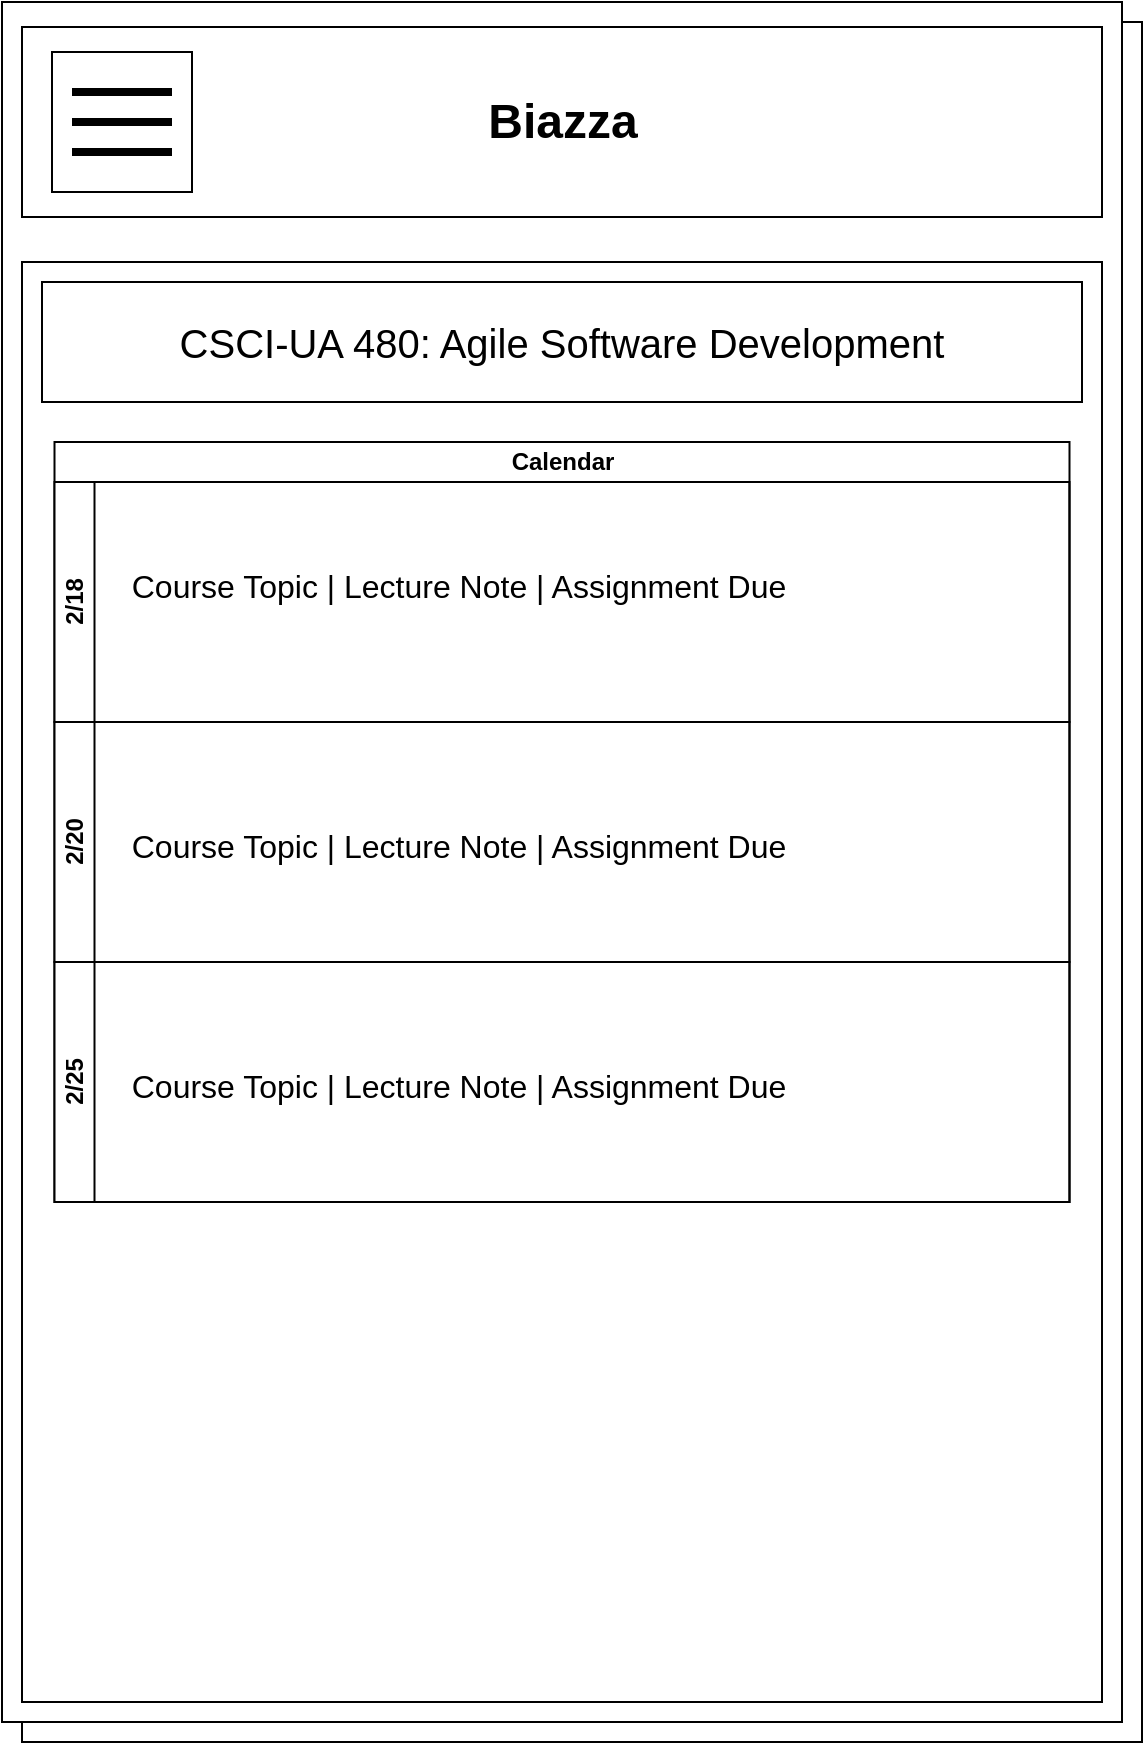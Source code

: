 <mxfile version="12.7.6" type="device" pages="28"><diagram id="SWJ64HM2AK38CuEHOZTv" name="Course-Homepage"><mxGraphModel dx="1157" dy="643" grid="1" gridSize="10" guides="1" tooltips="1" connect="1" arrows="1" fold="1" page="1" pageScale="1" pageWidth="850" pageHeight="1100" math="0" shadow="0"><root><mxCell id="0"/><mxCell id="1" parent="0"/><mxCell id="BwwVwx3UTA7A6IyrZu08-17" value="" style="rounded=0;whiteSpace=wrap;html=1;" parent="1" vertex="1"><mxGeometry x="180" y="70" width="560" height="860" as="geometry"/></mxCell><mxCell id="BwwVwx3UTA7A6IyrZu08-18" value="" style="rounded=0;whiteSpace=wrap;html=1;" parent="1" vertex="1"><mxGeometry x="190" y="82.5" width="540" height="95" as="geometry"/></mxCell><mxCell id="BwwVwx3UTA7A6IyrZu08-19" value="Biazza" style="text;strokeColor=none;fillColor=none;html=1;fontSize=24;fontStyle=1;verticalAlign=middle;align=center;" parent="1" vertex="1"><mxGeometry x="410" y="110" width="100" height="40" as="geometry"/></mxCell><mxCell id="BwwVwx3UTA7A6IyrZu08-20" value="" style="whiteSpace=wrap;html=1;aspect=fixed;" parent="1" vertex="1"><mxGeometry x="205" y="95" width="70" height="70" as="geometry"/></mxCell><mxCell id="BwwVwx3UTA7A6IyrZu08-21" value="" style="line;strokeWidth=4;html=1;perimeter=backbonePerimeter;points=[];outlineConnect=0;" parent="1" vertex="1"><mxGeometry x="215" y="110" width="50" height="10" as="geometry"/></mxCell><mxCell id="BwwVwx3UTA7A6IyrZu08-22" value="" style="line;strokeWidth=4;html=1;perimeter=backbonePerimeter;points=[];outlineConnect=0;" parent="1" vertex="1"><mxGeometry x="215" y="125" width="50" height="10" as="geometry"/></mxCell><mxCell id="BwwVwx3UTA7A6IyrZu08-23" value="" style="line;strokeWidth=4;html=1;perimeter=backbonePerimeter;points=[];outlineConnect=0;" parent="1" vertex="1"><mxGeometry x="215" y="140" width="50" height="10" as="geometry"/></mxCell><mxCell id="BwwVwx3UTA7A6IyrZu08-24" value="" style="rounded=0;whiteSpace=wrap;html=1;" parent="1" vertex="1"><mxGeometry x="190" y="200" width="540" height="720" as="geometry"/></mxCell><mxCell id="BwwVwx3UTA7A6IyrZu08-25" value="Calendar" style="swimlane;html=1;childLayout=stackLayout;resizeParent=1;resizeParentMax=0;horizontal=1;startSize=20;horizontalStack=0;" parent="1" vertex="1" treatAsSingle="0"><mxGeometry x="215" y="370" width="480" height="380" as="geometry"/></mxCell><mxCell id="BwwVwx3UTA7A6IyrZu08-26" value="12/01" style="swimlane;html=1;startSize=20;horizontal=0;" parent="BwwVwx3UTA7A6IyrZu08-25" vertex="1"><mxGeometry y="20" width="480" height="120" as="geometry"/></mxCell><mxCell id="BwwVwx3UTA7A6IyrZu08-28" value="12/11" style="swimlane;html=1;startSize=20;horizontal=0;" parent="BwwVwx3UTA7A6IyrZu08-25" vertex="1"><mxGeometry y="140" width="480" height="120" as="geometry"><mxRectangle y="140" width="480" height="20" as="alternateBounds"/></mxGeometry></mxCell><mxCell id="BwwVwx3UTA7A6IyrZu08-29" value="12/21" style="swimlane;html=1;startSize=20;horizontal=0;" parent="BwwVwx3UTA7A6IyrZu08-25" vertex="1"><mxGeometry y="260" width="480" height="120" as="geometry"/></mxCell><mxCell id="BwwVwx3UTA7A6IyrZu08-30" value="&lt;span style=&quot;font-weight: normal&quot;&gt;&lt;font style=&quot;font-size: 16px&quot;&gt;Course Topic | Lecture Note | Assignment Due&lt;/font&gt;&lt;/span&gt;" style="text;strokeColor=none;fillColor=none;html=1;fontSize=24;fontStyle=1;verticalAlign=middle;align=center;" parent="1" vertex="1"><mxGeometry x="265" y="420" width="335" height="40" as="geometry"/></mxCell><mxCell id="f0uAuzCl3BkUTSlyY4bP-1" value="&lt;span style=&quot;font-weight: normal&quot;&gt;&lt;font style=&quot;font-size: 16px&quot;&gt;Course Topic | Lecture Note | Assignment Due&lt;/font&gt;&lt;/span&gt;" style="text;strokeColor=none;fillColor=none;html=1;fontSize=24;fontStyle=1;verticalAlign=middle;align=center;" parent="1" vertex="1"><mxGeometry x="265" y="550" width="335" height="40" as="geometry"/></mxCell><mxCell id="f0uAuzCl3BkUTSlyY4bP-2" value="&lt;span style=&quot;font-weight: normal&quot;&gt;&lt;font style=&quot;font-size: 16px&quot;&gt;Course Topic | Lecture Note | Assignment Due&lt;/font&gt;&lt;/span&gt;" style="text;strokeColor=none;fillColor=none;html=1;fontSize=24;fontStyle=1;verticalAlign=middle;align=center;" parent="1" vertex="1"><mxGeometry x="265" y="670" width="335" height="40" as="geometry"/></mxCell><mxCell id="2xVrQNwQ3gXwoFeimi2U-1" value="" style="rounded=0;whiteSpace=wrap;html=1;" parent="1" vertex="1"><mxGeometry x="170" y="60" width="560" height="860" as="geometry"/></mxCell><mxCell id="2xVrQNwQ3gXwoFeimi2U-2" value="" style="rounded=0;whiteSpace=wrap;html=1;" parent="1" vertex="1"><mxGeometry x="180" y="72.5" width="540" height="95" as="geometry"/></mxCell><mxCell id="2xVrQNwQ3gXwoFeimi2U-3" value="Biazza" style="text;strokeColor=none;fillColor=none;html=1;fontSize=24;fontStyle=1;verticalAlign=middle;align=center;" parent="1" vertex="1"><mxGeometry x="400" y="100" width="100" height="40" as="geometry"/></mxCell><mxCell id="2xVrQNwQ3gXwoFeimi2U-4" value="" style="whiteSpace=wrap;html=1;aspect=fixed;" parent="1" vertex="1"><mxGeometry x="195" y="85" width="70" height="70" as="geometry"/></mxCell><mxCell id="2xVrQNwQ3gXwoFeimi2U-5" value="" style="line;strokeWidth=4;html=1;perimeter=backbonePerimeter;points=[];outlineConnect=0;" parent="1" vertex="1"><mxGeometry x="205" y="100" width="50" height="10" as="geometry"/></mxCell><mxCell id="2xVrQNwQ3gXwoFeimi2U-6" value="" style="line;strokeWidth=4;html=1;perimeter=backbonePerimeter;points=[];outlineConnect=0;" parent="1" vertex="1"><mxGeometry x="205" y="115" width="50" height="10" as="geometry"/></mxCell><mxCell id="2xVrQNwQ3gXwoFeimi2U-7" value="" style="line;strokeWidth=4;html=1;perimeter=backbonePerimeter;points=[];outlineConnect=0;" parent="1" vertex="1"><mxGeometry x="205" y="130" width="50" height="10" as="geometry"/></mxCell><mxCell id="2xVrQNwQ3gXwoFeimi2U-8" value="" style="rounded=0;whiteSpace=wrap;html=1;" parent="1" vertex="1"><mxGeometry x="180" y="190" width="540" height="720" as="geometry"/></mxCell><mxCell id="2xVrQNwQ3gXwoFeimi2U-9" value="Calendar" style="swimlane;html=1;childLayout=stackLayout;resizeParent=1;resizeParentMax=0;horizontal=1;startSize=20;horizontalStack=0;" parent="1" vertex="1" treatAsSingle="0"><mxGeometry x="196.25" y="280" width="507.5" height="380" as="geometry"/></mxCell><mxCell id="2xVrQNwQ3gXwoFeimi2U-10" value="2/18" style="swimlane;html=1;startSize=20;horizontal=0;" parent="2xVrQNwQ3gXwoFeimi2U-9" vertex="1"><mxGeometry y="20" width="507.5" height="120" as="geometry"/></mxCell><mxCell id="2xVrQNwQ3gXwoFeimi2U-11" value="2/20" style="swimlane;html=1;startSize=20;horizontal=0;" parent="2xVrQNwQ3gXwoFeimi2U-9" vertex="1"><mxGeometry y="140" width="507.5" height="120" as="geometry"><mxRectangle y="140" width="480" height="20" as="alternateBounds"/></mxGeometry></mxCell><mxCell id="2xVrQNwQ3gXwoFeimi2U-12" value="2/25" style="swimlane;html=1;startSize=20;horizontal=0;" parent="2xVrQNwQ3gXwoFeimi2U-9" vertex="1"><mxGeometry y="260" width="507.5" height="120" as="geometry"/></mxCell><mxCell id="2xVrQNwQ3gXwoFeimi2U-16" value="&lt;font style=&quot;font-size: 20px&quot;&gt;CSCI-UA 480: Agile Software Development&lt;/font&gt;" style="rounded=0;whiteSpace=wrap;html=1;" parent="1" vertex="1"><mxGeometry x="190" y="200" width="520" height="60" as="geometry"/></mxCell><mxCell id="2xVrQNwQ3gXwoFeimi2U-18" value="&lt;span style=&quot;font-weight: normal&quot;&gt;&lt;font style=&quot;font-size: 16px&quot;&gt;Course Topic | Lecture Note | Assignment Due&lt;/font&gt;&lt;/span&gt;" style="text;strokeColor=none;fillColor=none;html=1;fontSize=24;fontStyle=1;verticalAlign=middle;align=center;" parent="1" vertex="1"><mxGeometry x="230" y="330" width="335" height="40" as="geometry"/></mxCell><mxCell id="2xVrQNwQ3gXwoFeimi2U-19" value="&lt;span style=&quot;font-weight: normal&quot;&gt;&lt;font style=&quot;font-size: 16px&quot;&gt;Course Topic | Lecture Note | Assignment Due&lt;/font&gt;&lt;/span&gt;" style="text;strokeColor=none;fillColor=none;html=1;fontSize=24;fontStyle=1;verticalAlign=middle;align=center;" parent="1" vertex="1"><mxGeometry x="230" y="460" width="335" height="40" as="geometry"/></mxCell><mxCell id="2xVrQNwQ3gXwoFeimi2U-20" value="&lt;span style=&quot;font-weight: normal&quot;&gt;&lt;font style=&quot;font-size: 16px&quot;&gt;Course Topic | Lecture Note | Assignment Due&lt;/font&gt;&lt;/span&gt;" style="text;strokeColor=none;fillColor=none;html=1;fontSize=24;fontStyle=1;verticalAlign=middle;align=center;" parent="1" vertex="1"><mxGeometry x="230" y="580" width="335" height="40" as="geometry"/></mxCell></root></mxGraphModel></diagram><diagram id="XFbdVlFpm2ECOegE2PcP" name="burger"><mxGraphModel dx="786" dy="539" grid="1" gridSize="10" guides="1" tooltips="1" connect="1" arrows="1" fold="1" page="1" pageScale="1" pageWidth="850" pageHeight="1100" math="0" shadow="0"><root><mxCell id="3JM5OBF3TfxuOxo7fqNK-0"/><mxCell id="3JM5OBF3TfxuOxo7fqNK-1" parent="3JM5OBF3TfxuOxo7fqNK-0"/><mxCell id="PPl3vB7eVuDp0icv_drt-0" value="" style="rounded=0;whiteSpace=wrap;html=1;" parent="3JM5OBF3TfxuOxo7fqNK-1" vertex="1"><mxGeometry x="170" y="60" width="560" height="860" as="geometry"/></mxCell><mxCell id="PPl3vB7eVuDp0icv_drt-1" value="" style="rounded=0;whiteSpace=wrap;html=1;" parent="3JM5OBF3TfxuOxo7fqNK-1" vertex="1"><mxGeometry x="180" y="72.5" width="540" height="95" as="geometry"/></mxCell><mxCell id="PPl3vB7eVuDp0icv_drt-2" value="Biazza" style="text;strokeColor=none;fillColor=none;html=1;fontSize=24;fontStyle=1;verticalAlign=middle;align=center;" parent="3JM5OBF3TfxuOxo7fqNK-1" vertex="1"><mxGeometry x="410" y="100" width="100" height="40" as="geometry"/></mxCell><mxCell id="PPl3vB7eVuDp0icv_drt-3" value="" style="whiteSpace=wrap;html=1;aspect=fixed;rotation=-180;" parent="3JM5OBF3TfxuOxo7fqNK-1" vertex="1"><mxGeometry x="195" y="85" width="70" height="70" as="geometry"/></mxCell><mxCell id="G5ueDPDZB54yOFFdKFCy-1" value="" style="html=1;verticalLabelPosition=bottom;labelBackgroundColor=#ffffff;verticalAlign=top;shadow=0;dashed=0;strokeWidth=5;shape=mxgraph.ios7.misc.left;strokeColor=#000000;rotation=90;" parent="3JM5OBF3TfxuOxo7fqNK-1" vertex="1"><mxGeometry x="217.5" y="95" width="25" height="50" as="geometry"/></mxCell><mxCell id="ZBEK9pl0k-9fMlv9E4f2-0" value="" style="rounded=0;whiteSpace=wrap;html=1;" parent="3JM5OBF3TfxuOxo7fqNK-1" vertex="1"><mxGeometry x="180" y="190" width="540" height="720" as="geometry"/></mxCell><mxCell id="ZBEK9pl0k-9fMlv9E4f2-1" value="&lt;span style=&quot;font-size: 20px&quot;&gt;Syllabus&lt;/span&gt;" style="rounded=0;whiteSpace=wrap;html=1;gradientColor=#ffffff;fillColor=none;" parent="3JM5OBF3TfxuOxo7fqNK-1" vertex="1"><mxGeometry x="190" y="200" width="520" height="60" as="geometry"/></mxCell><mxCell id="ZBEK9pl0k-9fMlv9E4f2-3" value="&lt;font style=&quot;font-size: 20px&quot;&gt;Schedule&lt;/font&gt;" style="rounded=0;whiteSpace=wrap;html=1;" parent="3JM5OBF3TfxuOxo7fqNK-1" vertex="1"><mxGeometry x="190" y="260" width="520" height="60" as="geometry"/></mxCell><mxCell id="ZBEK9pl0k-9fMlv9E4f2-5" value="&lt;font style=&quot;font-size: 20px&quot;&gt;Members&lt;/font&gt;" style="rounded=0;whiteSpace=wrap;html=1;" parent="3JM5OBF3TfxuOxo7fqNK-1" vertex="1"><mxGeometry x="190" y="320" width="520" height="60" as="geometry"/></mxCell><mxCell id="OvIfekU_5Zws4oyVlir7-0" value="&lt;span style=&quot;font-size: 18px&quot;&gt;Settings&lt;/span&gt;" style="rounded=0;whiteSpace=wrap;html=1;" parent="3JM5OBF3TfxuOxo7fqNK-1" vertex="1"><mxGeometry x="190" y="440" width="520" height="60" as="geometry"/></mxCell><mxCell id="ModakQ2lHZrDPYAAuvGl-0" value="" style="shape=mxgraph.bpmn.service_task;html=1;outlineConnect=0;strokeColor=#000000;strokeWidth=1;" parent="3JM5OBF3TfxuOxo7fqNK-1" vertex="1"><mxGeometry x="490" y="450.62" width="38.75" height="38.75" as="geometry"/></mxCell><mxCell id="4lhWAsV3VQGQLbLnL80F-0" value="&lt;span style=&quot;font-size: 18px&quot;&gt;Go To Forum&lt;/span&gt;" style="rounded=0;whiteSpace=wrap;html=1;" parent="3JM5OBF3TfxuOxo7fqNK-1" vertex="1"><mxGeometry x="190" y="380" width="520" height="60" as="geometry"/></mxCell><mxCell id="4lhWAsV3VQGQLbLnL80F-2" value="" style="shape=image;html=1;verticalAlign=top;verticalLabelPosition=bottom;labelBackgroundColor=#ffffff;imageAspect=0;aspect=fixed;image=https://cdn0.iconfinder.com/data/icons/users-android-l-lollipop-icon-pack/24/group2-128.png;strokeColor=#000000;strokeWidth=1;" parent="3JM5OBF3TfxuOxo7fqNK-1" vertex="1"><mxGeometry x="500" y="386" width="48" height="48" as="geometry"/></mxCell><mxCell id="oLIX-8n6g0En2-lWpeHU-0" value="&lt;span style=&quot;font-size: 18px&quot;&gt;Log Out&lt;/span&gt;" style="rounded=0;whiteSpace=wrap;html=1;" parent="3JM5OBF3TfxuOxo7fqNK-1" vertex="1"><mxGeometry x="190" y="500" width="520" height="60" as="geometry"/></mxCell></root></mxGraphModel></diagram><diagram name="Settings" id="p_Q6w6jmzKzAaS5_Qj-L"><mxGraphModel dx="786" dy="539" grid="1" gridSize="10" guides="1" tooltips="1" connect="1" arrows="1" fold="1" page="1" pageScale="1" pageWidth="850" pageHeight="1100" math="0" shadow="0"><root><mxCell id="ybURKsy50FH_uWscV_aY-0"/><mxCell id="ybURKsy50FH_uWscV_aY-1" parent="ybURKsy50FH_uWscV_aY-0"/><mxCell id="ybURKsy50FH_uWscV_aY-2" value="" style="rounded=0;whiteSpace=wrap;html=1;" parent="ybURKsy50FH_uWscV_aY-1" vertex="1"><mxGeometry x="170" y="60" width="560" height="860" as="geometry"/></mxCell><mxCell id="ybURKsy50FH_uWscV_aY-3" value="" style="rounded=0;whiteSpace=wrap;html=1;" parent="ybURKsy50FH_uWscV_aY-1" vertex="1"><mxGeometry x="180" y="72.5" width="540" height="95" as="geometry"/></mxCell><mxCell id="ybURKsy50FH_uWscV_aY-5" value="" style="whiteSpace=wrap;html=1;aspect=fixed;" parent="ybURKsy50FH_uWscV_aY-1" vertex="1"><mxGeometry x="195" y="85" width="70" height="70" as="geometry"/></mxCell><mxCell id="ybURKsy50FH_uWscV_aY-7" value="" style="rounded=0;whiteSpace=wrap;html=1;" parent="ybURKsy50FH_uWscV_aY-1" vertex="1"><mxGeometry x="180" y="190" width="540" height="720" as="geometry"/></mxCell><mxCell id="ybURKsy50FH_uWscV_aY-8" value="&lt;span style=&quot;font-size: 20px&quot;&gt;Receive email notifications&lt;/span&gt;" style="rounded=0;whiteSpace=wrap;html=1;align=left;" parent="ybURKsy50FH_uWscV_aY-1" vertex="1"><mxGeometry x="190" y="275" width="520" height="60" as="geometry"/></mxCell><mxCell id="ybURKsy50FH_uWscV_aY-10" value="&lt;font style=&quot;font-size: 20px&quot;&gt;Username&lt;/font&gt;" style="rounded=0;whiteSpace=wrap;html=1;align=left;" parent="ybURKsy50FH_uWscV_aY-1" vertex="1"><mxGeometry x="190" y="335" width="520" height="60" as="geometry"/></mxCell><mxCell id="1TQMTioXmItGehJvE_Ys-1" value="" style="dashed=0;labelPosition=right;align=left;shape=mxgraph.gmdl.switch;aspect=fixed;switchState=off;strokeColor=none;fillColor=#0E9D57;" parent="ybURKsy50FH_uWscV_aY-1" vertex="1"><mxGeometry x="634.75" y="290" width="54" height="30" as="geometry"/></mxCell><mxCell id="1TQMTioXmItGehJvE_Ys-2" value="" style="html=1;verticalLabelPosition=bottom;labelBackgroundColor=#ffffff;verticalAlign=top;shadow=0;dashed=0;strokeWidth=3;shape=mxgraph.ios7.misc.right;strokeColor=#000000;rotation=90;" parent="ybURKsy50FH_uWscV_aY-1" vertex="1"><mxGeometry x="668.75" y="345" width="20" height="40" as="geometry"/></mxCell><mxCell id="1TQMTioXmItGehJvE_Ys-4" value="&lt;span style=&quot;font-size: 20px&quot;&gt;Email Address&lt;/span&gt;" style="rounded=0;whiteSpace=wrap;html=1;align=left;" parent="ybURKsy50FH_uWscV_aY-1" vertex="1"><mxGeometry x="190" y="395" width="520" height="220" as="geometry"/></mxCell><mxCell id="1TQMTioXmItGehJvE_Ys-0" value="" style="html=1;verticalLabelPosition=bottom;labelBackgroundColor=#ffffff;verticalAlign=top;shadow=0;dashed=0;strokeWidth=3;shape=mxgraph.ios7.misc.right;strokeColor=#000000;rotation=-90;" parent="ybURKsy50FH_uWscV_aY-1" vertex="1"><mxGeometry x="668.75" y="565" width="20" height="40" as="geometry"/></mxCell><mxCell id="1TQMTioXmItGehJvE_Ys-5" value="&lt;font style=&quot;font-size: 20px&quot;&gt;Change Passwords&lt;/font&gt;" style="rounded=0;whiteSpace=wrap;html=1;align=left;" parent="ybURKsy50FH_uWscV_aY-1" vertex="1"><mxGeometry x="190" y="615" width="520" height="60" as="geometry"/></mxCell><mxCell id="1TQMTioXmItGehJvE_Ys-6" value="" style="html=1;verticalLabelPosition=bottom;labelBackgroundColor=#ffffff;verticalAlign=top;shadow=0;dashed=0;strokeWidth=3;shape=mxgraph.ios7.misc.right;strokeColor=#000000;rotation=90;" parent="ybURKsy50FH_uWscV_aY-1" vertex="1"><mxGeometry x="668.75" y="625" width="20" height="40" as="geometry"/></mxCell><mxCell id="9leJZlNQdCfUMKMBQd6Y-2" value="&lt;span style=&quot;font-size: 20px&quot;&gt;Log Out&lt;/span&gt;" style="rounded=0;whiteSpace=wrap;html=1;align=center;" parent="ybURKsy50FH_uWscV_aY-1" vertex="1"><mxGeometry x="195" y="850" width="520" height="60" as="geometry"/></mxCell><mxCell id="OyO-734yC8Pi57X4LqRr-0" value="&lt;font style=&quot;font-size: 20px&quot; color=&quot;#787878&quot;&gt;someone01&lt;/font&gt;" style="text;html=1;" parent="ybURKsy50FH_uWscV_aY-1" vertex="1"><mxGeometry x="520" y="290" width="100" height="30" as="geometry"/></mxCell><mxCell id="OyO-734yC8Pi57X4LqRr-1" value="&lt;font style=&quot;font-size: 20px&quot;&gt;Current Email: &lt;/font&gt;&lt;font style=&quot;font-size: 20px&quot; color=&quot;#787878&quot;&gt;something@sth.edu&lt;/font&gt;" style="text;html=1;" parent="ybURKsy50FH_uWscV_aY-1" vertex="1"><mxGeometry x="350" y="415" width="300" height="30" as="geometry"/></mxCell><mxCell id="f-EcwVLPwlXo-OxJdwfb-0" value="&lt;font style=&quot;font-size: 20px&quot;&gt;New Email:&amp;nbsp;&amp;nbsp;&lt;font color=&quot;#787878&quot;&gt;Enter new email&lt;/font&gt;&lt;/font&gt;" style="text;html=1;" parent="ybURKsy50FH_uWscV_aY-1" vertex="1"><mxGeometry x="350" y="475" width="300" height="30" as="geometry"/></mxCell><mxCell id="f-EcwVLPwlXo-OxJdwfb-1" value="" style="rounded=0;whiteSpace=wrap;html=1;fillColor=none;gradientColor=#ffffff;" parent="ybURKsy50FH_uWscV_aY-1" vertex="1"><mxGeometry x="460" y="475" width="210" height="30" as="geometry"/></mxCell><mxCell id="f-EcwVLPwlXo-OxJdwfb-2" value="&lt;font style=&quot;font-size: 20px&quot;&gt;Change Email&lt;/font&gt;" style="rounded=0;whiteSpace=wrap;html=1;fillColor=none;gradientColor=#ffffff;" parent="ybURKsy50FH_uWscV_aY-1" vertex="1"><mxGeometry x="355" y="550" width="140" height="30" as="geometry"/></mxCell><mxCell id="nlWezbiQORPSpNmHxKBd-0" value="Biazza" style="text;strokeColor=none;fillColor=none;html=1;fontSize=24;fontStyle=1;verticalAlign=middle;align=center;" vertex="1" parent="ybURKsy50FH_uWscV_aY-1"><mxGeometry x="410" y="100" width="100" height="40" as="geometry"/></mxCell><mxCell id="ueWYzlh9qEix8qdWeVAT-0" value="" style="line;strokeWidth=4;html=1;perimeter=backbonePerimeter;points=[];outlineConnect=0;" vertex="1" parent="ybURKsy50FH_uWscV_aY-1"><mxGeometry x="205" y="100" width="50" height="10" as="geometry"/></mxCell><mxCell id="ueWYzlh9qEix8qdWeVAT-1" value="" style="line;strokeWidth=4;html=1;perimeter=backbonePerimeter;points=[];outlineConnect=0;" vertex="1" parent="ybURKsy50FH_uWscV_aY-1"><mxGeometry x="205" y="115" width="50" height="10" as="geometry"/></mxCell><mxCell id="ueWYzlh9qEix8qdWeVAT-2" value="" style="line;strokeWidth=4;html=1;perimeter=backbonePerimeter;points=[];outlineConnect=0;" vertex="1" parent="ybURKsy50FH_uWscV_aY-1"><mxGeometry x="205" y="130" width="50" height="10" as="geometry"/></mxCell><mxCell id="t8v5_I4AMc2n8b1_MT6b-0" value="&lt;font style=&quot;font-size: 20px&quot;&gt;Settings&lt;/font&gt;" style="rounded=0;whiteSpace=wrap;html=1;" vertex="1" parent="ybURKsy50FH_uWscV_aY-1"><mxGeometry x="190" y="200" width="520" height="60" as="geometry"/></mxCell><mxCell id="OiT7K0rL44J-e3Z_ewMq-0" value="" style="shape=mxgraph.bpmn.service_task;html=1;outlineConnect=0;strokeColor=#000000;strokeWidth=2;" parent="ybURKsy50FH_uWscV_aY-1" vertex="1"><mxGeometry x="495" y="210.63" width="38.75" height="38.75" as="geometry"/></mxCell></root></mxGraphModel></diagram><diagram name="Copy of Settings" id="1rKicLSvY5HP7JyXELlT"><mxGraphModel dx="786" dy="539" grid="1" gridSize="10" guides="1" tooltips="1" connect="1" arrows="1" fold="1" page="1" pageScale="1" pageWidth="850" pageHeight="1100" math="0" shadow="0"><root><mxCell id="DtlvALo9DRJ_4YOSt2G7-0"/><mxCell id="DtlvALo9DRJ_4YOSt2G7-1" parent="DtlvALo9DRJ_4YOSt2G7-0"/><mxCell id="DtlvALo9DRJ_4YOSt2G7-2" value="" style="rounded=0;whiteSpace=wrap;html=1;" parent="DtlvALo9DRJ_4YOSt2G7-1" vertex="1"><mxGeometry x="170" y="60" width="560" height="860" as="geometry"/></mxCell><mxCell id="DtlvALo9DRJ_4YOSt2G7-3" value="" style="rounded=0;whiteSpace=wrap;html=1;" parent="DtlvALo9DRJ_4YOSt2G7-1" vertex="1"><mxGeometry x="180" y="72.5" width="540" height="95" as="geometry"/></mxCell><mxCell id="DtlvALo9DRJ_4YOSt2G7-4" value="Biazza" style="text;strokeColor=none;fillColor=none;html=1;fontSize=24;fontStyle=1;verticalAlign=middle;align=center;" parent="DtlvALo9DRJ_4YOSt2G7-1" vertex="1"><mxGeometry x="410" y="100" width="100" height="40" as="geometry"/></mxCell><mxCell id="DtlvALo9DRJ_4YOSt2G7-5" value="" style="whiteSpace=wrap;html=1;aspect=fixed;" parent="DtlvALo9DRJ_4YOSt2G7-1" vertex="1"><mxGeometry x="195" y="85" width="70" height="70" as="geometry"/></mxCell><mxCell id="DtlvALo9DRJ_4YOSt2G7-7" value="" style="rounded=0;whiteSpace=wrap;html=1;" parent="DtlvALo9DRJ_4YOSt2G7-1" vertex="1"><mxGeometry x="180" y="190" width="540" height="720" as="geometry"/></mxCell><mxCell id="DtlvALo9DRJ_4YOSt2G7-8" value="&lt;span style=&quot;font-size: 20px&quot;&gt;Receive email notifications&lt;/span&gt;" style="rounded=0;whiteSpace=wrap;html=1;align=left;" parent="DtlvALo9DRJ_4YOSt2G7-1" vertex="1"><mxGeometry x="190" y="270" width="520" height="60" as="geometry"/></mxCell><mxCell id="DtlvALo9DRJ_4YOSt2G7-9" value="&lt;font style=&quot;font-size: 20px&quot;&gt;Username&lt;/font&gt;" style="rounded=0;whiteSpace=wrap;html=1;align=left;" parent="DtlvALo9DRJ_4YOSt2G7-1" vertex="1"><mxGeometry x="190" y="330" width="520" height="60" as="geometry"/></mxCell><mxCell id="DtlvALo9DRJ_4YOSt2G7-10" value="" style="shape=mxgraph.bpmn.service_task;html=1;outlineConnect=0;strokeColor=#000000;strokeWidth=2;" parent="DtlvALo9DRJ_4YOSt2G7-1" vertex="1"><mxGeometry x="520" y="86.25" width="68.75" height="68.75" as="geometry"/></mxCell><mxCell id="DtlvALo9DRJ_4YOSt2G7-11" value="" style="dashed=0;labelPosition=right;align=left;shape=mxgraph.gmdl.switch;aspect=fixed;switchState=off;strokeColor=none;fillColor=#0E9D57;" parent="DtlvALo9DRJ_4YOSt2G7-1" vertex="1"><mxGeometry x="634.75" y="285" width="54" height="30" as="geometry"/></mxCell><mxCell id="DtlvALo9DRJ_4YOSt2G7-12" value="" style="html=1;verticalLabelPosition=bottom;labelBackgroundColor=#ffffff;verticalAlign=top;shadow=0;dashed=0;strokeWidth=3;shape=mxgraph.ios7.misc.right;strokeColor=#000000;rotation=90;" parent="DtlvALo9DRJ_4YOSt2G7-1" vertex="1"><mxGeometry x="668.75" y="340" width="20" height="40" as="geometry"/></mxCell><mxCell id="DtlvALo9DRJ_4YOSt2G7-13" value="&lt;span style=&quot;font-size: 20px&quot;&gt;Email Address&lt;/span&gt;" style="rounded=0;whiteSpace=wrap;html=1;align=left;" parent="DtlvALo9DRJ_4YOSt2G7-1" vertex="1"><mxGeometry x="190" y="390" width="520" height="60" as="geometry"/></mxCell><mxCell id="DtlvALo9DRJ_4YOSt2G7-15" value="&lt;font style=&quot;font-size: 20px&quot;&gt;Passwords&lt;/font&gt;" style="rounded=0;whiteSpace=wrap;html=1;align=left;" parent="DtlvALo9DRJ_4YOSt2G7-1" vertex="1"><mxGeometry x="190" y="450" width="520" height="230" as="geometry"/></mxCell><mxCell id="DtlvALo9DRJ_4YOSt2G7-16" value="" style="html=1;verticalLabelPosition=bottom;labelBackgroundColor=#ffffff;verticalAlign=top;shadow=0;dashed=0;strokeWidth=3;shape=mxgraph.ios7.misc.right;strokeColor=#000000;rotation=90;" parent="DtlvALo9DRJ_4YOSt2G7-1" vertex="1"><mxGeometry x="668.75" y="400" width="20" height="40" as="geometry"/></mxCell><mxCell id="DtlvALo9DRJ_4YOSt2G7-17" value="&lt;span style=&quot;font-size: 20px&quot;&gt;Log Out&lt;/span&gt;" style="rounded=0;whiteSpace=wrap;html=1;align=center;" parent="DtlvALo9DRJ_4YOSt2G7-1" vertex="1"><mxGeometry x="195" y="850" width="520" height="60" as="geometry"/></mxCell><mxCell id="DtlvALo9DRJ_4YOSt2G7-18" value="&lt;font style=&quot;font-size: 20px&quot; color=&quot;#787878&quot;&gt;someone01&lt;/font&gt;" style="text;html=1;" parent="DtlvALo9DRJ_4YOSt2G7-1" vertex="1"><mxGeometry x="520" y="345" width="100" height="30" as="geometry"/></mxCell><mxCell id="DtlvALo9DRJ_4YOSt2G7-19" value="&lt;font style=&quot;font-size: 20px&quot;&gt;Current Passwords: &lt;font color=&quot;#787878&quot;&gt;whatisthat&lt;/font&gt;&lt;/font&gt;" style="text;html=1;" parent="DtlvALo9DRJ_4YOSt2G7-1" vertex="1"><mxGeometry x="320" y="480" width="333.75" height="30" as="geometry"/></mxCell><mxCell id="DtlvALo9DRJ_4YOSt2G7-20" value="&lt;font style=&quot;font-size: 20px&quot;&gt;New Passwords:&amp;nbsp;&amp;nbsp;&lt;font color=&quot;#787878&quot;&gt;Enter new passwords&lt;/font&gt;&lt;/font&gt;" style="text;html=1;" parent="DtlvALo9DRJ_4YOSt2G7-1" vertex="1"><mxGeometry x="320" y="550" width="343.75" height="30" as="geometry"/></mxCell><mxCell id="DtlvALo9DRJ_4YOSt2G7-21" value="" style="rounded=0;whiteSpace=wrap;html=1;fillColor=none;gradientColor=#ffffff;" parent="DtlvALo9DRJ_4YOSt2G7-1" vertex="1"><mxGeometry x="480" y="550" width="195" height="30" as="geometry"/></mxCell><mxCell id="DtlvALo9DRJ_4YOSt2G7-22" value="&lt;font style=&quot;font-size: 20px&quot;&gt;Change passwords&lt;/font&gt;" style="rounded=0;whiteSpace=wrap;html=1;fillColor=none;gradientColor=#ffffff;" parent="DtlvALo9DRJ_4YOSt2G7-1" vertex="1"><mxGeometry x="370" y="625" width="180" height="30" as="geometry"/></mxCell><mxCell id="DtlvALo9DRJ_4YOSt2G7-14" value="" style="html=1;verticalLabelPosition=bottom;labelBackgroundColor=#ffffff;verticalAlign=top;shadow=0;dashed=0;strokeWidth=3;shape=mxgraph.ios7.misc.right;strokeColor=#000000;rotation=-90;" parent="DtlvALo9DRJ_4YOSt2G7-1" vertex="1"><mxGeometry x="668.75" y="630" width="20" height="40" as="geometry"/></mxCell><mxCell id="DtlvALo9DRJ_4YOSt2G7-25" value="&lt;font color=&quot;#787878&quot;&gt;&lt;span style=&quot;font-size: 20px&quot;&gt;aa@aa.edu&lt;/span&gt;&lt;/font&gt;" style="text;html=1;" parent="DtlvALo9DRJ_4YOSt2G7-1" vertex="1"><mxGeometry x="520" y="405" width="100" height="30" as="geometry"/></mxCell><mxCell id="Aqdyo_nP330nZhrHWV6o-0" value="" style="line;strokeWidth=4;html=1;perimeter=backbonePerimeter;points=[];outlineConnect=0;" vertex="1" parent="DtlvALo9DRJ_4YOSt2G7-1"><mxGeometry x="205" y="100" width="50" height="10" as="geometry"/></mxCell><mxCell id="Aqdyo_nP330nZhrHWV6o-1" value="" style="line;strokeWidth=4;html=1;perimeter=backbonePerimeter;points=[];outlineConnect=0;" vertex="1" parent="DtlvALo9DRJ_4YOSt2G7-1"><mxGeometry x="205" y="115" width="50" height="10" as="geometry"/></mxCell><mxCell id="Aqdyo_nP330nZhrHWV6o-2" value="" style="line;strokeWidth=4;html=1;perimeter=backbonePerimeter;points=[];outlineConnect=0;" vertex="1" parent="DtlvALo9DRJ_4YOSt2G7-1"><mxGeometry x="205" y="130" width="50" height="10" as="geometry"/></mxCell><mxCell id="gkbiQWg_sdB3GASAiO__-0" value="&lt;font style=&quot;font-size: 20px&quot;&gt;Settings&lt;/font&gt;" style="rounded=0;whiteSpace=wrap;html=1;" vertex="1" parent="DtlvALo9DRJ_4YOSt2G7-1"><mxGeometry x="190" y="200" width="520" height="60" as="geometry"/></mxCell><mxCell id="gkbiQWg_sdB3GASAiO__-1" value="" style="shape=mxgraph.bpmn.service_task;html=1;outlineConnect=0;strokeColor=#000000;strokeWidth=2;" vertex="1" parent="DtlvALo9DRJ_4YOSt2G7-1"><mxGeometry x="495" y="210.63" width="38.75" height="38.75" as="geometry"/></mxCell></root></mxGraphModel></diagram><diagram name="Copy of Settings" id="fYZ06dO2LYnoSady0QFW"><mxGraphModel dx="786" dy="539" grid="1" gridSize="10" guides="1" tooltips="1" connect="1" arrows="1" fold="1" page="1" pageScale="1" pageWidth="850" pageHeight="1100" math="0" shadow="0"><root><mxCell id="Z-8Tt60-mzeBPXft5jMm-0"/><mxCell id="Z-8Tt60-mzeBPXft5jMm-1" parent="Z-8Tt60-mzeBPXft5jMm-0"/><mxCell id="Z-8Tt60-mzeBPXft5jMm-2" value="" style="rounded=0;whiteSpace=wrap;html=1;" parent="Z-8Tt60-mzeBPXft5jMm-1" vertex="1"><mxGeometry x="170" y="60" width="560" height="860" as="geometry"/></mxCell><mxCell id="Z-8Tt60-mzeBPXft5jMm-3" value="" style="rounded=0;whiteSpace=wrap;html=1;" parent="Z-8Tt60-mzeBPXft5jMm-1" vertex="1"><mxGeometry x="180" y="72.5" width="540" height="95" as="geometry"/></mxCell><mxCell id="Z-8Tt60-mzeBPXft5jMm-4" value="Biazza" style="text;strokeColor=none;fillColor=none;html=1;fontSize=24;fontStyle=1;verticalAlign=middle;align=center;" parent="Z-8Tt60-mzeBPXft5jMm-1" vertex="1"><mxGeometry x="410" y="100" width="100" height="40" as="geometry"/></mxCell><mxCell id="Z-8Tt60-mzeBPXft5jMm-5" value="" style="whiteSpace=wrap;html=1;aspect=fixed;" parent="Z-8Tt60-mzeBPXft5jMm-1" vertex="1"><mxGeometry x="195" y="85" width="70" height="70" as="geometry"/></mxCell><mxCell id="Z-8Tt60-mzeBPXft5jMm-7" value="" style="rounded=0;whiteSpace=wrap;html=1;" parent="Z-8Tt60-mzeBPXft5jMm-1" vertex="1"><mxGeometry x="180" y="180" width="540" height="720" as="geometry"/></mxCell><mxCell id="Z-8Tt60-mzeBPXft5jMm-8" value="&lt;span style=&quot;font-size: 20px&quot;&gt;Receive email notifications&lt;/span&gt;" style="rounded=0;whiteSpace=wrap;html=1;align=left;" parent="Z-8Tt60-mzeBPXft5jMm-1" vertex="1"><mxGeometry x="190" y="260" width="520" height="60" as="geometry"/></mxCell><mxCell id="Z-8Tt60-mzeBPXft5jMm-9" value="&lt;font style=&quot;font-size: 20px&quot;&gt;Username&lt;/font&gt;" style="rounded=0;whiteSpace=wrap;html=1;align=left;" parent="Z-8Tt60-mzeBPXft5jMm-1" vertex="1"><mxGeometry x="190" y="320" width="520" height="220" as="geometry"/></mxCell><mxCell id="Z-8Tt60-mzeBPXft5jMm-10" value="" style="shape=mxgraph.bpmn.service_task;html=1;outlineConnect=0;strokeColor=#000000;strokeWidth=2;" parent="Z-8Tt60-mzeBPXft5jMm-1" vertex="1"><mxGeometry x="520" y="86.25" width="68.75" height="68.75" as="geometry"/></mxCell><mxCell id="Z-8Tt60-mzeBPXft5jMm-11" value="" style="dashed=0;labelPosition=right;align=left;shape=mxgraph.gmdl.switch;aspect=fixed;switchState=off;strokeColor=none;fillColor=#0E9D57;" parent="Z-8Tt60-mzeBPXft5jMm-1" vertex="1"><mxGeometry x="634.75" y="275" width="54" height="30" as="geometry"/></mxCell><mxCell id="Z-8Tt60-mzeBPXft5jMm-12" value="" style="html=1;verticalLabelPosition=bottom;labelBackgroundColor=#ffffff;verticalAlign=top;shadow=0;dashed=0;strokeWidth=3;shape=mxgraph.ios7.misc.right;strokeColor=#000000;rotation=90;" parent="Z-8Tt60-mzeBPXft5jMm-1" vertex="1"><mxGeometry x="668.75" y="330" width="20" height="40" as="geometry"/></mxCell><mxCell id="Z-8Tt60-mzeBPXft5jMm-13" value="&lt;span style=&quot;font-size: 20px&quot;&gt;Email Address&lt;/span&gt;" style="rounded=0;whiteSpace=wrap;html=1;align=left;" parent="Z-8Tt60-mzeBPXft5jMm-1" vertex="1"><mxGeometry x="190" y="540" width="520" height="60" as="geometry"/></mxCell><mxCell id="Z-8Tt60-mzeBPXft5jMm-14" value="" style="html=1;verticalLabelPosition=bottom;labelBackgroundColor=#ffffff;verticalAlign=top;shadow=0;dashed=0;strokeWidth=3;shape=mxgraph.ios7.misc.right;strokeColor=#000000;rotation=-90;" parent="Z-8Tt60-mzeBPXft5jMm-1" vertex="1"><mxGeometry x="668.75" y="550" width="20" height="40" as="geometry"/></mxCell><mxCell id="Z-8Tt60-mzeBPXft5jMm-15" value="&lt;font style=&quot;font-size: 20px&quot;&gt;Change Passwords&lt;/font&gt;" style="rounded=0;whiteSpace=wrap;html=1;align=left;" parent="Z-8Tt60-mzeBPXft5jMm-1" vertex="1"><mxGeometry x="190" y="600" width="520" height="60" as="geometry"/></mxCell><mxCell id="Z-8Tt60-mzeBPXft5jMm-16" value="" style="html=1;verticalLabelPosition=bottom;labelBackgroundColor=#ffffff;verticalAlign=top;shadow=0;dashed=0;strokeWidth=3;shape=mxgraph.ios7.misc.right;strokeColor=#000000;rotation=90;" parent="Z-8Tt60-mzeBPXft5jMm-1" vertex="1"><mxGeometry x="668.75" y="610" width="20" height="40" as="geometry"/></mxCell><mxCell id="Z-8Tt60-mzeBPXft5jMm-17" value="&lt;span style=&quot;font-size: 20px&quot;&gt;Log Out&lt;/span&gt;" style="rounded=0;whiteSpace=wrap;html=1;align=center;" parent="Z-8Tt60-mzeBPXft5jMm-1" vertex="1"><mxGeometry x="195" y="850" width="520" height="60" as="geometry"/></mxCell><mxCell id="Z-8Tt60-mzeBPXft5jMm-18" value="&lt;font color=&quot;#787878&quot;&gt;&lt;span style=&quot;font-size: 20px&quot;&gt;aa@nyu.edu&lt;/span&gt;&lt;/font&gt;" style="text;html=1;" parent="Z-8Tt60-mzeBPXft5jMm-1" vertex="1"><mxGeometry x="495" y="555" width="100" height="30" as="geometry"/></mxCell><mxCell id="Z-8Tt60-mzeBPXft5jMm-19" value="&lt;font style=&quot;font-size: 20px&quot;&gt;Current Username:&amp;nbsp;&lt;/font&gt;&lt;span style=&quot;color: rgb(120 , 120 , 120) ; font-size: 20px&quot;&gt;aaaaedu&lt;/span&gt;" style="text;html=1;" parent="Z-8Tt60-mzeBPXft5jMm-1" vertex="1"><mxGeometry x="320" y="360" width="300" height="30" as="geometry"/></mxCell><mxCell id="Z-8Tt60-mzeBPXft5jMm-20" value="&lt;font style=&quot;font-size: 20px&quot;&gt;New Username:&amp;nbsp;&amp;nbsp;&lt;font color=&quot;#787878&quot;&gt;Enter new username&lt;/font&gt;&lt;/font&gt;" style="text;html=1;" parent="Z-8Tt60-mzeBPXft5jMm-1" vertex="1"><mxGeometry x="318" y="420" width="300" height="30" as="geometry"/></mxCell><mxCell id="Z-8Tt60-mzeBPXft5jMm-21" value="" style="rounded=0;whiteSpace=wrap;html=1;fillColor=none;gradientColor=#ffffff;" parent="Z-8Tt60-mzeBPXft5jMm-1" vertex="1"><mxGeometry x="470" y="420" width="210" height="30" as="geometry"/></mxCell><mxCell id="Z-8Tt60-mzeBPXft5jMm-22" value="&lt;font style=&quot;font-size: 20px&quot;&gt;Change Username&lt;/font&gt;" style="rounded=0;whiteSpace=wrap;html=1;fillColor=none;gradientColor=#ffffff;" parent="Z-8Tt60-mzeBPXft5jMm-1" vertex="1"><mxGeometry x="360" y="480" width="180" height="30" as="geometry"/></mxCell><mxCell id="huvwWpRoWyK_O7iVzsje-0" value="" style="line;strokeWidth=4;html=1;perimeter=backbonePerimeter;points=[];outlineConnect=0;" vertex="1" parent="Z-8Tt60-mzeBPXft5jMm-1"><mxGeometry x="205" y="100" width="50" height="10" as="geometry"/></mxCell><mxCell id="huvwWpRoWyK_O7iVzsje-1" value="" style="line;strokeWidth=4;html=1;perimeter=backbonePerimeter;points=[];outlineConnect=0;" vertex="1" parent="Z-8Tt60-mzeBPXft5jMm-1"><mxGeometry x="205" y="115" width="50" height="10" as="geometry"/></mxCell><mxCell id="huvwWpRoWyK_O7iVzsje-2" value="" style="line;strokeWidth=4;html=1;perimeter=backbonePerimeter;points=[];outlineConnect=0;" vertex="1" parent="Z-8Tt60-mzeBPXft5jMm-1"><mxGeometry x="205" y="130" width="50" height="10" as="geometry"/></mxCell><mxCell id="_AjxO80iQKEYnbS0nxhy-0" value="&lt;font style=&quot;font-size: 20px&quot;&gt;Settings&lt;/font&gt;" style="rounded=0;whiteSpace=wrap;html=1;" vertex="1" parent="Z-8Tt60-mzeBPXft5jMm-1"><mxGeometry x="190" y="190" width="520" height="60" as="geometry"/></mxCell><mxCell id="_AjxO80iQKEYnbS0nxhy-1" value="" style="shape=mxgraph.bpmn.service_task;html=1;outlineConnect=0;strokeColor=#000000;strokeWidth=2;" vertex="1" parent="Z-8Tt60-mzeBPXft5jMm-1"><mxGeometry x="495" y="200.63" width="38.75" height="38.75" as="geometry"/></mxCell></root></mxGraphModel></diagram><diagram id="ZF78is_H2NVcjIuU0KVo" name="Instructor's Page"><mxGraphModel dx="786" dy="539" grid="1" gridSize="10" guides="1" tooltips="1" connect="1" arrows="1" fold="1" page="1" pageScale="1" pageWidth="850" pageHeight="1100" math="0" shadow="0"><root><mxCell id="6qGVzsLtQlrG3ocWFd3h-0"/><mxCell id="6qGVzsLtQlrG3ocWFd3h-1" parent="6qGVzsLtQlrG3ocWFd3h-0"/><mxCell id="pFgkbO55g-4Jvo36gxhO-0" value="" style="rounded=0;whiteSpace=wrap;html=1;" parent="6qGVzsLtQlrG3ocWFd3h-1" vertex="1"><mxGeometry x="170" y="60" width="560" height="860" as="geometry"/></mxCell><mxCell id="pFgkbO55g-4Jvo36gxhO-1" value="" style="rounded=0;whiteSpace=wrap;html=1;" parent="6qGVzsLtQlrG3ocWFd3h-1" vertex="1"><mxGeometry x="180" y="72.5" width="540" height="95" as="geometry"/></mxCell><mxCell id="pFgkbO55g-4Jvo36gxhO-2" value="Biazza" style="text;strokeColor=none;fillColor=none;html=1;fontSize=24;fontStyle=1;verticalAlign=middle;align=center;" parent="6qGVzsLtQlrG3ocWFd3h-1" vertex="1"><mxGeometry x="400" y="100" width="100" height="40" as="geometry"/></mxCell><mxCell id="pFgkbO55g-4Jvo36gxhO-3" value="" style="whiteSpace=wrap;html=1;aspect=fixed;" parent="6qGVzsLtQlrG3ocWFd3h-1" vertex="1"><mxGeometry x="195" y="85" width="70" height="70" as="geometry"/></mxCell><mxCell id="pFgkbO55g-4Jvo36gxhO-4" value="" style="line;strokeWidth=4;html=1;perimeter=backbonePerimeter;points=[];outlineConnect=0;" parent="6qGVzsLtQlrG3ocWFd3h-1" vertex="1"><mxGeometry x="205" y="100" width="50" height="10" as="geometry"/></mxCell><mxCell id="pFgkbO55g-4Jvo36gxhO-5" value="" style="line;strokeWidth=4;html=1;perimeter=backbonePerimeter;points=[];outlineConnect=0;" parent="6qGVzsLtQlrG3ocWFd3h-1" vertex="1"><mxGeometry x="205" y="115" width="50" height="10" as="geometry"/></mxCell><mxCell id="pFgkbO55g-4Jvo36gxhO-6" value="" style="line;strokeWidth=4;html=1;perimeter=backbonePerimeter;points=[];outlineConnect=0;" parent="6qGVzsLtQlrG3ocWFd3h-1" vertex="1"><mxGeometry x="205" y="130" width="50" height="10" as="geometry"/></mxCell><mxCell id="pFgkbO55g-4Jvo36gxhO-7" value="" style="rounded=0;whiteSpace=wrap;html=1;" parent="6qGVzsLtQlrG3ocWFd3h-1" vertex="1"><mxGeometry x="180" y="190" width="540" height="720" as="geometry"/></mxCell><mxCell id="221yr-3LOPEpiSZv_Jjo-0" value="&lt;span style=&quot;font-size: 20px&quot;&gt;Edit Syllabus&lt;/span&gt;" style="rounded=0;whiteSpace=wrap;html=1;align=center;" parent="6qGVzsLtQlrG3ocWFd3h-1" vertex="1"><mxGeometry x="190" y="280" width="520" height="100" as="geometry"/></mxCell><mxCell id="221yr-3LOPEpiSZv_Jjo-1" value="&lt;span style=&quot;font-size: 20px&quot;&gt;Edit Schedule&lt;/span&gt;" style="rounded=0;whiteSpace=wrap;html=1;align=center;" parent="6qGVzsLtQlrG3ocWFd3h-1" vertex="1"><mxGeometry x="190" y="380" width="520" height="100" as="geometry"/></mxCell><mxCell id="221yr-3LOPEpiSZv_Jjo-2" value="&lt;span style=&quot;white-space: normal ; font-size: 20px&quot;&gt;Manage Members&lt;/span&gt;" style="rounded=0;whiteSpace=wrap;html=1;align=center;" parent="6qGVzsLtQlrG3ocWFd3h-1" vertex="1"><mxGeometry x="190" y="480" width="520" height="100" as="geometry"/></mxCell><mxCell id="rpMMbQs6Lefsu17_T4mp-0" value="&lt;font style=&quot;font-size: 20px&quot;&gt;CSCI-UA 480: Agile Software Development&lt;/font&gt;" style="rounded=0;whiteSpace=wrap;html=1;" parent="6qGVzsLtQlrG3ocWFd3h-1" vertex="1"><mxGeometry x="190" y="200" width="520" height="60" as="geometry"/></mxCell><mxCell id="scCW3MTrtIhGsPVOHU_c-0" value="&lt;font style=&quot;font-size: 18px&quot;&gt;Settings&lt;/font&gt;" style="rounded=0;whiteSpace=wrap;html=1;" parent="6qGVzsLtQlrG3ocWFd3h-1" vertex="1"><mxGeometry x="590" y="870" width="120" height="30" as="geometry"/></mxCell></root></mxGraphModel></diagram><diagram id="4xq2sMta9M56tSHAdaeR" name="Instructor-Homepage"><mxGraphModel dx="786" dy="539" grid="1" gridSize="10" guides="1" tooltips="1" connect="1" arrows="1" fold="1" page="1" pageScale="1" pageWidth="850" pageHeight="1100" math="0" shadow="0"><root><mxCell id="UUK89bA-Vya9ZhgJSEOS-0"/><mxCell id="UUK89bA-Vya9ZhgJSEOS-1" parent="UUK89bA-Vya9ZhgJSEOS-0"/><mxCell id="QQ4PibITcwMue3gd2XU5-0" value="" style="rounded=0;whiteSpace=wrap;html=1;" parent="UUK89bA-Vya9ZhgJSEOS-1" vertex="1"><mxGeometry x="170" y="60" width="560" height="860" as="geometry"/></mxCell><mxCell id="QQ4PibITcwMue3gd2XU5-1" value="" style="rounded=0;whiteSpace=wrap;html=1;" parent="UUK89bA-Vya9ZhgJSEOS-1" vertex="1"><mxGeometry x="180" y="72.5" width="540" height="95" as="geometry"/></mxCell><mxCell id="QQ4PibITcwMue3gd2XU5-2" value="Biazza" style="text;strokeColor=none;fillColor=none;html=1;fontSize=24;fontStyle=1;verticalAlign=middle;align=center;" parent="UUK89bA-Vya9ZhgJSEOS-1" vertex="1"><mxGeometry x="400" y="100" width="100" height="40" as="geometry"/></mxCell><mxCell id="QQ4PibITcwMue3gd2XU5-3" value="" style="whiteSpace=wrap;html=1;aspect=fixed;" parent="UUK89bA-Vya9ZhgJSEOS-1" vertex="1"><mxGeometry x="195" y="85" width="70" height="70" as="geometry"/></mxCell><mxCell id="QQ4PibITcwMue3gd2XU5-4" value="" style="line;strokeWidth=4;html=1;perimeter=backbonePerimeter;points=[];outlineConnect=0;" parent="UUK89bA-Vya9ZhgJSEOS-1" vertex="1"><mxGeometry x="205" y="100" width="50" height="10" as="geometry"/></mxCell><mxCell id="QQ4PibITcwMue3gd2XU5-5" value="" style="line;strokeWidth=4;html=1;perimeter=backbonePerimeter;points=[];outlineConnect=0;" parent="UUK89bA-Vya9ZhgJSEOS-1" vertex="1"><mxGeometry x="205" y="115" width="50" height="10" as="geometry"/></mxCell><mxCell id="QQ4PibITcwMue3gd2XU5-6" value="" style="line;strokeWidth=4;html=1;perimeter=backbonePerimeter;points=[];outlineConnect=0;" parent="UUK89bA-Vya9ZhgJSEOS-1" vertex="1"><mxGeometry x="205" y="130" width="50" height="10" as="geometry"/></mxCell><mxCell id="QQ4PibITcwMue3gd2XU5-7" value="" style="rounded=0;whiteSpace=wrap;html=1;" parent="UUK89bA-Vya9ZhgJSEOS-1" vertex="1"><mxGeometry x="180" y="190" width="540" height="720" as="geometry"/></mxCell><mxCell id="QQ4PibITcwMue3gd2XU5-12" value="&lt;font style=&quot;font-size: 18px&quot;&gt;Settings&lt;/font&gt;" style="rounded=0;whiteSpace=wrap;html=1;" parent="UUK89bA-Vya9ZhgJSEOS-1" vertex="1"><mxGeometry x="590" y="870" width="120" height="30" as="geometry"/></mxCell><mxCell id="6-_OtV7_01WGjPekFu9_-0" value="&lt;font style=&quot;font-size: 25px&quot;&gt;Courses&lt;/font&gt;" style="rounded=0;whiteSpace=wrap;html=1;" parent="UUK89bA-Vya9ZhgJSEOS-1" vertex="1"><mxGeometry x="190" y="200" width="520" height="60" as="geometry"/></mxCell><mxCell id="6-_OtV7_01WGjPekFu9_-1" value="&lt;font style=&quot;font-size: 20px&quot;&gt;CSCI-UA 480: Computer Networks&lt;/font&gt;" style="rounded=0;whiteSpace=wrap;html=1;align=center;" parent="UUK89bA-Vya9ZhgJSEOS-1" vertex="1"><mxGeometry x="190" y="370" width="520" height="90" as="geometry"/></mxCell><mxCell id="6-_OtV7_01WGjPekFu9_-2" value="&lt;font style=&quot;font-size: 20px&quot;&gt;CSCI-UA 480: Agile Software Development&lt;/font&gt;" style="rounded=0;whiteSpace=wrap;html=1;align=center;" parent="UUK89bA-Vya9ZhgJSEOS-1" vertex="1"><mxGeometry x="190" y="280" width="520" height="90" as="geometry"/></mxCell><mxCell id="6-FLZ9uTvBD55AJKdOMb-0" value="&lt;font style=&quot;font-size: 20px&quot;&gt;Add New Class&lt;/font&gt;" style="rounded=0;whiteSpace=wrap;html=1;align=center;" parent="UUK89bA-Vya9ZhgJSEOS-1" vertex="1"><mxGeometry x="190" y="460" width="520" height="90" as="geometry"/></mxCell></root></mxGraphModel></diagram><diagram id="Bja53JO9i_dbrq1m9SiG" name="Instructor-Add-Class"><mxGraphModel dx="786" dy="539" grid="1" gridSize="10" guides="1" tooltips="1" connect="1" arrows="1" fold="1" page="1" pageScale="1" pageWidth="850" pageHeight="1100" math="0" shadow="0"><root><mxCell id="t4R77odX35URqxquMA6z-0"/><mxCell id="t4R77odX35URqxquMA6z-1" parent="t4R77odX35URqxquMA6z-0"/><mxCell id="zSyDdHsOm02nDfqecfTT-0" value="" style="rounded=0;whiteSpace=wrap;html=1;" parent="t4R77odX35URqxquMA6z-1" vertex="1"><mxGeometry x="170" y="60" width="560" height="860" as="geometry"/></mxCell><mxCell id="zSyDdHsOm02nDfqecfTT-1" value="" style="rounded=0;whiteSpace=wrap;html=1;" parent="t4R77odX35URqxquMA6z-1" vertex="1"><mxGeometry x="180" y="72.5" width="540" height="95" as="geometry"/></mxCell><mxCell id="zSyDdHsOm02nDfqecfTT-2" value="Biazza" style="text;strokeColor=none;fillColor=none;html=1;fontSize=24;fontStyle=1;verticalAlign=middle;align=center;" parent="t4R77odX35URqxquMA6z-1" vertex="1"><mxGeometry x="400" y="100" width="100" height="40" as="geometry"/></mxCell><mxCell id="zSyDdHsOm02nDfqecfTT-3" value="" style="whiteSpace=wrap;html=1;aspect=fixed;" parent="t4R77odX35URqxquMA6z-1" vertex="1"><mxGeometry x="195" y="85" width="70" height="70" as="geometry"/></mxCell><mxCell id="zSyDdHsOm02nDfqecfTT-4" value="" style="line;strokeWidth=4;html=1;perimeter=backbonePerimeter;points=[];outlineConnect=0;" parent="t4R77odX35URqxquMA6z-1" vertex="1"><mxGeometry x="205" y="100" width="50" height="10" as="geometry"/></mxCell><mxCell id="zSyDdHsOm02nDfqecfTT-5" value="" style="line;strokeWidth=4;html=1;perimeter=backbonePerimeter;points=[];outlineConnect=0;" parent="t4R77odX35URqxquMA6z-1" vertex="1"><mxGeometry x="205" y="115" width="50" height="10" as="geometry"/></mxCell><mxCell id="zSyDdHsOm02nDfqecfTT-6" value="" style="line;strokeWidth=4;html=1;perimeter=backbonePerimeter;points=[];outlineConnect=0;" parent="t4R77odX35URqxquMA6z-1" vertex="1"><mxGeometry x="205" y="130" width="50" height="10" as="geometry"/></mxCell><mxCell id="zSyDdHsOm02nDfqecfTT-7" value="" style="rounded=0;whiteSpace=wrap;html=1;" parent="t4R77odX35URqxquMA6z-1" vertex="1"><mxGeometry x="180" y="190" width="540" height="720" as="geometry"/></mxCell><mxCell id="zSyDdHsOm02nDfqecfTT-8" value="&lt;font style=&quot;font-size: 18px&quot;&gt;Settings&lt;/font&gt;" style="rounded=0;whiteSpace=wrap;html=1;" parent="t4R77odX35URqxquMA6z-1" vertex="1"><mxGeometry x="590" y="870" width="120" height="30" as="geometry"/></mxCell><mxCell id="zSyDdHsOm02nDfqecfTT-13" value="" style="rounded=0;whiteSpace=wrap;html=1;" parent="t4R77odX35URqxquMA6z-1" vertex="1"><mxGeometry x="192.5" y="200" width="515" height="460" as="geometry"/></mxCell><mxCell id="0d2stB3YnG61gHx8g8k0-0" value="&lt;span style=&quot;font-size: 20px&quot;&gt;Course Number:&lt;/span&gt;" style="text;html=1;strokeColor=none;fillColor=none;align=left;verticalAlign=middle;whiteSpace=wrap;rounded=0;" parent="t4R77odX35URqxquMA6z-1" vertex="1"><mxGeometry x="265" y="240" width="170" height="30" as="geometry"/></mxCell><mxCell id="0d2stB3YnG61gHx8g8k0-1" value="" style="rounded=0;whiteSpace=wrap;html=1;" parent="t4R77odX35URqxquMA6z-1" vertex="1"><mxGeometry x="267.5" y="280" width="365" height="40" as="geometry"/></mxCell><mxCell id="0d2stB3YnG61gHx8g8k0-2" value="&lt;span style=&quot;font-size: 20px&quot;&gt;Course Title:&lt;/span&gt;" style="text;html=1;strokeColor=none;fillColor=none;align=left;verticalAlign=middle;whiteSpace=wrap;rounded=0;" parent="t4R77odX35URqxquMA6z-1" vertex="1"><mxGeometry x="267.5" y="340" width="170" height="30" as="geometry"/></mxCell><mxCell id="0d2stB3YnG61gHx8g8k0-5" value="" style="rounded=0;whiteSpace=wrap;html=1;" parent="t4R77odX35URqxquMA6z-1" vertex="1"><mxGeometry x="267.5" y="370" width="365" height="40" as="geometry"/></mxCell><mxCell id="0d2stB3YnG61gHx8g8k0-6" value="&lt;span style=&quot;font-size: 20px&quot;&gt;Semester:&lt;/span&gt;" style="text;html=1;strokeColor=none;fillColor=none;align=left;verticalAlign=middle;whiteSpace=wrap;rounded=0;" parent="t4R77odX35URqxquMA6z-1" vertex="1"><mxGeometry x="267.5" y="430" width="170" height="30" as="geometry"/></mxCell><mxCell id="0d2stB3YnG61gHx8g8k0-8" value="" style="rounded=0;whiteSpace=wrap;html=1;" parent="t4R77odX35URqxquMA6z-1" vertex="1"><mxGeometry x="267.5" y="460" width="172.5" height="40" as="geometry"/></mxCell><mxCell id="0d2stB3YnG61gHx8g8k0-9" value="" style="rounded=0;whiteSpace=wrap;html=1;" parent="t4R77odX35URqxquMA6z-1" vertex="1"><mxGeometry x="400" y="460" width="40" height="40" as="geometry"/></mxCell><mxCell id="0d2stB3YnG61gHx8g8k0-11" value="&lt;font style=&quot;font-size: 20px&quot;&gt;Spring 2020&lt;/font&gt;" style="text;html=1;strokeColor=none;fillColor=none;align=center;verticalAlign=middle;whiteSpace=wrap;rounded=0;" parent="t4R77odX35URqxquMA6z-1" vertex="1"><mxGeometry x="267.5" y="470" width="120" height="20" as="geometry"/></mxCell><mxCell id="0d2stB3YnG61gHx8g8k0-13" value="&lt;font style=&quot;font-size: 20px&quot;&gt;Add&lt;/font&gt;" style="rounded=0;whiteSpace=wrap;html=1;" parent="t4R77odX35URqxquMA6z-1" vertex="1"><mxGeometry x="395" y="560" width="115" height="40" as="geometry"/></mxCell></root></mxGraphModel></diagram><diagram id="cv-ErXrUy9ZtdU3nf2b3" name="Syllabus"><mxGraphModel dx="786" dy="539" grid="1" gridSize="10" guides="1" tooltips="1" connect="1" arrows="1" fold="1" page="1" pageScale="1" pageWidth="850" pageHeight="1100" math="0" shadow="0"><root><mxCell id="1zeUl6j8jdRykRD4zUR5-0"/><mxCell id="1zeUl6j8jdRykRD4zUR5-1" parent="1zeUl6j8jdRykRD4zUR5-0"/><mxCell id="KZuhQejF8BW8qb-rgiHS-0" value="" style="rounded=0;whiteSpace=wrap;html=1;" parent="1zeUl6j8jdRykRD4zUR5-1" vertex="1"><mxGeometry x="170" y="60" width="560" height="860" as="geometry"/></mxCell><mxCell id="KZuhQejF8BW8qb-rgiHS-1" value="" style="rounded=0;whiteSpace=wrap;html=1;" parent="1zeUl6j8jdRykRD4zUR5-1" vertex="1"><mxGeometry x="180" y="72.5" width="540" height="95" as="geometry"/></mxCell><mxCell id="KZuhQejF8BW8qb-rgiHS-2" value="Biazza" style="text;strokeColor=none;fillColor=none;html=1;fontSize=24;fontStyle=1;verticalAlign=middle;align=center;" parent="1zeUl6j8jdRykRD4zUR5-1" vertex="1"><mxGeometry x="400" y="100" width="100" height="40" as="geometry"/></mxCell><mxCell id="KZuhQejF8BW8qb-rgiHS-3" value="" style="whiteSpace=wrap;html=1;aspect=fixed;" parent="1zeUl6j8jdRykRD4zUR5-1" vertex="1"><mxGeometry x="195" y="85" width="70" height="70" as="geometry"/></mxCell><mxCell id="KZuhQejF8BW8qb-rgiHS-4" value="" style="line;strokeWidth=4;html=1;perimeter=backbonePerimeter;points=[];outlineConnect=0;" parent="1zeUl6j8jdRykRD4zUR5-1" vertex="1"><mxGeometry x="205" y="100" width="50" height="10" as="geometry"/></mxCell><mxCell id="KZuhQejF8BW8qb-rgiHS-5" value="" style="line;strokeWidth=4;html=1;perimeter=backbonePerimeter;points=[];outlineConnect=0;" parent="1zeUl6j8jdRykRD4zUR5-1" vertex="1"><mxGeometry x="205" y="115" width="50" height="10" as="geometry"/></mxCell><mxCell id="KZuhQejF8BW8qb-rgiHS-6" value="" style="line;strokeWidth=4;html=1;perimeter=backbonePerimeter;points=[];outlineConnect=0;" parent="1zeUl6j8jdRykRD4zUR5-1" vertex="1"><mxGeometry x="205" y="130" width="50" height="10" as="geometry"/></mxCell><mxCell id="KZuhQejF8BW8qb-rgiHS-7" value="" style="rounded=0;whiteSpace=wrap;html=1;" parent="1zeUl6j8jdRykRD4zUR5-1" vertex="1"><mxGeometry x="180" y="180" width="540" height="720" as="geometry"/></mxCell><mxCell id="KZuhQejF8BW8qb-rgiHS-8" value="&lt;span style=&quot;font-size: 20px&quot;&gt;Drag and drop syllabus here&lt;/span&gt;" style="rounded=0;whiteSpace=wrap;html=1;align=center;" parent="1zeUl6j8jdRykRD4zUR5-1" vertex="1"><mxGeometry x="190" y="330" width="520" height="360" as="geometry"/></mxCell><mxCell id="l5apUTfONmIyreRHUzsY-2" value="&lt;font style=&quot;font-size: 14px&quot;&gt;Browse for files&lt;/font&gt;" style="rounded=0;whiteSpace=wrap;html=1;align=center;" parent="1zeUl6j8jdRykRD4zUR5-1" vertex="1"><mxGeometry x="360" y="540" width="165" height="30" as="geometry"/></mxCell><mxCell id="xuqMYa0ZUAQrb7cdMi9j-2" value="&lt;font style=&quot;font-size: 16px&quot;&gt;agile_spring20.pdf&lt;/font&gt;" style="text;html=1;strokeColor=none;fillColor=none;align=center;verticalAlign=middle;whiteSpace=wrap;rounded=0;shadow=0;labelBackgroundColor=#ffffff;" parent="1zeUl6j8jdRykRD4zUR5-1" vertex="1"><mxGeometry x="190" y="270" width="135" height="40" as="geometry"/></mxCell><mxCell id="xNbj3hFw1HYlICNVHwtJ-0" value="--" style="rounded=0;whiteSpace=wrap;html=1;" parent="1zeUl6j8jdRykRD4zUR5-1" vertex="1"><mxGeometry x="330" y="280" width="20" height="20" as="geometry"/></mxCell><mxCell id="lziZMvOyf-64_j9eEVtL-1" value="&lt;font style=&quot;font-size: 20px&quot;&gt;CSCI-UA 480: Agile Software Development&lt;/font&gt;" style="rounded=0;whiteSpace=wrap;html=1;" parent="1zeUl6j8jdRykRD4zUR5-1" vertex="1"><mxGeometry x="190" y="190" width="520" height="60" as="geometry"/></mxCell><mxCell id="aB-4il-f8N3utQNnBrMv-0" value="&lt;font style=&quot;font-size: 18px&quot;&gt;Settings&lt;/font&gt;" style="rounded=0;whiteSpace=wrap;html=1;" parent="1zeUl6j8jdRykRD4zUR5-1" vertex="1"><mxGeometry x="590" y="860" width="120" height="30" as="geometry"/></mxCell></root></mxGraphModel></diagram><diagram id="l8iNlFcMS9yp9WfTYsuE" name="Instructor-Schedule"><mxGraphModel dx="786" dy="539" grid="1" gridSize="10" guides="1" tooltips="1" connect="1" arrows="1" fold="1" page="1" pageScale="1" pageWidth="850" pageHeight="1100" math="0" shadow="0"><root><mxCell id="VTHht3zPtJg_mN0c0PLt-0"/><mxCell id="VTHht3zPtJg_mN0c0PLt-1" parent="VTHht3zPtJg_mN0c0PLt-0"/><mxCell id="G9G_ij0-V4YR8EWXh2-m-0" value="" style="rounded=0;whiteSpace=wrap;html=1;" parent="VTHht3zPtJg_mN0c0PLt-1" vertex="1"><mxGeometry x="170" y="60" width="560" height="860" as="geometry"/></mxCell><mxCell id="G9G_ij0-V4YR8EWXh2-m-1" value="" style="rounded=0;whiteSpace=wrap;html=1;" parent="VTHht3zPtJg_mN0c0PLt-1" vertex="1"><mxGeometry x="180" y="72.5" width="540" height="95" as="geometry"/></mxCell><mxCell id="G9G_ij0-V4YR8EWXh2-m-2" value="Biazza" style="text;strokeColor=none;fillColor=none;html=1;fontSize=24;fontStyle=1;verticalAlign=middle;align=center;" parent="VTHht3zPtJg_mN0c0PLt-1" vertex="1"><mxGeometry x="400" y="100" width="100" height="40" as="geometry"/></mxCell><mxCell id="G9G_ij0-V4YR8EWXh2-m-3" value="" style="whiteSpace=wrap;html=1;aspect=fixed;" parent="VTHht3zPtJg_mN0c0PLt-1" vertex="1"><mxGeometry x="195" y="85" width="70" height="70" as="geometry"/></mxCell><mxCell id="G9G_ij0-V4YR8EWXh2-m-4" value="" style="line;strokeWidth=4;html=1;perimeter=backbonePerimeter;points=[];outlineConnect=0;" parent="VTHht3zPtJg_mN0c0PLt-1" vertex="1"><mxGeometry x="205" y="100" width="50" height="10" as="geometry"/></mxCell><mxCell id="G9G_ij0-V4YR8EWXh2-m-5" value="" style="line;strokeWidth=4;html=1;perimeter=backbonePerimeter;points=[];outlineConnect=0;" parent="VTHht3zPtJg_mN0c0PLt-1" vertex="1"><mxGeometry x="205" y="115" width="50" height="10" as="geometry"/></mxCell><mxCell id="G9G_ij0-V4YR8EWXh2-m-6" value="" style="line;strokeWidth=4;html=1;perimeter=backbonePerimeter;points=[];outlineConnect=0;" parent="VTHht3zPtJg_mN0c0PLt-1" vertex="1"><mxGeometry x="205" y="130" width="50" height="10" as="geometry"/></mxCell><mxCell id="G9G_ij0-V4YR8EWXh2-m-7" value="" style="rounded=0;whiteSpace=wrap;html=1;" parent="VTHht3zPtJg_mN0c0PLt-1" vertex="1"><mxGeometry x="180" y="190" width="540" height="720" as="geometry"/></mxCell><mxCell id="5jfVnD99PvjR3kcJl8T7-8" value="Calendar" style="swimlane;html=1;childLayout=stackLayout;resizeParent=1;resizeParentMax=0;horizontal=1;startSize=20;horizontalStack=0;" parent="VTHht3zPtJg_mN0c0PLt-1" vertex="1" treatAsSingle="0"><mxGeometry x="196.25" y="280" width="507.5" height="380" as="geometry"/></mxCell><mxCell id="5jfVnD99PvjR3kcJl8T7-9" value="2/18" style="swimlane;html=1;startSize=20;horizontal=0;" parent="5jfVnD99PvjR3kcJl8T7-8" vertex="1"><mxGeometry y="20" width="507.5" height="120" as="geometry"/></mxCell><mxCell id="5jfVnD99PvjR3kcJl8T7-10" value="2/20" style="swimlane;html=1;startSize=20;horizontal=0;" parent="5jfVnD99PvjR3kcJl8T7-8" vertex="1"><mxGeometry y="140" width="507.5" height="120" as="geometry"><mxRectangle y="140" width="480" height="20" as="alternateBounds"/></mxGeometry></mxCell><mxCell id="5jfVnD99PvjR3kcJl8T7-11" value="2/25" style="swimlane;html=1;startSize=20;horizontal=0;" parent="5jfVnD99PvjR3kcJl8T7-8" vertex="1"><mxGeometry y="260" width="507.5" height="120" as="geometry"/></mxCell><mxCell id="98-E_UBoV_4CkYK2g91i-4" value="Edit" style="rounded=0;whiteSpace=wrap;html=1;" parent="VTHht3zPtJg_mN0c0PLt-1" vertex="1"><mxGeometry x="650" y="390" width="45" height="20" as="geometry"/></mxCell><mxCell id="98-E_UBoV_4CkYK2g91i-5" value="Edit" style="rounded=0;whiteSpace=wrap;html=1;" parent="VTHht3zPtJg_mN0c0PLt-1" vertex="1"><mxGeometry x="650" y="630" width="45" height="20" as="geometry"/></mxCell><mxCell id="zXZ2tXGOM4qbMaFWnGDT-0" value="&lt;font style=&quot;font-size: 18px&quot;&gt;Settings&lt;/font&gt;" style="rounded=0;whiteSpace=wrap;html=1;" parent="VTHht3zPtJg_mN0c0PLt-1" vertex="1"><mxGeometry x="592.5" y="870" width="120" height="30" as="geometry"/></mxCell><mxCell id="XcmquxqfCFyrXKyle0o6-0" value="&lt;font style=&quot;font-size: 20px&quot;&gt;CSCI-UA 480: Agile Software Development&lt;/font&gt;" style="rounded=0;whiteSpace=wrap;html=1;" parent="VTHht3zPtJg_mN0c0PLt-1" vertex="1"><mxGeometry x="190" y="200" width="520" height="60" as="geometry"/></mxCell><mxCell id="98-E_UBoV_4CkYK2g91i-3" value="Edit" style="rounded=0;whiteSpace=wrap;html=1;" parent="VTHht3zPtJg_mN0c0PLt-1" vertex="1"><mxGeometry x="650" y="510" width="45" height="20" as="geometry"/></mxCell><mxCell id="z-312Y0SYY1wWh8aHR-J-0" value="&lt;span style=&quot;font-weight: normal&quot;&gt;&lt;font style=&quot;font-size: 16px&quot;&gt;Course Topic | Lecture Note | Assignment Due&lt;/font&gt;&lt;/span&gt;" style="text;strokeColor=none;fillColor=none;html=1;fontSize=24;fontStyle=1;verticalAlign=middle;align=center;" parent="VTHht3zPtJg_mN0c0PLt-1" vertex="1"><mxGeometry x="230" y="330" width="335" height="40" as="geometry"/></mxCell><mxCell id="z-312Y0SYY1wWh8aHR-J-1" value="&lt;span style=&quot;font-weight: normal&quot;&gt;&lt;font style=&quot;font-size: 16px&quot;&gt;Course Topic | Lecture Note | Assignment Due&lt;/font&gt;&lt;/span&gt;" style="text;strokeColor=none;fillColor=none;html=1;fontSize=24;fontStyle=1;verticalAlign=middle;align=center;" parent="VTHht3zPtJg_mN0c0PLt-1" vertex="1"><mxGeometry x="230" y="460" width="335" height="40" as="geometry"/></mxCell><mxCell id="z-312Y0SYY1wWh8aHR-J-2" value="&lt;span style=&quot;font-weight: normal&quot;&gt;&lt;font style=&quot;font-size: 16px&quot;&gt;Course Topic | Lecture Note | Assignment Due&lt;/font&gt;&lt;/span&gt;" style="text;strokeColor=none;fillColor=none;html=1;fontSize=24;fontStyle=1;verticalAlign=middle;align=center;" parent="VTHht3zPtJg_mN0c0PLt-1" vertex="1"><mxGeometry x="230" y="580" width="335" height="40" as="geometry"/></mxCell><mxCell id="z-312Y0SYY1wWh8aHR-J-5" value="Add New Schedule" style="rounded=0;whiteSpace=wrap;html=1;" parent="VTHht3zPtJg_mN0c0PLt-1" vertex="1"><mxGeometry x="380" y="680" width="120" height="30" as="geometry"/></mxCell></root></mxGraphModel></diagram><diagram name="Add-Schedule" id="sLgZ9TOrSJBwZO_UCmVH"><mxGraphModel dx="786" dy="539" grid="1" gridSize="10" guides="1" tooltips="1" connect="1" arrows="1" fold="1" page="1" pageScale="1" pageWidth="850" pageHeight="1100" math="0" shadow="0"><root><mxCell id="uI02WVcesP7lmSq7P8PO-0"/><mxCell id="uI02WVcesP7lmSq7P8PO-1" parent="uI02WVcesP7lmSq7P8PO-0"/><mxCell id="uI02WVcesP7lmSq7P8PO-2" value="" style="rounded=0;whiteSpace=wrap;html=1;" parent="uI02WVcesP7lmSq7P8PO-1" vertex="1"><mxGeometry x="170" y="60" width="560" height="860" as="geometry"/></mxCell><mxCell id="uI02WVcesP7lmSq7P8PO-3" value="" style="rounded=0;whiteSpace=wrap;html=1;" parent="uI02WVcesP7lmSq7P8PO-1" vertex="1"><mxGeometry x="180" y="72.5" width="540" height="95" as="geometry"/></mxCell><mxCell id="uI02WVcesP7lmSq7P8PO-4" value="Biazza" style="text;strokeColor=none;fillColor=none;html=1;fontSize=24;fontStyle=1;verticalAlign=middle;align=center;" parent="uI02WVcesP7lmSq7P8PO-1" vertex="1"><mxGeometry x="400" y="100" width="100" height="40" as="geometry"/></mxCell><mxCell id="uI02WVcesP7lmSq7P8PO-5" value="" style="whiteSpace=wrap;html=1;aspect=fixed;" parent="uI02WVcesP7lmSq7P8PO-1" vertex="1"><mxGeometry x="195" y="85" width="70" height="70" as="geometry"/></mxCell><mxCell id="uI02WVcesP7lmSq7P8PO-6" value="" style="line;strokeWidth=4;html=1;perimeter=backbonePerimeter;points=[];outlineConnect=0;" parent="uI02WVcesP7lmSq7P8PO-1" vertex="1"><mxGeometry x="205" y="100" width="50" height="10" as="geometry"/></mxCell><mxCell id="uI02WVcesP7lmSq7P8PO-7" value="" style="line;strokeWidth=4;html=1;perimeter=backbonePerimeter;points=[];outlineConnect=0;" parent="uI02WVcesP7lmSq7P8PO-1" vertex="1"><mxGeometry x="205" y="115" width="50" height="10" as="geometry"/></mxCell><mxCell id="uI02WVcesP7lmSq7P8PO-8" value="" style="line;strokeWidth=4;html=1;perimeter=backbonePerimeter;points=[];outlineConnect=0;" parent="uI02WVcesP7lmSq7P8PO-1" vertex="1"><mxGeometry x="205" y="130" width="50" height="10" as="geometry"/></mxCell><mxCell id="uI02WVcesP7lmSq7P8PO-9" value="" style="rounded=0;whiteSpace=wrap;html=1;" parent="uI02WVcesP7lmSq7P8PO-1" vertex="1"><mxGeometry x="180" y="190" width="540" height="720" as="geometry"/></mxCell><mxCell id="uI02WVcesP7lmSq7P8PO-10" value="Calendar" style="swimlane;html=1;childLayout=stackLayout;resizeParent=1;resizeParentMax=0;horizontal=1;startSize=20;horizontalStack=0;" parent="uI02WVcesP7lmSq7P8PO-1" vertex="1" treatAsSingle="0"><mxGeometry x="196.25" y="280" width="507.5" height="380" as="geometry"/></mxCell><mxCell id="uI02WVcesP7lmSq7P8PO-11" value="2/18" style="swimlane;html=1;startSize=20;horizontal=0;" parent="uI02WVcesP7lmSq7P8PO-10" vertex="1"><mxGeometry y="20" width="507.5" height="120" as="geometry"/></mxCell><mxCell id="uI02WVcesP7lmSq7P8PO-12" value="2/20" style="swimlane;html=1;startSize=20;horizontal=0;" parent="uI02WVcesP7lmSq7P8PO-10" vertex="1"><mxGeometry y="140" width="507.5" height="120" as="geometry"><mxRectangle y="140" width="480" height="20" as="alternateBounds"/></mxGeometry></mxCell><mxCell id="uI02WVcesP7lmSq7P8PO-13" value="2/25" style="swimlane;html=1;startSize=20;horizontal=0;" parent="uI02WVcesP7lmSq7P8PO-10" vertex="1"><mxGeometry y="260" width="507.5" height="120" as="geometry"/></mxCell><mxCell id="uI02WVcesP7lmSq7P8PO-14" value="Edit" style="rounded=0;whiteSpace=wrap;html=1;" parent="uI02WVcesP7lmSq7P8PO-1" vertex="1"><mxGeometry x="650" y="390" width="45" height="20" as="geometry"/></mxCell><mxCell id="uI02WVcesP7lmSq7P8PO-15" value="Edit" style="rounded=0;whiteSpace=wrap;html=1;" parent="uI02WVcesP7lmSq7P8PO-1" vertex="1"><mxGeometry x="650" y="630" width="45" height="20" as="geometry"/></mxCell><mxCell id="uI02WVcesP7lmSq7P8PO-16" value="&lt;font style=&quot;font-size: 18px&quot;&gt;Settings&lt;/font&gt;" style="rounded=0;whiteSpace=wrap;html=1;" parent="uI02WVcesP7lmSq7P8PO-1" vertex="1"><mxGeometry x="592.5" y="870" width="120" height="30" as="geometry"/></mxCell><mxCell id="uI02WVcesP7lmSq7P8PO-17" value="&lt;font style=&quot;font-size: 20px&quot;&gt;CSCI-UA 480: Agile Software Development&lt;/font&gt;" style="rounded=0;whiteSpace=wrap;html=1;" parent="uI02WVcesP7lmSq7P8PO-1" vertex="1"><mxGeometry x="190" y="200" width="520" height="60" as="geometry"/></mxCell><mxCell id="uI02WVcesP7lmSq7P8PO-18" value="Edit" style="rounded=0;whiteSpace=wrap;html=1;" parent="uI02WVcesP7lmSq7P8PO-1" vertex="1"><mxGeometry x="650" y="510" width="45" height="20" as="geometry"/></mxCell><mxCell id="uI02WVcesP7lmSq7P8PO-19" value="&lt;span style=&quot;font-weight: normal&quot;&gt;&lt;font style=&quot;font-size: 16px&quot;&gt;Course Topic | Lecture Note | Assignment Due&lt;/font&gt;&lt;/span&gt;" style="text;strokeColor=none;fillColor=none;html=1;fontSize=24;fontStyle=1;verticalAlign=middle;align=center;" parent="uI02WVcesP7lmSq7P8PO-1" vertex="1"><mxGeometry x="230" y="330" width="335" height="40" as="geometry"/></mxCell><mxCell id="uI02WVcesP7lmSq7P8PO-20" value="&lt;span style=&quot;font-weight: normal&quot;&gt;&lt;font style=&quot;font-size: 16px&quot;&gt;Course Topic | Lecture Note | Assignment Due&lt;/font&gt;&lt;/span&gt;" style="text;strokeColor=none;fillColor=none;html=1;fontSize=24;fontStyle=1;verticalAlign=middle;align=center;" parent="uI02WVcesP7lmSq7P8PO-1" vertex="1"><mxGeometry x="230" y="460" width="335" height="40" as="geometry"/></mxCell><mxCell id="uI02WVcesP7lmSq7P8PO-21" value="&lt;span style=&quot;font-weight: normal&quot;&gt;&lt;font style=&quot;font-size: 16px&quot;&gt;Course Topic | Lecture Note | Assignment Due&lt;/font&gt;&lt;/span&gt;" style="text;strokeColor=none;fillColor=none;html=1;fontSize=24;fontStyle=1;verticalAlign=middle;align=center;" parent="uI02WVcesP7lmSq7P8PO-1" vertex="1"><mxGeometry x="230" y="580" width="335" height="40" as="geometry"/></mxCell><mxCell id="uI02WVcesP7lmSq7P8PO-22" value="Add New Schedule" style="rounded=0;whiteSpace=wrap;html=1;" parent="uI02WVcesP7lmSq7P8PO-1" vertex="1"><mxGeometry x="380" y="680" width="120" height="30" as="geometry"/></mxCell><mxCell id="jsqbBiRFvsmpLFKWRlA0-0" value="" style="rounded=0;whiteSpace=wrap;html=1;" vertex="1" parent="uI02WVcesP7lmSq7P8PO-1"><mxGeometry x="170" y="60" width="560" height="860" as="geometry"/></mxCell><mxCell id="jsqbBiRFvsmpLFKWRlA0-1" value="" style="rounded=0;whiteSpace=wrap;html=1;" vertex="1" parent="uI02WVcesP7lmSq7P8PO-1"><mxGeometry x="180" y="72.5" width="540" height="95" as="geometry"/></mxCell><mxCell id="jsqbBiRFvsmpLFKWRlA0-2" value="Biazza" style="text;strokeColor=none;fillColor=none;html=1;fontSize=24;fontStyle=1;verticalAlign=middle;align=center;" vertex="1" parent="uI02WVcesP7lmSq7P8PO-1"><mxGeometry x="400" y="100" width="100" height="40" as="geometry"/></mxCell><mxCell id="jsqbBiRFvsmpLFKWRlA0-3" value="" style="whiteSpace=wrap;html=1;aspect=fixed;" vertex="1" parent="uI02WVcesP7lmSq7P8PO-1"><mxGeometry x="195" y="85" width="70" height="70" as="geometry"/></mxCell><mxCell id="jsqbBiRFvsmpLFKWRlA0-4" value="" style="line;strokeWidth=4;html=1;perimeter=backbonePerimeter;points=[];outlineConnect=0;" vertex="1" parent="uI02WVcesP7lmSq7P8PO-1"><mxGeometry x="205" y="100" width="50" height="10" as="geometry"/></mxCell><mxCell id="jsqbBiRFvsmpLFKWRlA0-5" value="" style="line;strokeWidth=4;html=1;perimeter=backbonePerimeter;points=[];outlineConnect=0;" vertex="1" parent="uI02WVcesP7lmSq7P8PO-1"><mxGeometry x="205" y="115" width="50" height="10" as="geometry"/></mxCell><mxCell id="jsqbBiRFvsmpLFKWRlA0-6" value="" style="line;strokeWidth=4;html=1;perimeter=backbonePerimeter;points=[];outlineConnect=0;" vertex="1" parent="uI02WVcesP7lmSq7P8PO-1"><mxGeometry x="205" y="130" width="50" height="10" as="geometry"/></mxCell><mxCell id="jsqbBiRFvsmpLFKWRlA0-7" value="" style="rounded=0;whiteSpace=wrap;html=1;" vertex="1" parent="uI02WVcesP7lmSq7P8PO-1"><mxGeometry x="180" y="190" width="540" height="720" as="geometry"/></mxCell><mxCell id="jsqbBiRFvsmpLFKWRlA0-8" value="Calendar" style="swimlane;html=1;childLayout=stackLayout;resizeParent=1;resizeParentMax=0;horizontal=1;startSize=20;horizontalStack=0;" vertex="1" treatAsSingle="0" parent="uI02WVcesP7lmSq7P8PO-1"><mxGeometry x="196.25" y="280" width="507.5" height="380" as="geometry"/></mxCell><mxCell id="jsqbBiRFvsmpLFKWRlA0-9" value="2/18" style="swimlane;html=1;startSize=20;horizontal=0;" vertex="1" parent="jsqbBiRFvsmpLFKWRlA0-8"><mxGeometry y="20" width="507.5" height="120" as="geometry"/></mxCell><mxCell id="jsqbBiRFvsmpLFKWRlA0-10" value="2/20" style="swimlane;html=1;startSize=20;horizontal=0;" vertex="1" parent="jsqbBiRFvsmpLFKWRlA0-8"><mxGeometry y="140" width="507.5" height="120" as="geometry"><mxRectangle y="140" width="480" height="20" as="alternateBounds"/></mxGeometry></mxCell><mxCell id="jsqbBiRFvsmpLFKWRlA0-11" value="2/25" style="swimlane;html=1;startSize=20;horizontal=0;" vertex="1" parent="jsqbBiRFvsmpLFKWRlA0-8"><mxGeometry y="260" width="507.5" height="120" as="geometry"/></mxCell><mxCell id="jsqbBiRFvsmpLFKWRlA0-12" value="Edit" style="rounded=0;whiteSpace=wrap;html=1;" vertex="1" parent="uI02WVcesP7lmSq7P8PO-1"><mxGeometry x="650" y="390" width="45" height="20" as="geometry"/></mxCell><mxCell id="jsqbBiRFvsmpLFKWRlA0-13" value="Edit" style="rounded=0;whiteSpace=wrap;html=1;" vertex="1" parent="uI02WVcesP7lmSq7P8PO-1"><mxGeometry x="650" y="630" width="45" height="20" as="geometry"/></mxCell><mxCell id="jsqbBiRFvsmpLFKWRlA0-14" value="&lt;font style=&quot;font-size: 18px&quot;&gt;Settings&lt;/font&gt;" style="rounded=0;whiteSpace=wrap;html=1;" vertex="1" parent="uI02WVcesP7lmSq7P8PO-1"><mxGeometry x="592.5" y="870" width="120" height="30" as="geometry"/></mxCell><mxCell id="jsqbBiRFvsmpLFKWRlA0-15" value="&lt;font style=&quot;font-size: 20px&quot;&gt;CSCI-UA 480: Agile Software Development&lt;/font&gt;" style="rounded=0;whiteSpace=wrap;html=1;" vertex="1" parent="uI02WVcesP7lmSq7P8PO-1"><mxGeometry x="190" y="200" width="520" height="60" as="geometry"/></mxCell><mxCell id="jsqbBiRFvsmpLFKWRlA0-16" value="Edit" style="rounded=0;whiteSpace=wrap;html=1;" vertex="1" parent="uI02WVcesP7lmSq7P8PO-1"><mxGeometry x="650" y="510" width="45" height="20" as="geometry"/></mxCell><mxCell id="jsqbBiRFvsmpLFKWRlA0-17" value="&lt;span style=&quot;font-weight: normal&quot;&gt;&lt;font style=&quot;font-size: 16px&quot;&gt;Course Topic | Lecture Note | Assignment Due&lt;/font&gt;&lt;/span&gt;" style="text;strokeColor=none;fillColor=none;html=1;fontSize=24;fontStyle=1;verticalAlign=middle;align=center;" vertex="1" parent="uI02WVcesP7lmSq7P8PO-1"><mxGeometry x="230" y="330" width="335" height="40" as="geometry"/></mxCell><mxCell id="jsqbBiRFvsmpLFKWRlA0-18" value="&lt;span style=&quot;font-weight: normal&quot;&gt;&lt;font style=&quot;font-size: 16px&quot;&gt;Course Topic | Lecture Note | Assignment Due&lt;/font&gt;&lt;/span&gt;" style="text;strokeColor=none;fillColor=none;html=1;fontSize=24;fontStyle=1;verticalAlign=middle;align=center;" vertex="1" parent="uI02WVcesP7lmSq7P8PO-1"><mxGeometry x="230" y="460" width="335" height="40" as="geometry"/></mxCell><mxCell id="jsqbBiRFvsmpLFKWRlA0-19" value="&lt;span style=&quot;font-weight: normal&quot;&gt;&lt;font style=&quot;font-size: 16px&quot;&gt;Course Topic | Lecture Note | Assignment Due&lt;/font&gt;&lt;/span&gt;" style="text;strokeColor=none;fillColor=none;html=1;fontSize=24;fontStyle=1;verticalAlign=middle;align=center;" vertex="1" parent="uI02WVcesP7lmSq7P8PO-1"><mxGeometry x="230" y="580" width="335" height="40" as="geometry"/></mxCell><mxCell id="jsqbBiRFvsmpLFKWRlA0-20" value="Add New Schedule" style="rounded=0;whiteSpace=wrap;html=1;" vertex="1" parent="uI02WVcesP7lmSq7P8PO-1"><mxGeometry x="380" y="680" width="120" height="30" as="geometry"/></mxCell><mxCell id="jsqbBiRFvsmpLFKWRlA0-21" value="" style="rounded=0;whiteSpace=wrap;html=1;shadow=0;labelBackgroundColor=#ffffff;fillColor=#FFFFFF;" vertex="1" parent="uI02WVcesP7lmSq7P8PO-1"><mxGeometry x="190" y="370" width="520" height="480" as="geometry"/></mxCell><mxCell id="jsqbBiRFvsmpLFKWRlA0-22" value="Close" style="rounded=0;whiteSpace=wrap;html=1;" vertex="1" parent="uI02WVcesP7lmSq7P8PO-1"><mxGeometry x="190" y="370" width="45" height="20" as="geometry"/></mxCell><mxCell id="jsqbBiRFvsmpLFKWRlA0-23" value="&lt;font style=&quot;font-size: 18px&quot;&gt;Save&lt;/font&gt;" style="rounded=0;whiteSpace=wrap;html=1;" vertex="1" parent="uI02WVcesP7lmSq7P8PO-1"><mxGeometry x="411.25" y="800" width="62.5" height="30" as="geometry"/></mxCell><mxCell id="jsqbBiRFvsmpLFKWRlA0-24" value="" style="rounded=0;whiteSpace=wrap;html=1;" vertex="1" parent="uI02WVcesP7lmSq7P8PO-1"><mxGeometry x="282.5" y="440" width="190" height="30" as="geometry"/></mxCell><mxCell id="jsqbBiRFvsmpLFKWRlA0-25" value="&lt;font style=&quot;font-size: 18px&quot;&gt;Date:&lt;/font&gt;" style="text;html=1;strokeColor=none;fillColor=none;align=center;verticalAlign=middle;whiteSpace=wrap;rounded=0;" vertex="1" parent="uI02WVcesP7lmSq7P8PO-1"><mxGeometry x="282.5" y="410" width="40" height="20" as="geometry"/></mxCell><mxCell id="jsqbBiRFvsmpLFKWRlA0-26" value="" style="rounded=0;whiteSpace=wrap;html=1;" vertex="1" parent="uI02WVcesP7lmSq7P8PO-1"><mxGeometry x="282.5" y="520" width="320" height="50" as="geometry"/></mxCell><mxCell id="jsqbBiRFvsmpLFKWRlA0-27" value="&lt;font style=&quot;font-size: 18px&quot;&gt;Course Topic:&lt;/font&gt;" style="text;html=1;strokeColor=none;fillColor=none;align=center;verticalAlign=middle;whiteSpace=wrap;rounded=0;" vertex="1" parent="uI02WVcesP7lmSq7P8PO-1"><mxGeometry x="272.5" y="490" width="125" height="20" as="geometry"/></mxCell><mxCell id="jsqbBiRFvsmpLFKWRlA0-28" value="" style="rounded=0;whiteSpace=wrap;html=1;" vertex="1" parent="uI02WVcesP7lmSq7P8PO-1"><mxGeometry x="282.5" y="620" width="320" height="50" as="geometry"/></mxCell><mxCell id="jsqbBiRFvsmpLFKWRlA0-29" value="&lt;font style=&quot;font-size: 18px&quot;&gt;Lecture Note:&lt;/font&gt;" style="text;html=1;strokeColor=none;fillColor=none;align=center;verticalAlign=middle;whiteSpace=wrap;rounded=0;" vertex="1" parent="uI02WVcesP7lmSq7P8PO-1"><mxGeometry x="272.5" y="590" width="125" height="20" as="geometry"/></mxCell><mxCell id="jsqbBiRFvsmpLFKWRlA0-30" value="" style="rounded=0;whiteSpace=wrap;html=1;" vertex="1" parent="uI02WVcesP7lmSq7P8PO-1"><mxGeometry x="287.5" y="720" width="320" height="50" as="geometry"/></mxCell><mxCell id="jsqbBiRFvsmpLFKWRlA0-31" value="&lt;font style=&quot;font-size: 18px&quot;&gt;Assignment Due:&lt;/font&gt;" style="text;html=1;strokeColor=none;fillColor=none;align=center;verticalAlign=middle;whiteSpace=wrap;rounded=0;" vertex="1" parent="uI02WVcesP7lmSq7P8PO-1"><mxGeometry x="277.5" y="690" width="145" height="20" as="geometry"/></mxCell></root></mxGraphModel></diagram><diagram id="X5YVakimsUazUjOgpcUr" name="Edit Schedule"><mxGraphModel grid="1" gridSize="10" guides="1" tooltips="1" connect="1" arrows="1" page="1" fold="1" pageScale="1" pageWidth="850" pageHeight="1100" background="#FFFFFF" math="0" shadow="0"><root><mxCell id="eLOu_e_qPpmYWH0-MXZY-0"/><mxCell id="eLOu_e_qPpmYWH0-MXZY-1" parent="eLOu_e_qPpmYWH0-MXZY-0"/><mxCell id="bOBOp8C1bGDXLyy0uJ99-0" value="" style="rounded=0;whiteSpace=wrap;html=1;" vertex="1" parent="eLOu_e_qPpmYWH0-MXZY-1"><mxGeometry x="170" y="60" width="560" height="860" as="geometry"/></mxCell><mxCell id="bOBOp8C1bGDXLyy0uJ99-1" value="" style="rounded=0;whiteSpace=wrap;html=1;" vertex="1" parent="eLOu_e_qPpmYWH0-MXZY-1"><mxGeometry x="180" y="72.5" width="540" height="95" as="geometry"/></mxCell><mxCell id="bOBOp8C1bGDXLyy0uJ99-2" value="Biazza" style="text;strokeColor=none;fillColor=none;html=1;fontSize=24;fontStyle=1;verticalAlign=middle;align=center;" vertex="1" parent="eLOu_e_qPpmYWH0-MXZY-1"><mxGeometry x="400" y="100" width="100" height="40" as="geometry"/></mxCell><mxCell id="bOBOp8C1bGDXLyy0uJ99-3" value="" style="whiteSpace=wrap;html=1;aspect=fixed;" vertex="1" parent="eLOu_e_qPpmYWH0-MXZY-1"><mxGeometry x="195" y="85" width="70" height="70" as="geometry"/></mxCell><mxCell id="bOBOp8C1bGDXLyy0uJ99-4" value="" style="line;strokeWidth=4;html=1;perimeter=backbonePerimeter;points=[];outlineConnect=0;" vertex="1" parent="eLOu_e_qPpmYWH0-MXZY-1"><mxGeometry x="205" y="100" width="50" height="10" as="geometry"/></mxCell><mxCell id="bOBOp8C1bGDXLyy0uJ99-5" value="" style="line;strokeWidth=4;html=1;perimeter=backbonePerimeter;points=[];outlineConnect=0;" vertex="1" parent="eLOu_e_qPpmYWH0-MXZY-1"><mxGeometry x="205" y="115" width="50" height="10" as="geometry"/></mxCell><mxCell id="bOBOp8C1bGDXLyy0uJ99-6" value="" style="line;strokeWidth=4;html=1;perimeter=backbonePerimeter;points=[];outlineConnect=0;" vertex="1" parent="eLOu_e_qPpmYWH0-MXZY-1"><mxGeometry x="205" y="130" width="50" height="10" as="geometry"/></mxCell><mxCell id="bOBOp8C1bGDXLyy0uJ99-7" value="" style="rounded=0;whiteSpace=wrap;html=1;" vertex="1" parent="eLOu_e_qPpmYWH0-MXZY-1"><mxGeometry x="180" y="190" width="540" height="720" as="geometry"/></mxCell><mxCell id="bOBOp8C1bGDXLyy0uJ99-8" value="Calendar" style="swimlane;html=1;childLayout=stackLayout;resizeParent=1;resizeParentMax=0;horizontal=1;startSize=20;horizontalStack=0;" vertex="1" treatAsSingle="0" parent="eLOu_e_qPpmYWH0-MXZY-1"><mxGeometry x="196.25" y="280" width="507.5" height="380" as="geometry"/></mxCell><mxCell id="bOBOp8C1bGDXLyy0uJ99-9" value="2/18" style="swimlane;html=1;startSize=20;horizontal=0;" vertex="1" parent="bOBOp8C1bGDXLyy0uJ99-8"><mxGeometry y="20" width="507.5" height="120" as="geometry"/></mxCell><mxCell id="bOBOp8C1bGDXLyy0uJ99-10" value="2/20" style="swimlane;html=1;startSize=20;horizontal=0;" vertex="1" parent="bOBOp8C1bGDXLyy0uJ99-8"><mxGeometry y="140" width="507.5" height="120" as="geometry"><mxRectangle y="140" width="480" height="20" as="alternateBounds"/></mxGeometry></mxCell><mxCell id="bOBOp8C1bGDXLyy0uJ99-11" value="2/25" style="swimlane;html=1;startSize=20;horizontal=0;" vertex="1" parent="bOBOp8C1bGDXLyy0uJ99-8"><mxGeometry y="260" width="507.5" height="120" as="geometry"/></mxCell><mxCell id="bOBOp8C1bGDXLyy0uJ99-12" value="Edit" style="rounded=0;whiteSpace=wrap;html=1;" vertex="1" parent="eLOu_e_qPpmYWH0-MXZY-1"><mxGeometry x="650" y="390" width="45" height="20" as="geometry"/></mxCell><mxCell id="bOBOp8C1bGDXLyy0uJ99-13" value="Edit" style="rounded=0;whiteSpace=wrap;html=1;" vertex="1" parent="eLOu_e_qPpmYWH0-MXZY-1"><mxGeometry x="650" y="630" width="45" height="20" as="geometry"/></mxCell><mxCell id="bOBOp8C1bGDXLyy0uJ99-14" value="&lt;font style=&quot;font-size: 18px&quot;&gt;Settings&lt;/font&gt;" style="rounded=0;whiteSpace=wrap;html=1;" vertex="1" parent="eLOu_e_qPpmYWH0-MXZY-1"><mxGeometry x="592.5" y="870" width="120" height="30" as="geometry"/></mxCell><mxCell id="bOBOp8C1bGDXLyy0uJ99-15" value="&lt;font style=&quot;font-size: 20px&quot;&gt;CSCI-UA 480: Agile Software Development&lt;/font&gt;" style="rounded=0;whiteSpace=wrap;html=1;" vertex="1" parent="eLOu_e_qPpmYWH0-MXZY-1"><mxGeometry x="190" y="200" width="520" height="60" as="geometry"/></mxCell><mxCell id="bOBOp8C1bGDXLyy0uJ99-16" value="Edit" style="rounded=0;whiteSpace=wrap;html=1;" vertex="1" parent="eLOu_e_qPpmYWH0-MXZY-1"><mxGeometry x="650" y="510" width="45" height="20" as="geometry"/></mxCell><mxCell id="bOBOp8C1bGDXLyy0uJ99-17" value="&lt;span style=&quot;font-weight: normal&quot;&gt;&lt;font style=&quot;font-size: 16px&quot;&gt;Course Topic | Lecture Note | Assignment Due&lt;/font&gt;&lt;/span&gt;" style="text;strokeColor=none;fillColor=none;html=1;fontSize=24;fontStyle=1;verticalAlign=middle;align=center;" vertex="1" parent="eLOu_e_qPpmYWH0-MXZY-1"><mxGeometry x="230" y="460" width="335" height="40" as="geometry"/></mxCell><mxCell id="bOBOp8C1bGDXLyy0uJ99-18" value="&lt;span style=&quot;font-weight: normal&quot;&gt;&lt;font style=&quot;font-size: 16px&quot;&gt;Course Topic | Lecture Note | Assignment Due&lt;/font&gt;&lt;/span&gt;" style="text;strokeColor=none;fillColor=none;html=1;fontSize=24;fontStyle=1;verticalAlign=middle;align=center;" vertex="1" parent="eLOu_e_qPpmYWH0-MXZY-1"><mxGeometry x="230" y="580" width="335" height="40" as="geometry"/></mxCell><mxCell id="bOBOp8C1bGDXLyy0uJ99-19" value="Add New Schedule" style="rounded=0;whiteSpace=wrap;html=1;" vertex="1" parent="eLOu_e_qPpmYWH0-MXZY-1"><mxGeometry x="380" y="680" width="120" height="30" as="geometry"/></mxCell><mxCell id="bOBOp8C1bGDXLyy0uJ99-20" value="" style="rounded=0;whiteSpace=wrap;html=1;" vertex="1" parent="eLOu_e_qPpmYWH0-MXZY-1"><mxGeometry x="225" y="310" width="415" height="100" as="geometry"/></mxCell><mxCell id="bOBOp8C1bGDXLyy0uJ99-21" value="Save" style="rounded=0;whiteSpace=wrap;html=1;" vertex="1" parent="eLOu_e_qPpmYWH0-MXZY-1"><mxGeometry x="550" y="390" width="45" height="20" as="geometry"/></mxCell><mxCell id="bOBOp8C1bGDXLyy0uJ99-22" value="Cancel" style="rounded=0;whiteSpace=wrap;html=1;" vertex="1" parent="eLOu_e_qPpmYWH0-MXZY-1"><mxGeometry x="595" y="390" width="45" height="20" as="geometry"/></mxCell><mxCell id="bOBOp8C1bGDXLyy0uJ99-23" value="Course Topic:" style="text;html=1;strokeColor=none;fillColor=none;align=center;verticalAlign=middle;whiteSpace=wrap;rounded=0;" vertex="1" parent="eLOu_e_qPpmYWH0-MXZY-1"><mxGeometry x="230" y="320" width="80" height="20" as="geometry"/></mxCell><mxCell id="bOBOp8C1bGDXLyy0uJ99-24" value="Lecture Note:" style="text;html=1;strokeColor=none;fillColor=none;align=center;verticalAlign=middle;whiteSpace=wrap;rounded=0;" vertex="1" parent="eLOu_e_qPpmYWH0-MXZY-1"><mxGeometry x="230" y="352" width="80" height="20" as="geometry"/></mxCell><mxCell id="bOBOp8C1bGDXLyy0uJ99-25" value="Assignment Due:" style="text;html=1;strokeColor=none;fillColor=none;align=center;verticalAlign=middle;whiteSpace=wrap;rounded=0;" vertex="1" parent="eLOu_e_qPpmYWH0-MXZY-1"><mxGeometry x="230" y="380" width="100" height="20" as="geometry"/></mxCell><mxCell id="bOBOp8C1bGDXLyy0uJ99-26" value="" style="rounded=0;whiteSpace=wrap;html=1;" vertex="1" parent="eLOu_e_qPpmYWH0-MXZY-1"><mxGeometry x="330" y="320" width="200" height="20" as="geometry"/></mxCell><mxCell id="bOBOp8C1bGDXLyy0uJ99-27" value="" style="rounded=0;whiteSpace=wrap;html=1;" vertex="1" parent="eLOu_e_qPpmYWH0-MXZY-1"><mxGeometry x="330" y="350" width="200" height="20" as="geometry"/></mxCell><mxCell id="bOBOp8C1bGDXLyy0uJ99-28" value="" style="rounded=0;whiteSpace=wrap;html=1;" vertex="1" parent="eLOu_e_qPpmYWH0-MXZY-1"><mxGeometry x="330" y="380" width="200" height="20" as="geometry"/></mxCell></root></mxGraphModel></diagram><diagram id="tZVA051ArC0eRy8Yk1-d" name="Instructor Members List"><mxGraphModel dx="786" dy="539" grid="1" gridSize="10" guides="1" tooltips="1" connect="1" arrows="1" fold="1" page="1" pageScale="1" pageWidth="850" pageHeight="1100" math="0" shadow="0"><root><mxCell id="Yoo0v7OHjLo-YVPKNhy_-0"/><mxCell id="Yoo0v7OHjLo-YVPKNhy_-1" parent="Yoo0v7OHjLo-YVPKNhy_-0"/><mxCell id="inb6h69teAfOxD-7d9XR-0" value="" style="rounded=0;whiteSpace=wrap;html=1;" parent="Yoo0v7OHjLo-YVPKNhy_-1" vertex="1"><mxGeometry x="170" y="60" width="560" height="860" as="geometry"/></mxCell><mxCell id="inb6h69teAfOxD-7d9XR-1" value="" style="rounded=0;whiteSpace=wrap;html=1;" parent="Yoo0v7OHjLo-YVPKNhy_-1" vertex="1"><mxGeometry x="180" y="72.5" width="540" height="95" as="geometry"/></mxCell><mxCell id="inb6h69teAfOxD-7d9XR-2" value="Members" style="text;strokeColor=none;fillColor=none;html=1;fontSize=24;fontStyle=1;verticalAlign=middle;align=center;" parent="Yoo0v7OHjLo-YVPKNhy_-1" vertex="1"><mxGeometry x="400" y="100" width="100" height="40" as="geometry"/></mxCell><mxCell id="inb6h69teAfOxD-7d9XR-3" value="" style="whiteSpace=wrap;html=1;aspect=fixed;" parent="Yoo0v7OHjLo-YVPKNhy_-1" vertex="1"><mxGeometry x="195" y="85" width="70" height="70" as="geometry"/></mxCell><mxCell id="inb6h69teAfOxD-7d9XR-4" value="" style="line;strokeWidth=4;html=1;perimeter=backbonePerimeter;points=[];outlineConnect=0;" parent="Yoo0v7OHjLo-YVPKNhy_-1" vertex="1"><mxGeometry x="205" y="100" width="50" height="10" as="geometry"/></mxCell><mxCell id="inb6h69teAfOxD-7d9XR-5" value="" style="line;strokeWidth=4;html=1;perimeter=backbonePerimeter;points=[];outlineConnect=0;" parent="Yoo0v7OHjLo-YVPKNhy_-1" vertex="1"><mxGeometry x="205" y="115" width="50" height="10" as="geometry"/></mxCell><mxCell id="inb6h69teAfOxD-7d9XR-6" value="" style="line;strokeWidth=4;html=1;perimeter=backbonePerimeter;points=[];outlineConnect=0;" parent="Yoo0v7OHjLo-YVPKNhy_-1" vertex="1"><mxGeometry x="205" y="130" width="50" height="10" as="geometry"/></mxCell><mxCell id="inb6h69teAfOxD-7d9XR-7" value="" style="rounded=0;whiteSpace=wrap;html=1;" parent="Yoo0v7OHjLo-YVPKNhy_-1" vertex="1"><mxGeometry x="180" y="190" width="540" height="720" as="geometry"/></mxCell><mxCell id="JafPDTcvh3UrIr2__pDv-1" value="Instructors" style="text;strokeColor=none;fillColor=none;html=1;fontSize=24;fontStyle=1;verticalAlign=middle;align=center;" parent="Yoo0v7OHjLo-YVPKNhy_-1" vertex="1"><mxGeometry x="220" y="210" width="100" height="40" as="geometry"/></mxCell><mxCell id="JafPDTcvh3UrIr2__pDv-2" value="Students" style="text;strokeColor=none;fillColor=none;html=1;fontSize=24;fontStyle=1;verticalAlign=middle;align=center;" parent="Yoo0v7OHjLo-YVPKNhy_-1" vertex="1"><mxGeometry x="209" y="430" width="100" height="20" as="geometry"/></mxCell><mxCell id="JafPDTcvh3UrIr2__pDv-18" value="" style="rounded=0;whiteSpace=wrap;html=1;" parent="Yoo0v7OHjLo-YVPKNhy_-1" vertex="1"><mxGeometry x="209" y="250" width="220" height="150" as="geometry"/></mxCell><mxCell id="JafPDTcvh3UrIr2__pDv-23" value="" style="rounded=0;whiteSpace=wrap;html=1;" parent="Yoo0v7OHjLo-YVPKNhy_-1" vertex="1"><mxGeometry x="220" y="270" width="70" height="70" as="geometry"/></mxCell><mxCell id="AbuG131wCMDnnvyS58av-1" value="&lt;span style=&quot;font-weight: normal&quot;&gt;A. B.&lt;/span&gt;" style="text;strokeColor=none;fillColor=none;html=1;fontSize=24;fontStyle=1;verticalAlign=middle;align=center;" parent="Yoo0v7OHjLo-YVPKNhy_-1" vertex="1"><mxGeometry x="290" y="270" width="100" height="40" as="geometry"/></mxCell><mxCell id="gELfFk5L3_Uav-JsQCeK-1" value="&lt;span style=&quot;font-weight: normal&quot;&gt;&lt;font style=&quot;font-size: 16px&quot;&gt;ab@nyu.edu&lt;/font&gt;&lt;/span&gt;" style="text;strokeColor=none;fillColor=none;html=1;fontSize=24;fontStyle=1;verticalAlign=middle;align=center;" parent="Yoo0v7OHjLo-YVPKNhy_-1" vertex="1"><mxGeometry x="309" y="305" width="100" height="40" as="geometry"/></mxCell><mxCell id="gELfFk5L3_Uav-JsQCeK-3" value="" style="rounded=0;whiteSpace=wrap;html=1;" parent="Yoo0v7OHjLo-YVPKNhy_-1" vertex="1"><mxGeometry x="209" y="510" width="220" height="150" as="geometry"/></mxCell><mxCell id="gELfFk5L3_Uav-JsQCeK-4" value="" style="rounded=0;whiteSpace=wrap;html=1;" parent="Yoo0v7OHjLo-YVPKNhy_-1" vertex="1"><mxGeometry x="220" y="530" width="70" height="70" as="geometry"/></mxCell><mxCell id="gELfFk5L3_Uav-JsQCeK-5" value="&lt;span style=&quot;font-weight: normal&quot;&gt;S. J.&lt;/span&gt;" style="text;strokeColor=none;fillColor=none;html=1;fontSize=24;fontStyle=1;verticalAlign=middle;align=center;" parent="Yoo0v7OHjLo-YVPKNhy_-1" vertex="1"><mxGeometry x="290" y="530" width="100" height="40" as="geometry"/></mxCell><mxCell id="gELfFk5L3_Uav-JsQCeK-6" value="&lt;span style=&quot;font-weight: normal&quot;&gt;&lt;font style=&quot;font-size: 16px&quot;&gt;sj@nyu.edu&lt;/font&gt;&lt;/span&gt;" style="text;strokeColor=none;fillColor=none;html=1;fontSize=24;fontStyle=1;verticalAlign=middle;align=center;" parent="Yoo0v7OHjLo-YVPKNhy_-1" vertex="1"><mxGeometry x="309" y="565" width="100" height="40" as="geometry"/></mxCell><mxCell id="gELfFk5L3_Uav-JsQCeK-7" value="" style="rounded=0;whiteSpace=wrap;html=1;" parent="Yoo0v7OHjLo-YVPKNhy_-1" vertex="1"><mxGeometry x="460" y="510" width="220" height="150" as="geometry"/></mxCell><mxCell id="gELfFk5L3_Uav-JsQCeK-8" value="" style="rounded=0;whiteSpace=wrap;html=1;" parent="Yoo0v7OHjLo-YVPKNhy_-1" vertex="1"><mxGeometry x="471" y="530" width="70" height="70" as="geometry"/></mxCell><mxCell id="gELfFk5L3_Uav-JsQCeK-9" value="&lt;span style=&quot;font-weight: normal&quot;&gt;A. N.&lt;/span&gt;" style="text;strokeColor=none;fillColor=none;html=1;fontSize=24;fontStyle=1;verticalAlign=middle;align=center;" parent="Yoo0v7OHjLo-YVPKNhy_-1" vertex="1"><mxGeometry x="541" y="530" width="100" height="40" as="geometry"/></mxCell><mxCell id="gELfFk5L3_Uav-JsQCeK-10" value="&lt;span style=&quot;font-weight: normal&quot;&gt;&lt;font style=&quot;font-size: 16px&quot;&gt;an@nyu.edu&lt;/font&gt;&lt;/span&gt;" style="text;strokeColor=none;fillColor=none;html=1;fontSize=24;fontStyle=1;verticalAlign=middle;align=center;" parent="Yoo0v7OHjLo-YVPKNhy_-1" vertex="1"><mxGeometry x="560" y="565" width="100" height="40" as="geometry"/></mxCell><mxCell id="gELfFk5L3_Uav-JsQCeK-11" value="" style="rounded=0;whiteSpace=wrap;html=1;" parent="Yoo0v7OHjLo-YVPKNhy_-1" vertex="1"><mxGeometry x="209" y="700" width="220" height="150" as="geometry"/></mxCell><mxCell id="gELfFk5L3_Uav-JsQCeK-12" value="" style="rounded=0;whiteSpace=wrap;html=1;" parent="Yoo0v7OHjLo-YVPKNhy_-1" vertex="1"><mxGeometry x="220" y="720" width="70" height="70" as="geometry"/></mxCell><mxCell id="gELfFk5L3_Uav-JsQCeK-13" value="&lt;span style=&quot;font-weight: normal&quot;&gt;C. M.&lt;/span&gt;" style="text;strokeColor=none;fillColor=none;html=1;fontSize=24;fontStyle=1;verticalAlign=middle;align=center;" parent="Yoo0v7OHjLo-YVPKNhy_-1" vertex="1"><mxGeometry x="290" y="720" width="100" height="40" as="geometry"/></mxCell><mxCell id="gELfFk5L3_Uav-JsQCeK-14" value="&lt;span style=&quot;font-weight: normal&quot;&gt;&lt;font style=&quot;font-size: 16px&quot;&gt;cm@nyu.edu&lt;/font&gt;&lt;/span&gt;" style="text;strokeColor=none;fillColor=none;html=1;fontSize=24;fontStyle=1;verticalAlign=middle;align=center;" parent="Yoo0v7OHjLo-YVPKNhy_-1" vertex="1"><mxGeometry x="309" y="755" width="100" height="40" as="geometry"/></mxCell><mxCell id="gELfFk5L3_Uav-JsQCeK-15" value="" style="rounded=0;whiteSpace=wrap;html=1;" parent="Yoo0v7OHjLo-YVPKNhy_-1" vertex="1"><mxGeometry x="460" y="700" width="220" height="150" as="geometry"/></mxCell><mxCell id="gELfFk5L3_Uav-JsQCeK-16" value="" style="rounded=0;whiteSpace=wrap;html=1;" parent="Yoo0v7OHjLo-YVPKNhy_-1" vertex="1"><mxGeometry x="471" y="720" width="70" height="70" as="geometry"/></mxCell><mxCell id="gELfFk5L3_Uav-JsQCeK-17" value="&lt;span style=&quot;font-weight: normal&quot;&gt;J. L.&lt;/span&gt;" style="text;strokeColor=none;fillColor=none;html=1;fontSize=24;fontStyle=1;verticalAlign=middle;align=center;" parent="Yoo0v7OHjLo-YVPKNhy_-1" vertex="1"><mxGeometry x="541" y="720" width="100" height="40" as="geometry"/></mxCell><mxCell id="gELfFk5L3_Uav-JsQCeK-18" value="&lt;span style=&quot;font-weight: normal&quot;&gt;&lt;font style=&quot;font-size: 16px&quot;&gt;jl@nyu.edu&lt;/font&gt;&lt;/span&gt;" style="text;strokeColor=none;fillColor=none;html=1;fontSize=24;fontStyle=1;verticalAlign=middle;align=center;" parent="Yoo0v7OHjLo-YVPKNhy_-1" vertex="1"><mxGeometry x="560" y="755" width="100" height="40" as="geometry"/></mxCell><mxCell id="-Pa3C4h6gyx0z1wvfSle-0" value="" style="rounded=0;whiteSpace=wrap;html=1;shadow=0;labelBackgroundColor=#ffffff;fillColor=#FFFFFF;" parent="Yoo0v7OHjLo-YVPKNhy_-1" vertex="1"><mxGeometry x="560" y="205" width="149" height="25" as="geometry"/></mxCell><mxCell id="-Pa3C4h6gyx0z1wvfSle-1" value="&lt;font style=&quot;font-size: 16px&quot;&gt;Add New Member&lt;/font&gt;" style="text;html=1;strokeColor=none;fillColor=none;align=center;verticalAlign=middle;whiteSpace=wrap;rounded=0;shadow=0;labelBackgroundColor=#ffffff;" parent="Yoo0v7OHjLo-YVPKNhy_-1" vertex="1"><mxGeometry x="564.5" y="210" width="140" height="20" as="geometry"/></mxCell><mxCell id="UW680YhcmPTHbKPWNQIu-0" value="Delete" style="rounded=0;whiteSpace=wrap;html=1;shadow=0;labelBackgroundColor=#ffffff;fillColor=#FFFFFF;" parent="Yoo0v7OHjLo-YVPKNhy_-1" vertex="1"><mxGeometry x="380" y="630" width="40" height="20" as="geometry"/></mxCell><mxCell id="UW680YhcmPTHbKPWNQIu-1" value="Delete" style="rounded=0;whiteSpace=wrap;html=1;shadow=0;labelBackgroundColor=#ffffff;fillColor=#FFFFFF;" parent="Yoo0v7OHjLo-YVPKNhy_-1" vertex="1"><mxGeometry x="630" y="630" width="40" height="20" as="geometry"/></mxCell><mxCell id="UW680YhcmPTHbKPWNQIu-2" value="Delete" style="rounded=0;whiteSpace=wrap;html=1;shadow=0;labelBackgroundColor=#ffffff;fillColor=#FFFFFF;" parent="Yoo0v7OHjLo-YVPKNhy_-1" vertex="1"><mxGeometry x="380" y="820" width="40" height="20" as="geometry"/></mxCell><mxCell id="UW680YhcmPTHbKPWNQIu-3" value="Delete" style="rounded=0;whiteSpace=wrap;html=1;shadow=0;labelBackgroundColor=#ffffff;fillColor=#FFFFFF;" parent="Yoo0v7OHjLo-YVPKNhy_-1" vertex="1"><mxGeometry x="630" y="820" width="40" height="20" as="geometry"/></mxCell><mxCell id="BwZbIp2C_zkjA757lzHF-0" value="" style="rounded=0;whiteSpace=wrap;html=1;" vertex="1" parent="Yoo0v7OHjLo-YVPKNhy_-1"><mxGeometry x="170" y="60" width="560" height="860" as="geometry"/></mxCell><mxCell id="BwZbIp2C_zkjA757lzHF-1" value="" style="rounded=0;whiteSpace=wrap;html=1;" vertex="1" parent="Yoo0v7OHjLo-YVPKNhy_-1"><mxGeometry x="180" y="72.5" width="540" height="95" as="geometry"/></mxCell><mxCell id="BwZbIp2C_zkjA757lzHF-2" value="Biazza" style="text;strokeColor=none;fillColor=none;html=1;fontSize=24;fontStyle=1;verticalAlign=middle;align=center;" vertex="1" parent="Yoo0v7OHjLo-YVPKNhy_-1"><mxGeometry x="400" y="100" width="100" height="40" as="geometry"/></mxCell><mxCell id="BwZbIp2C_zkjA757lzHF-3" value="" style="whiteSpace=wrap;html=1;aspect=fixed;" vertex="1" parent="Yoo0v7OHjLo-YVPKNhy_-1"><mxGeometry x="195" y="85" width="70" height="70" as="geometry"/></mxCell><mxCell id="BwZbIp2C_zkjA757lzHF-4" value="" style="line;strokeWidth=4;html=1;perimeter=backbonePerimeter;points=[];outlineConnect=0;" vertex="1" parent="Yoo0v7OHjLo-YVPKNhy_-1"><mxGeometry x="205" y="100" width="50" height="10" as="geometry"/></mxCell><mxCell id="BwZbIp2C_zkjA757lzHF-5" value="" style="line;strokeWidth=4;html=1;perimeter=backbonePerimeter;points=[];outlineConnect=0;" vertex="1" parent="Yoo0v7OHjLo-YVPKNhy_-1"><mxGeometry x="205" y="115" width="50" height="10" as="geometry"/></mxCell><mxCell id="BwZbIp2C_zkjA757lzHF-6" value="" style="line;strokeWidth=4;html=1;perimeter=backbonePerimeter;points=[];outlineConnect=0;" vertex="1" parent="Yoo0v7OHjLo-YVPKNhy_-1"><mxGeometry x="205" y="130" width="50" height="10" as="geometry"/></mxCell><mxCell id="BwZbIp2C_zkjA757lzHF-7" value="" style="rounded=0;whiteSpace=wrap;html=1;" vertex="1" parent="Yoo0v7OHjLo-YVPKNhy_-1"><mxGeometry x="180" y="180" width="540" height="730" as="geometry"/></mxCell><mxCell id="BwZbIp2C_zkjA757lzHF-8" value="Instructors" style="text;strokeColor=none;fillColor=none;html=1;fontSize=24;fontStyle=1;verticalAlign=middle;align=center;" vertex="1" parent="Yoo0v7OHjLo-YVPKNhy_-1"><mxGeometry x="224.5" y="290" width="100" height="40" as="geometry"/></mxCell><mxCell id="BwZbIp2C_zkjA757lzHF-9" value="Students" style="text;strokeColor=none;fillColor=none;html=1;fontSize=24;fontStyle=1;verticalAlign=middle;align=center;" vertex="1" parent="Yoo0v7OHjLo-YVPKNhy_-1"><mxGeometry x="213.5" y="500" width="100" height="20" as="geometry"/></mxCell><mxCell id="BwZbIp2C_zkjA757lzHF-10" value="" style="rounded=0;whiteSpace=wrap;html=1;" vertex="1" parent="Yoo0v7OHjLo-YVPKNhy_-1"><mxGeometry x="213.5" y="330" width="220" height="150" as="geometry"/></mxCell><mxCell id="BwZbIp2C_zkjA757lzHF-11" value="" style="rounded=0;whiteSpace=wrap;html=1;" vertex="1" parent="Yoo0v7OHjLo-YVPKNhy_-1"><mxGeometry x="224.5" y="350" width="70" height="70" as="geometry"/></mxCell><mxCell id="BwZbIp2C_zkjA757lzHF-12" value="&lt;span style=&quot;font-weight: normal&quot;&gt;A. B.&lt;/span&gt;" style="text;strokeColor=none;fillColor=none;html=1;fontSize=24;fontStyle=1;verticalAlign=middle;align=center;" vertex="1" parent="Yoo0v7OHjLo-YVPKNhy_-1"><mxGeometry x="294.5" y="350" width="100" height="40" as="geometry"/></mxCell><mxCell id="BwZbIp2C_zkjA757lzHF-13" value="&lt;span style=&quot;font-weight: normal&quot;&gt;&lt;font style=&quot;font-size: 16px&quot;&gt;ab@nyu.edu&lt;/font&gt;&lt;/span&gt;" style="text;strokeColor=none;fillColor=none;html=1;fontSize=24;fontStyle=1;verticalAlign=middle;align=center;" vertex="1" parent="Yoo0v7OHjLo-YVPKNhy_-1"><mxGeometry x="313.5" y="385" width="100" height="40" as="geometry"/></mxCell><mxCell id="BwZbIp2C_zkjA757lzHF-14" value="" style="rounded=0;whiteSpace=wrap;html=1;" vertex="1" parent="Yoo0v7OHjLo-YVPKNhy_-1"><mxGeometry x="213.5" y="533" width="220" height="150" as="geometry"/></mxCell><mxCell id="BwZbIp2C_zkjA757lzHF-15" value="" style="rounded=0;whiteSpace=wrap;html=1;" vertex="1" parent="Yoo0v7OHjLo-YVPKNhy_-1"><mxGeometry x="224.5" y="553" width="70" height="70" as="geometry"/></mxCell><mxCell id="BwZbIp2C_zkjA757lzHF-16" value="&lt;span style=&quot;font-weight: normal&quot;&gt;S. J.&lt;/span&gt;" style="text;strokeColor=none;fillColor=none;html=1;fontSize=24;fontStyle=1;verticalAlign=middle;align=center;" vertex="1" parent="Yoo0v7OHjLo-YVPKNhy_-1"><mxGeometry x="294.5" y="553" width="100" height="40" as="geometry"/></mxCell><mxCell id="BwZbIp2C_zkjA757lzHF-17" value="&lt;span style=&quot;font-weight: normal&quot;&gt;&lt;font style=&quot;font-size: 16px&quot;&gt;sj@nyu.edu&lt;/font&gt;&lt;/span&gt;" style="text;strokeColor=none;fillColor=none;html=1;fontSize=24;fontStyle=1;verticalAlign=middle;align=center;" vertex="1" parent="Yoo0v7OHjLo-YVPKNhy_-1"><mxGeometry x="313.5" y="588" width="100" height="40" as="geometry"/></mxCell><mxCell id="BwZbIp2C_zkjA757lzHF-18" value="" style="rounded=0;whiteSpace=wrap;html=1;" vertex="1" parent="Yoo0v7OHjLo-YVPKNhy_-1"><mxGeometry x="464.5" y="533" width="220" height="150" as="geometry"/></mxCell><mxCell id="BwZbIp2C_zkjA757lzHF-19" value="" style="rounded=0;whiteSpace=wrap;html=1;" vertex="1" parent="Yoo0v7OHjLo-YVPKNhy_-1"><mxGeometry x="475.5" y="553" width="70" height="70" as="geometry"/></mxCell><mxCell id="BwZbIp2C_zkjA757lzHF-20" value="&lt;span style=&quot;font-weight: 400&quot;&gt;J. L.&lt;/span&gt;" style="text;strokeColor=none;fillColor=none;html=1;fontSize=24;fontStyle=1;verticalAlign=middle;align=center;" vertex="1" parent="Yoo0v7OHjLo-YVPKNhy_-1"><mxGeometry x="545.5" y="553" width="100" height="40" as="geometry"/></mxCell><mxCell id="BwZbIp2C_zkjA757lzHF-21" value="&lt;span style=&quot;font-weight: normal&quot;&gt;&lt;font style=&quot;font-size: 16px&quot;&gt;jl@nyu.edu&lt;/font&gt;&lt;/span&gt;" style="text;strokeColor=none;fillColor=none;html=1;fontSize=24;fontStyle=1;verticalAlign=middle;align=center;" vertex="1" parent="Yoo0v7OHjLo-YVPKNhy_-1"><mxGeometry x="564.5" y="588" width="100" height="40" as="geometry"/></mxCell><mxCell id="BwZbIp2C_zkjA757lzHF-22" value="" style="rounded=0;whiteSpace=wrap;html=1;" vertex="1" parent="Yoo0v7OHjLo-YVPKNhy_-1"><mxGeometry x="213.5" y="704" width="220" height="150" as="geometry"/></mxCell><mxCell id="BwZbIp2C_zkjA757lzHF-23" value="" style="rounded=0;whiteSpace=wrap;html=1;" vertex="1" parent="Yoo0v7OHjLo-YVPKNhy_-1"><mxGeometry x="224.5" y="724" width="70" height="70" as="geometry"/></mxCell><mxCell id="BwZbIp2C_zkjA757lzHF-24" value="&lt;span style=&quot;font-weight: normal&quot;&gt;C. M.&lt;/span&gt;" style="text;strokeColor=none;fillColor=none;html=1;fontSize=24;fontStyle=1;verticalAlign=middle;align=center;" vertex="1" parent="Yoo0v7OHjLo-YVPKNhy_-1"><mxGeometry x="294.5" y="724" width="100" height="40" as="geometry"/></mxCell><mxCell id="BwZbIp2C_zkjA757lzHF-25" value="&lt;span style=&quot;font-weight: normal&quot;&gt;&lt;font style=&quot;font-size: 16px&quot;&gt;cm@nyu.edu&lt;/font&gt;&lt;/span&gt;" style="text;strokeColor=none;fillColor=none;html=1;fontSize=24;fontStyle=1;verticalAlign=middle;align=center;" vertex="1" parent="Yoo0v7OHjLo-YVPKNhy_-1"><mxGeometry x="313.5" y="759" width="100" height="40" as="geometry"/></mxCell><mxCell id="BwZbIp2C_zkjA757lzHF-26" value="" style="rounded=0;whiteSpace=wrap;html=1;" vertex="1" parent="Yoo0v7OHjLo-YVPKNhy_-1"><mxGeometry x="464.5" y="704" width="220" height="150" as="geometry"/></mxCell><mxCell id="BwZbIp2C_zkjA757lzHF-27" value="" style="rounded=0;whiteSpace=wrap;html=1;" vertex="1" parent="Yoo0v7OHjLo-YVPKNhy_-1"><mxGeometry x="475.5" y="726" width="70" height="70" as="geometry"/></mxCell><mxCell id="BwZbIp2C_zkjA757lzHF-28" value="&lt;span style=&quot;font-weight: 400&quot;&gt;A. N.&lt;/span&gt;" style="text;strokeColor=none;fillColor=none;html=1;fontSize=24;fontStyle=1;verticalAlign=middle;align=center;" vertex="1" parent="Yoo0v7OHjLo-YVPKNhy_-1"><mxGeometry x="545.5" y="726" width="100" height="40" as="geometry"/></mxCell><mxCell id="BwZbIp2C_zkjA757lzHF-29" value="&lt;span style=&quot;font-weight: normal&quot;&gt;&lt;font style=&quot;font-size: 16px&quot;&gt;an@nyu.edu&lt;/font&gt;&lt;/span&gt;" style="text;strokeColor=none;fillColor=none;html=1;fontSize=24;fontStyle=1;verticalAlign=middle;align=center;" vertex="1" parent="Yoo0v7OHjLo-YVPKNhy_-1"><mxGeometry x="564.5" y="761" width="100" height="40" as="geometry"/></mxCell><mxCell id="BwZbIp2C_zkjA757lzHF-30" value="&lt;span style=&quot;white-space: normal ; font-size: 16px&quot;&gt;Add New Member&lt;/span&gt;" style="rounded=0;whiteSpace=wrap;html=1;shadow=0;labelBackgroundColor=#ffffff;fillColor=#FFFFFF;" vertex="1" parent="Yoo0v7OHjLo-YVPKNhy_-1"><mxGeometry x="560" y="265" width="149" height="25" as="geometry"/></mxCell><mxCell id="BwZbIp2C_zkjA757lzHF-31" value="Delete" style="rounded=0;whiteSpace=wrap;html=1;shadow=0;labelBackgroundColor=#ffffff;fillColor=#FFFFFF;" vertex="1" parent="Yoo0v7OHjLo-YVPKNhy_-1"><mxGeometry x="384.5" y="653" width="40" height="20" as="geometry"/></mxCell><mxCell id="BwZbIp2C_zkjA757lzHF-32" value="Delete" style="rounded=0;whiteSpace=wrap;html=1;shadow=0;labelBackgroundColor=#ffffff;fillColor=#FFFFFF;" vertex="1" parent="Yoo0v7OHjLo-YVPKNhy_-1"><mxGeometry x="634.5" y="653" width="40" height="20" as="geometry"/></mxCell><mxCell id="BwZbIp2C_zkjA757lzHF-33" value="Delete" style="rounded=0;whiteSpace=wrap;html=1;shadow=0;labelBackgroundColor=#ffffff;fillColor=#FFFFFF;" vertex="1" parent="Yoo0v7OHjLo-YVPKNhy_-1"><mxGeometry x="384.5" y="824" width="40" height="20" as="geometry"/></mxCell><mxCell id="BwZbIp2C_zkjA757lzHF-34" value="Delete" style="rounded=0;whiteSpace=wrap;html=1;shadow=0;labelBackgroundColor=#ffffff;fillColor=#FFFFFF;" vertex="1" parent="Yoo0v7OHjLo-YVPKNhy_-1"><mxGeometry x="634.5" y="826" width="40" height="20" as="geometry"/></mxCell><mxCell id="BwZbIp2C_zkjA757lzHF-35" value="" style="shape=mxgraph.bpmn.user_task;html=1;outlineConnect=0;" vertex="1" parent="Yoo0v7OHjLo-YVPKNhy_-1"><mxGeometry x="229.5" y="360" width="60" height="60" as="geometry"/></mxCell><mxCell id="BwZbIp2C_zkjA757lzHF-36" value="" style="shape=mxgraph.bpmn.user_task;html=1;outlineConnect=0;" vertex="1" parent="Yoo0v7OHjLo-YVPKNhy_-1"><mxGeometry x="229.5" y="563" width="60" height="60" as="geometry"/></mxCell><mxCell id="BwZbIp2C_zkjA757lzHF-37" value="" style="shape=mxgraph.bpmn.user_task;html=1;outlineConnect=0;" vertex="1" parent="Yoo0v7OHjLo-YVPKNhy_-1"><mxGeometry x="480.5" y="563" width="60" height="60" as="geometry"/></mxCell><mxCell id="BwZbIp2C_zkjA757lzHF-38" value="" style="shape=mxgraph.bpmn.user_task;html=1;outlineConnect=0;" vertex="1" parent="Yoo0v7OHjLo-YVPKNhy_-1"><mxGeometry x="229.5" y="734" width="60" height="60" as="geometry"/></mxCell><mxCell id="BwZbIp2C_zkjA757lzHF-39" value="" style="shape=mxgraph.bpmn.user_task;html=1;outlineConnect=0;" vertex="1" parent="Yoo0v7OHjLo-YVPKNhy_-1"><mxGeometry x="480.5" y="736" width="60" height="60" as="geometry"/></mxCell><mxCell id="BwZbIp2C_zkjA757lzHF-40" value="&lt;font style=&quot;font-size: 20px&quot;&gt;CSCI-UA 480: Agile Software Development&lt;/font&gt;" style="rounded=0;whiteSpace=wrap;html=1;" vertex="1" parent="Yoo0v7OHjLo-YVPKNhy_-1"><mxGeometry x="189" y="190" width="520" height="60" as="geometry"/></mxCell><mxCell id="BwZbIp2C_zkjA757lzHF-41" value="&lt;font style=&quot;font-size: 18px&quot;&gt;Settings&lt;/font&gt;" style="rounded=0;whiteSpace=wrap;html=1;" vertex="1" parent="Yoo0v7OHjLo-YVPKNhy_-1"><mxGeometry x="594.5" y="870" width="120" height="30" as="geometry"/></mxCell></root></mxGraphModel></diagram><diagram name="Add New Member" id="WWxNBYO-3KklY1yDp9Gn"><mxGraphModel dx="786" dy="539" grid="1" gridSize="10" guides="1" tooltips="1" connect="1" arrows="1" fold="1" page="1" pageScale="1" pageWidth="850" pageHeight="1100" math="0" shadow="0"><root><mxCell id="BRE_IgjTCz9VHyRA7rLH-0"/><mxCell id="BRE_IgjTCz9VHyRA7rLH-1" parent="BRE_IgjTCz9VHyRA7rLH-0"/><mxCell id="BRE_IgjTCz9VHyRA7rLH-2" value="" style="rounded=0;whiteSpace=wrap;html=1;" parent="BRE_IgjTCz9VHyRA7rLH-1" vertex="1"><mxGeometry x="170" y="60" width="560" height="860" as="geometry"/></mxCell><mxCell id="BRE_IgjTCz9VHyRA7rLH-3" value="" style="rounded=0;whiteSpace=wrap;html=1;" parent="BRE_IgjTCz9VHyRA7rLH-1" vertex="1"><mxGeometry x="180" y="72.5" width="540" height="95" as="geometry"/></mxCell><mxCell id="BRE_IgjTCz9VHyRA7rLH-4" value="Members" style="text;strokeColor=none;fillColor=none;html=1;fontSize=24;fontStyle=1;verticalAlign=middle;align=center;" parent="BRE_IgjTCz9VHyRA7rLH-1" vertex="1"><mxGeometry x="400" y="100" width="100" height="40" as="geometry"/></mxCell><mxCell id="BRE_IgjTCz9VHyRA7rLH-5" value="" style="whiteSpace=wrap;html=1;aspect=fixed;" parent="BRE_IgjTCz9VHyRA7rLH-1" vertex="1"><mxGeometry x="195" y="85" width="70" height="70" as="geometry"/></mxCell><mxCell id="BRE_IgjTCz9VHyRA7rLH-6" value="" style="line;strokeWidth=4;html=1;perimeter=backbonePerimeter;points=[];outlineConnect=0;" parent="BRE_IgjTCz9VHyRA7rLH-1" vertex="1"><mxGeometry x="205" y="100" width="50" height="10" as="geometry"/></mxCell><mxCell id="BRE_IgjTCz9VHyRA7rLH-7" value="" style="line;strokeWidth=4;html=1;perimeter=backbonePerimeter;points=[];outlineConnect=0;" parent="BRE_IgjTCz9VHyRA7rLH-1" vertex="1"><mxGeometry x="205" y="115" width="50" height="10" as="geometry"/></mxCell><mxCell id="BRE_IgjTCz9VHyRA7rLH-8" value="" style="line;strokeWidth=4;html=1;perimeter=backbonePerimeter;points=[];outlineConnect=0;" parent="BRE_IgjTCz9VHyRA7rLH-1" vertex="1"><mxGeometry x="205" y="130" width="50" height="10" as="geometry"/></mxCell><mxCell id="BRE_IgjTCz9VHyRA7rLH-9" value="" style="rounded=0;whiteSpace=wrap;html=1;" parent="BRE_IgjTCz9VHyRA7rLH-1" vertex="1"><mxGeometry x="180" y="190" width="540" height="720" as="geometry"/></mxCell><mxCell id="BRE_IgjTCz9VHyRA7rLH-10" value="Instructors" style="text;strokeColor=none;fillColor=none;html=1;fontSize=24;fontStyle=1;verticalAlign=middle;align=center;" parent="BRE_IgjTCz9VHyRA7rLH-1" vertex="1"><mxGeometry x="220" y="210" width="100" height="40" as="geometry"/></mxCell><mxCell id="BRE_IgjTCz9VHyRA7rLH-11" value="Students" style="text;strokeColor=none;fillColor=none;html=1;fontSize=24;fontStyle=1;verticalAlign=middle;align=center;" parent="BRE_IgjTCz9VHyRA7rLH-1" vertex="1"><mxGeometry x="209" y="430" width="100" height="20" as="geometry"/></mxCell><mxCell id="BRE_IgjTCz9VHyRA7rLH-12" value="" style="rounded=0;whiteSpace=wrap;html=1;" parent="BRE_IgjTCz9VHyRA7rLH-1" vertex="1"><mxGeometry x="209" y="250" width="220" height="150" as="geometry"/></mxCell><mxCell id="BRE_IgjTCz9VHyRA7rLH-13" value="" style="rounded=0;whiteSpace=wrap;html=1;" parent="BRE_IgjTCz9VHyRA7rLH-1" vertex="1"><mxGeometry x="220" y="270" width="70" height="70" as="geometry"/></mxCell><mxCell id="BRE_IgjTCz9VHyRA7rLH-14" value="&lt;span style=&quot;font-weight: normal&quot;&gt;A. B.&lt;/span&gt;" style="text;strokeColor=none;fillColor=none;html=1;fontSize=24;fontStyle=1;verticalAlign=middle;align=center;" parent="BRE_IgjTCz9VHyRA7rLH-1" vertex="1"><mxGeometry x="290" y="270" width="100" height="40" as="geometry"/></mxCell><mxCell id="BRE_IgjTCz9VHyRA7rLH-15" value="&lt;span style=&quot;font-weight: normal&quot;&gt;&lt;font style=&quot;font-size: 16px&quot;&gt;ab@nyu.edu&lt;/font&gt;&lt;/span&gt;" style="text;strokeColor=none;fillColor=none;html=1;fontSize=24;fontStyle=1;verticalAlign=middle;align=center;" parent="BRE_IgjTCz9VHyRA7rLH-1" vertex="1"><mxGeometry x="309" y="305" width="100" height="40" as="geometry"/></mxCell><mxCell id="BRE_IgjTCz9VHyRA7rLH-16" value="" style="rounded=0;whiteSpace=wrap;html=1;" parent="BRE_IgjTCz9VHyRA7rLH-1" vertex="1"><mxGeometry x="209" y="510" width="220" height="150" as="geometry"/></mxCell><mxCell id="BRE_IgjTCz9VHyRA7rLH-17" value="" style="rounded=0;whiteSpace=wrap;html=1;" parent="BRE_IgjTCz9VHyRA7rLH-1" vertex="1"><mxGeometry x="220" y="530" width="70" height="70" as="geometry"/></mxCell><mxCell id="BRE_IgjTCz9VHyRA7rLH-18" value="&lt;span style=&quot;font-weight: normal&quot;&gt;S. J.&lt;/span&gt;" style="text;strokeColor=none;fillColor=none;html=1;fontSize=24;fontStyle=1;verticalAlign=middle;align=center;" parent="BRE_IgjTCz9VHyRA7rLH-1" vertex="1"><mxGeometry x="290" y="530" width="100" height="40" as="geometry"/></mxCell><mxCell id="BRE_IgjTCz9VHyRA7rLH-19" value="&lt;span style=&quot;font-weight: normal&quot;&gt;&lt;font style=&quot;font-size: 16px&quot;&gt;sj@nyu.edu&lt;/font&gt;&lt;/span&gt;" style="text;strokeColor=none;fillColor=none;html=1;fontSize=24;fontStyle=1;verticalAlign=middle;align=center;" parent="BRE_IgjTCz9VHyRA7rLH-1" vertex="1"><mxGeometry x="309" y="565" width="100" height="40" as="geometry"/></mxCell><mxCell id="BRE_IgjTCz9VHyRA7rLH-20" value="" style="rounded=0;whiteSpace=wrap;html=1;" parent="BRE_IgjTCz9VHyRA7rLH-1" vertex="1"><mxGeometry x="460" y="510" width="220" height="150" as="geometry"/></mxCell><mxCell id="BRE_IgjTCz9VHyRA7rLH-21" value="" style="rounded=0;whiteSpace=wrap;html=1;" parent="BRE_IgjTCz9VHyRA7rLH-1" vertex="1"><mxGeometry x="471" y="530" width="70" height="70" as="geometry"/></mxCell><mxCell id="BRE_IgjTCz9VHyRA7rLH-22" value="&lt;span style=&quot;font-weight: normal&quot;&gt;A. N.&lt;/span&gt;" style="text;strokeColor=none;fillColor=none;html=1;fontSize=24;fontStyle=1;verticalAlign=middle;align=center;" parent="BRE_IgjTCz9VHyRA7rLH-1" vertex="1"><mxGeometry x="541" y="530" width="100" height="40" as="geometry"/></mxCell><mxCell id="BRE_IgjTCz9VHyRA7rLH-23" value="&lt;span style=&quot;font-weight: normal&quot;&gt;&lt;font style=&quot;font-size: 16px&quot;&gt;an@nyu.edu&lt;/font&gt;&lt;/span&gt;" style="text;strokeColor=none;fillColor=none;html=1;fontSize=24;fontStyle=1;verticalAlign=middle;align=center;" parent="BRE_IgjTCz9VHyRA7rLH-1" vertex="1"><mxGeometry x="560" y="565" width="100" height="40" as="geometry"/></mxCell><mxCell id="BRE_IgjTCz9VHyRA7rLH-24" value="" style="rounded=0;whiteSpace=wrap;html=1;" parent="BRE_IgjTCz9VHyRA7rLH-1" vertex="1"><mxGeometry x="209" y="700" width="220" height="150" as="geometry"/></mxCell><mxCell id="BRE_IgjTCz9VHyRA7rLH-25" value="" style="rounded=0;whiteSpace=wrap;html=1;" parent="BRE_IgjTCz9VHyRA7rLH-1" vertex="1"><mxGeometry x="220" y="720" width="70" height="70" as="geometry"/></mxCell><mxCell id="BRE_IgjTCz9VHyRA7rLH-26" value="&lt;span style=&quot;font-weight: normal&quot;&gt;C. M.&lt;/span&gt;" style="text;strokeColor=none;fillColor=none;html=1;fontSize=24;fontStyle=1;verticalAlign=middle;align=center;" parent="BRE_IgjTCz9VHyRA7rLH-1" vertex="1"><mxGeometry x="290" y="720" width="100" height="40" as="geometry"/></mxCell><mxCell id="BRE_IgjTCz9VHyRA7rLH-27" value="&lt;span style=&quot;font-weight: normal&quot;&gt;&lt;font style=&quot;font-size: 16px&quot;&gt;cm@nyu.edu&lt;/font&gt;&lt;/span&gt;" style="text;strokeColor=none;fillColor=none;html=1;fontSize=24;fontStyle=1;verticalAlign=middle;align=center;" parent="BRE_IgjTCz9VHyRA7rLH-1" vertex="1"><mxGeometry x="309" y="755" width="100" height="40" as="geometry"/></mxCell><mxCell id="BRE_IgjTCz9VHyRA7rLH-28" value="" style="rounded=0;whiteSpace=wrap;html=1;" parent="BRE_IgjTCz9VHyRA7rLH-1" vertex="1"><mxGeometry x="460" y="700" width="220" height="150" as="geometry"/></mxCell><mxCell id="BRE_IgjTCz9VHyRA7rLH-29" value="" style="rounded=0;whiteSpace=wrap;html=1;" parent="BRE_IgjTCz9VHyRA7rLH-1" vertex="1"><mxGeometry x="471" y="720" width="70" height="70" as="geometry"/></mxCell><mxCell id="BRE_IgjTCz9VHyRA7rLH-30" value="&lt;span style=&quot;font-weight: normal&quot;&gt;J. L.&lt;/span&gt;" style="text;strokeColor=none;fillColor=none;html=1;fontSize=24;fontStyle=1;verticalAlign=middle;align=center;" parent="BRE_IgjTCz9VHyRA7rLH-1" vertex="1"><mxGeometry x="541" y="720" width="100" height="40" as="geometry"/></mxCell><mxCell id="BRE_IgjTCz9VHyRA7rLH-31" value="&lt;span style=&quot;font-weight: normal&quot;&gt;&lt;font style=&quot;font-size: 16px&quot;&gt;jl@nyu.edu&lt;/font&gt;&lt;/span&gt;" style="text;strokeColor=none;fillColor=none;html=1;fontSize=24;fontStyle=1;verticalAlign=middle;align=center;" parent="BRE_IgjTCz9VHyRA7rLH-1" vertex="1"><mxGeometry x="560" y="755" width="100" height="40" as="geometry"/></mxCell><mxCell id="BRE_IgjTCz9VHyRA7rLH-32" value="" style="rounded=0;whiteSpace=wrap;html=1;shadow=0;labelBackgroundColor=#ffffff;fillColor=#FFFFFF;" parent="BRE_IgjTCz9VHyRA7rLH-1" vertex="1"><mxGeometry x="560" y="205" width="149" height="25" as="geometry"/></mxCell><mxCell id="BRE_IgjTCz9VHyRA7rLH-33" value="&lt;font style=&quot;font-size: 16px&quot;&gt;Add New Member&lt;/font&gt;" style="text;html=1;strokeColor=none;fillColor=none;align=center;verticalAlign=middle;whiteSpace=wrap;rounded=0;shadow=0;labelBackgroundColor=#ffffff;" parent="BRE_IgjTCz9VHyRA7rLH-1" vertex="1"><mxGeometry x="564.5" y="210" width="140" height="20" as="geometry"/></mxCell><mxCell id="BRE_IgjTCz9VHyRA7rLH-34" value="Delete" style="rounded=0;whiteSpace=wrap;html=1;shadow=0;labelBackgroundColor=#ffffff;fillColor=#FFFFFF;" parent="BRE_IgjTCz9VHyRA7rLH-1" vertex="1"><mxGeometry x="380" y="630" width="40" height="20" as="geometry"/></mxCell><mxCell id="BRE_IgjTCz9VHyRA7rLH-35" value="Delete" style="rounded=0;whiteSpace=wrap;html=1;shadow=0;labelBackgroundColor=#ffffff;fillColor=#FFFFFF;" parent="BRE_IgjTCz9VHyRA7rLH-1" vertex="1"><mxGeometry x="630" y="630" width="40" height="20" as="geometry"/></mxCell><mxCell id="BRE_IgjTCz9VHyRA7rLH-36" value="Delete" style="rounded=0;whiteSpace=wrap;html=1;shadow=0;labelBackgroundColor=#ffffff;fillColor=#FFFFFF;" parent="BRE_IgjTCz9VHyRA7rLH-1" vertex="1"><mxGeometry x="380" y="820" width="40" height="20" as="geometry"/></mxCell><mxCell id="BRE_IgjTCz9VHyRA7rLH-37" value="Delete" style="rounded=0;whiteSpace=wrap;html=1;shadow=0;labelBackgroundColor=#ffffff;fillColor=#FFFFFF;" parent="BRE_IgjTCz9VHyRA7rLH-1" vertex="1"><mxGeometry x="630" y="820" width="40" height="20" as="geometry"/></mxCell><mxCell id="2FDYVq-035dOP37k-nyI-0" value="" style="rounded=0;whiteSpace=wrap;html=1;shadow=0;labelBackgroundColor=#ffffff;fillColor=#FFFFFF;" parent="BRE_IgjTCz9VHyRA7rLH-1" vertex="1"><mxGeometry x="250" y="318" width="400" height="260" as="geometry"/></mxCell><mxCell id="2FDYVq-035dOP37k-nyI-2" value="&lt;font style=&quot;font-size: 18px&quot;&gt;Add New Member&lt;/font&gt;" style="text;html=1;strokeColor=none;fillColor=none;align=center;verticalAlign=middle;whiteSpace=wrap;rounded=0;shadow=0;labelBackgroundColor=#ffffff;" parent="BRE_IgjTCz9VHyRA7rLH-1" vertex="1"><mxGeometry x="350" y="340" width="181" height="50" as="geometry"/></mxCell><mxCell id="2FDYVq-035dOP37k-nyI-3" value="Close" style="rounded=0;whiteSpace=wrap;html=1;shadow=0;labelBackgroundColor=#ffffff;fillColor=#FFFFFF;" parent="BRE_IgjTCz9VHyRA7rLH-1" vertex="1"><mxGeometry x="250" y="318" width="55" height="20" as="geometry"/></mxCell><mxCell id="2FDYVq-035dOP37k-nyI-4" value="" style="rounded=0;whiteSpace=wrap;html=1;shadow=0;labelBackgroundColor=#ffffff;fillColor=#FFFFFF;" parent="BRE_IgjTCz9VHyRA7rLH-1" vertex="1"><mxGeometry x="360" y="395" width="190" height="30" as="geometry"/></mxCell><mxCell id="2FDYVq-035dOP37k-nyI-5" value="&lt;font style=&quot;font-size: 16px&quot;&gt;Email:&lt;/font&gt;" style="text;html=1;strokeColor=none;fillColor=none;align=center;verticalAlign=middle;whiteSpace=wrap;rounded=0;shadow=0;labelBackgroundColor=#ffffff;" parent="BRE_IgjTCz9VHyRA7rLH-1" vertex="1"><mxGeometry x="305" y="400" width="40" height="20" as="geometry"/></mxCell><mxCell id="2FDYVq-035dOP37k-nyI-7" value="&lt;font style=&quot;font-size: 16px&quot;&gt;Type:&lt;/font&gt;" style="text;html=1;strokeColor=none;fillColor=none;align=center;verticalAlign=middle;whiteSpace=wrap;rounded=0;shadow=0;labelBackgroundColor=#ffffff;" parent="BRE_IgjTCz9VHyRA7rLH-1" vertex="1"><mxGeometry x="299" y="440" width="40" height="20" as="geometry"/></mxCell><mxCell id="2FDYVq-035dOP37k-nyI-8" value="" style="rounded=0;whiteSpace=wrap;html=1;shadow=0;labelBackgroundColor=#ffffff;fillColor=#FFFFFF;" parent="BRE_IgjTCz9VHyRA7rLH-1" vertex="1"><mxGeometry x="360" y="440" width="20" height="20" as="geometry"/></mxCell><mxCell id="2FDYVq-035dOP37k-nyI-9" value="" style="rounded=0;whiteSpace=wrap;html=1;shadow=0;labelBackgroundColor=#ffffff;fillColor=#FFFFFF;" parent="BRE_IgjTCz9VHyRA7rLH-1" vertex="1"><mxGeometry x="360" y="470" width="20" height="20" as="geometry"/></mxCell><mxCell id="2FDYVq-035dOP37k-nyI-10" value="" style="rounded=0;whiteSpace=wrap;html=1;shadow=0;labelBackgroundColor=#ffffff;fillColor=#FFFFFF;" parent="BRE_IgjTCz9VHyRA7rLH-1" vertex="1"><mxGeometry x="360" y="500" width="20" height="20" as="geometry"/></mxCell><mxCell id="2FDYVq-035dOP37k-nyI-14" value="&lt;font style=&quot;font-size: 16px&quot;&gt;Student&lt;/font&gt;" style="text;html=1;strokeColor=none;fillColor=none;align=center;verticalAlign=middle;whiteSpace=wrap;rounded=0;shadow=0;labelBackgroundColor=#ffffff;" parent="BRE_IgjTCz9VHyRA7rLH-1" vertex="1"><mxGeometry x="400" y="440" width="40" height="20" as="geometry"/></mxCell><mxCell id="2FDYVq-035dOP37k-nyI-15" value="&lt;font style=&quot;font-size: 16px&quot;&gt;Instructor&lt;/font&gt;" style="text;html=1;strokeColor=none;fillColor=none;align=center;verticalAlign=middle;whiteSpace=wrap;rounded=0;shadow=0;labelBackgroundColor=#ffffff;" parent="BRE_IgjTCz9VHyRA7rLH-1" vertex="1"><mxGeometry x="405" y="500" width="40" height="20" as="geometry"/></mxCell><mxCell id="2FDYVq-035dOP37k-nyI-16" value="&lt;font style=&quot;font-size: 16px&quot;&gt;Teaching Assistant&lt;/font&gt;" style="text;html=1;strokeColor=none;fillColor=none;align=center;verticalAlign=middle;whiteSpace=wrap;rounded=0;shadow=0;labelBackgroundColor=#ffffff;" parent="BRE_IgjTCz9VHyRA7rLH-1" vertex="1"><mxGeometry x="385.5" y="470" width="139" height="20" as="geometry"/></mxCell><mxCell id="2FDYVq-035dOP37k-nyI-17" value="&lt;font style=&quot;font-size: 14px&quot;&gt;Send&lt;/font&gt;" style="rounded=0;whiteSpace=wrap;html=1;shadow=0;labelBackgroundColor=#ffffff;fillColor=#FFFFFF;" parent="BRE_IgjTCz9VHyRA7rLH-1" vertex="1"><mxGeometry x="415" y="545" width="51" height="20" as="geometry"/></mxCell></root></mxGraphModel></diagram><diagram name="Delete Member" id="wsKpeT1TXpLjEogsaK3g"><mxGraphModel grid="1" gridSize="10" guides="1" tooltips="1" connect="1" arrows="1" page="1" fold="1" pageScale="1" pageWidth="850" pageHeight="1100" math="0" shadow="0"><root><mxCell id="rx63in1qBJyFRPiEgEae-0"/><mxCell id="rx63in1qBJyFRPiEgEae-1" parent="rx63in1qBJyFRPiEgEae-0"/><mxCell id="rx63in1qBJyFRPiEgEae-2" value="" style="rounded=0;whiteSpace=wrap;html=1;" parent="rx63in1qBJyFRPiEgEae-1" vertex="1"><mxGeometry x="170" y="60" width="560" height="860" as="geometry"/></mxCell><mxCell id="rx63in1qBJyFRPiEgEae-3" value="" style="rounded=0;whiteSpace=wrap;html=1;" parent="rx63in1qBJyFRPiEgEae-1" vertex="1"><mxGeometry x="180" y="72.5" width="540" height="95" as="geometry"/></mxCell><mxCell id="rx63in1qBJyFRPiEgEae-4" value="Members" style="text;strokeColor=none;fillColor=none;html=1;fontSize=24;fontStyle=1;verticalAlign=middle;align=center;" parent="rx63in1qBJyFRPiEgEae-1" vertex="1"><mxGeometry x="400" y="100" width="100" height="40" as="geometry"/></mxCell><mxCell id="rx63in1qBJyFRPiEgEae-5" value="" style="whiteSpace=wrap;html=1;aspect=fixed;" parent="rx63in1qBJyFRPiEgEae-1" vertex="1"><mxGeometry x="195" y="85" width="70" height="70" as="geometry"/></mxCell><mxCell id="rx63in1qBJyFRPiEgEae-6" value="" style="line;strokeWidth=4;html=1;perimeter=backbonePerimeter;points=[];outlineConnect=0;" parent="rx63in1qBJyFRPiEgEae-1" vertex="1"><mxGeometry x="205" y="100" width="50" height="10" as="geometry"/></mxCell><mxCell id="rx63in1qBJyFRPiEgEae-7" value="" style="line;strokeWidth=4;html=1;perimeter=backbonePerimeter;points=[];outlineConnect=0;" parent="rx63in1qBJyFRPiEgEae-1" vertex="1"><mxGeometry x="205" y="115" width="50" height="10" as="geometry"/></mxCell><mxCell id="rx63in1qBJyFRPiEgEae-8" value="" style="line;strokeWidth=4;html=1;perimeter=backbonePerimeter;points=[];outlineConnect=0;" parent="rx63in1qBJyFRPiEgEae-1" vertex="1"><mxGeometry x="205" y="130" width="50" height="10" as="geometry"/></mxCell><mxCell id="rx63in1qBJyFRPiEgEae-9" value="" style="rounded=0;whiteSpace=wrap;html=1;" parent="rx63in1qBJyFRPiEgEae-1" vertex="1"><mxGeometry x="180" y="190" width="540" height="720" as="geometry"/></mxCell><mxCell id="rx63in1qBJyFRPiEgEae-10" value="Instructors" style="text;strokeColor=none;fillColor=none;html=1;fontSize=24;fontStyle=1;verticalAlign=middle;align=center;" parent="rx63in1qBJyFRPiEgEae-1" vertex="1"><mxGeometry x="220" y="210" width="100" height="40" as="geometry"/></mxCell><mxCell id="rx63in1qBJyFRPiEgEae-11" value="Students" style="text;strokeColor=none;fillColor=none;html=1;fontSize=24;fontStyle=1;verticalAlign=middle;align=center;" parent="rx63in1qBJyFRPiEgEae-1" vertex="1"><mxGeometry x="209" y="430" width="100" height="20" as="geometry"/></mxCell><mxCell id="rx63in1qBJyFRPiEgEae-12" value="" style="rounded=0;whiteSpace=wrap;html=1;" parent="rx63in1qBJyFRPiEgEae-1" vertex="1"><mxGeometry x="209" y="250" width="220" height="150" as="geometry"/></mxCell><mxCell id="rx63in1qBJyFRPiEgEae-13" value="" style="rounded=0;whiteSpace=wrap;html=1;" parent="rx63in1qBJyFRPiEgEae-1" vertex="1"><mxGeometry x="220" y="270" width="70" height="70" as="geometry"/></mxCell><mxCell id="rx63in1qBJyFRPiEgEae-14" value="&lt;span style=&quot;font-weight: normal&quot;&gt;A. B.&lt;/span&gt;" style="text;strokeColor=none;fillColor=none;html=1;fontSize=24;fontStyle=1;verticalAlign=middle;align=center;" parent="rx63in1qBJyFRPiEgEae-1" vertex="1"><mxGeometry x="290" y="270" width="100" height="40" as="geometry"/></mxCell><mxCell id="rx63in1qBJyFRPiEgEae-15" value="&lt;span style=&quot;font-weight: normal&quot;&gt;&lt;font style=&quot;font-size: 16px&quot;&gt;ab@nyu.edu&lt;/font&gt;&lt;/span&gt;" style="text;strokeColor=none;fillColor=none;html=1;fontSize=24;fontStyle=1;verticalAlign=middle;align=center;" parent="rx63in1qBJyFRPiEgEae-1" vertex="1"><mxGeometry x="309" y="305" width="100" height="40" as="geometry"/></mxCell><mxCell id="rx63in1qBJyFRPiEgEae-16" value="" style="rounded=0;whiteSpace=wrap;html=1;" parent="rx63in1qBJyFRPiEgEae-1" vertex="1"><mxGeometry x="209" y="510" width="220" height="150" as="geometry"/></mxCell><mxCell id="rx63in1qBJyFRPiEgEae-17" value="" style="rounded=0;whiteSpace=wrap;html=1;" parent="rx63in1qBJyFRPiEgEae-1" vertex="1"><mxGeometry x="220" y="530" width="70" height="70" as="geometry"/></mxCell><mxCell id="rx63in1qBJyFRPiEgEae-18" value="&lt;span style=&quot;font-weight: normal&quot;&gt;S. J.&lt;/span&gt;" style="text;strokeColor=none;fillColor=none;html=1;fontSize=24;fontStyle=1;verticalAlign=middle;align=center;" parent="rx63in1qBJyFRPiEgEae-1" vertex="1"><mxGeometry x="290" y="530" width="100" height="40" as="geometry"/></mxCell><mxCell id="rx63in1qBJyFRPiEgEae-19" value="&lt;span style=&quot;font-weight: normal&quot;&gt;&lt;font style=&quot;font-size: 16px&quot;&gt;sj@nyu.edu&lt;/font&gt;&lt;/span&gt;" style="text;strokeColor=none;fillColor=none;html=1;fontSize=24;fontStyle=1;verticalAlign=middle;align=center;" parent="rx63in1qBJyFRPiEgEae-1" vertex="1"><mxGeometry x="309" y="565" width="100" height="40" as="geometry"/></mxCell><mxCell id="rx63in1qBJyFRPiEgEae-20" value="" style="rounded=0;whiteSpace=wrap;html=1;" parent="rx63in1qBJyFRPiEgEae-1" vertex="1"><mxGeometry x="460" y="510" width="220" height="150" as="geometry"/></mxCell><mxCell id="rx63in1qBJyFRPiEgEae-21" value="" style="rounded=0;whiteSpace=wrap;html=1;" parent="rx63in1qBJyFRPiEgEae-1" vertex="1"><mxGeometry x="471" y="530" width="70" height="70" as="geometry"/></mxCell><mxCell id="rx63in1qBJyFRPiEgEae-22" value="&lt;span style=&quot;font-weight: normal&quot;&gt;A. N.&lt;/span&gt;" style="text;strokeColor=none;fillColor=none;html=1;fontSize=24;fontStyle=1;verticalAlign=middle;align=center;" parent="rx63in1qBJyFRPiEgEae-1" vertex="1"><mxGeometry x="541" y="530" width="100" height="40" as="geometry"/></mxCell><mxCell id="rx63in1qBJyFRPiEgEae-23" value="&lt;span style=&quot;font-weight: normal&quot;&gt;&lt;font style=&quot;font-size: 16px&quot;&gt;an@nyu.edu&lt;/font&gt;&lt;/span&gt;" style="text;strokeColor=none;fillColor=none;html=1;fontSize=24;fontStyle=1;verticalAlign=middle;align=center;" parent="rx63in1qBJyFRPiEgEae-1" vertex="1"><mxGeometry x="560" y="565" width="100" height="40" as="geometry"/></mxCell><mxCell id="rx63in1qBJyFRPiEgEae-24" value="" style="rounded=0;whiteSpace=wrap;html=1;" parent="rx63in1qBJyFRPiEgEae-1" vertex="1"><mxGeometry x="209" y="700" width="220" height="150" as="geometry"/></mxCell><mxCell id="rx63in1qBJyFRPiEgEae-25" value="" style="rounded=0;whiteSpace=wrap;html=1;" parent="rx63in1qBJyFRPiEgEae-1" vertex="1"><mxGeometry x="220" y="720" width="70" height="70" as="geometry"/></mxCell><mxCell id="rx63in1qBJyFRPiEgEae-26" value="&lt;span style=&quot;font-weight: normal&quot;&gt;C. M.&lt;/span&gt;" style="text;strokeColor=none;fillColor=none;html=1;fontSize=24;fontStyle=1;verticalAlign=middle;align=center;" parent="rx63in1qBJyFRPiEgEae-1" vertex="1"><mxGeometry x="290" y="720" width="100" height="40" as="geometry"/></mxCell><mxCell id="rx63in1qBJyFRPiEgEae-27" value="&lt;span style=&quot;font-weight: normal&quot;&gt;&lt;font style=&quot;font-size: 16px&quot;&gt;cm@nyu.edu&lt;/font&gt;&lt;/span&gt;" style="text;strokeColor=none;fillColor=none;html=1;fontSize=24;fontStyle=1;verticalAlign=middle;align=center;" parent="rx63in1qBJyFRPiEgEae-1" vertex="1"><mxGeometry x="309" y="755" width="100" height="40" as="geometry"/></mxCell><mxCell id="rx63in1qBJyFRPiEgEae-28" value="" style="rounded=0;whiteSpace=wrap;html=1;" parent="rx63in1qBJyFRPiEgEae-1" vertex="1"><mxGeometry x="460" y="700" width="220" height="150" as="geometry"/></mxCell><mxCell id="rx63in1qBJyFRPiEgEae-29" value="" style="rounded=0;whiteSpace=wrap;html=1;" parent="rx63in1qBJyFRPiEgEae-1" vertex="1"><mxGeometry x="471" y="720" width="70" height="70" as="geometry"/></mxCell><mxCell id="rx63in1qBJyFRPiEgEae-30" value="&lt;span style=&quot;font-weight: normal&quot;&gt;J. L.&lt;/span&gt;" style="text;strokeColor=none;fillColor=none;html=1;fontSize=24;fontStyle=1;verticalAlign=middle;align=center;" parent="rx63in1qBJyFRPiEgEae-1" vertex="1"><mxGeometry x="541" y="720" width="100" height="40" as="geometry"/></mxCell><mxCell id="rx63in1qBJyFRPiEgEae-31" value="&lt;span style=&quot;font-weight: normal&quot;&gt;&lt;font style=&quot;font-size: 16px&quot;&gt;jl@nyu.edu&lt;/font&gt;&lt;/span&gt;" style="text;strokeColor=none;fillColor=none;html=1;fontSize=24;fontStyle=1;verticalAlign=middle;align=center;" parent="rx63in1qBJyFRPiEgEae-1" vertex="1"><mxGeometry x="560" y="755" width="100" height="40" as="geometry"/></mxCell><mxCell id="rx63in1qBJyFRPiEgEae-32" value="" style="rounded=0;whiteSpace=wrap;html=1;shadow=0;labelBackgroundColor=#ffffff;fillColor=#FFFFFF;" parent="rx63in1qBJyFRPiEgEae-1" vertex="1"><mxGeometry x="560" y="205" width="149" height="25" as="geometry"/></mxCell><mxCell id="rx63in1qBJyFRPiEgEae-33" value="&lt;font style=&quot;font-size: 16px&quot;&gt;Add New Member&lt;/font&gt;" style="text;html=1;strokeColor=none;fillColor=none;align=center;verticalAlign=middle;whiteSpace=wrap;rounded=0;shadow=0;labelBackgroundColor=#ffffff;" parent="rx63in1qBJyFRPiEgEae-1" vertex="1"><mxGeometry x="564.5" y="210" width="140" height="20" as="geometry"/></mxCell><mxCell id="rx63in1qBJyFRPiEgEae-34" value="Delete" style="rounded=0;whiteSpace=wrap;html=1;shadow=0;labelBackgroundColor=#ffffff;fillColor=#FFFFFF;" parent="rx63in1qBJyFRPiEgEae-1" vertex="1"><mxGeometry x="380" y="630" width="40" height="20" as="geometry"/></mxCell><mxCell id="rx63in1qBJyFRPiEgEae-35" value="Delete" style="rounded=0;whiteSpace=wrap;html=1;shadow=0;labelBackgroundColor=#ffffff;fillColor=#FFFFFF;" parent="rx63in1qBJyFRPiEgEae-1" vertex="1"><mxGeometry x="630" y="630" width="40" height="20" as="geometry"/></mxCell><mxCell id="rx63in1qBJyFRPiEgEae-36" value="Delete" style="rounded=0;whiteSpace=wrap;html=1;shadow=0;labelBackgroundColor=#ffffff;fillColor=#FFFFFF;" parent="rx63in1qBJyFRPiEgEae-1" vertex="1"><mxGeometry x="380" y="820" width="40" height="20" as="geometry"/></mxCell><mxCell id="rx63in1qBJyFRPiEgEae-37" value="Delete" style="rounded=0;whiteSpace=wrap;html=1;shadow=0;labelBackgroundColor=#ffffff;fillColor=#FFFFFF;" parent="rx63in1qBJyFRPiEgEae-1" vertex="1"><mxGeometry x="630" y="820" width="40" height="20" as="geometry"/></mxCell><mxCell id="psWt8hHWlXsHllcRpDH6-0" value="" style="rounded=0;whiteSpace=wrap;html=1;shadow=0;labelBackgroundColor=#ffffff;fillColor=#FFFFFF;" parent="rx63in1qBJyFRPiEgEae-1" vertex="1"><mxGeometry x="300" y="470" width="300" height="210" as="geometry"/></mxCell><mxCell id="psWt8hHWlXsHllcRpDH6-1" value="Close" style="rounded=0;whiteSpace=wrap;html=1;shadow=0;labelBackgroundColor=#ffffff;fillColor=#FFFFFF;" parent="rx63in1qBJyFRPiEgEae-1" vertex="1"><mxGeometry x="300" y="470" width="50" height="20" as="geometry"/></mxCell><mxCell id="psWt8hHWlXsHllcRpDH6-3" value="&lt;font style=&quot;font-size: 14px&quot;&gt;You are going to remove S. J. from the group. &lt;br&gt;Are you sure?&lt;/font&gt;" style="text;html=1;strokeColor=none;fillColor=none;align=center;verticalAlign=middle;whiteSpace=wrap;rounded=0;shadow=0;labelBackgroundColor=#ffffff;" parent="rx63in1qBJyFRPiEgEae-1" vertex="1"><mxGeometry x="300" y="510" width="310" height="80" as="geometry"/></mxCell><mxCell id="psWt8hHWlXsHllcRpDH6-4" value="Yes" style="rounded=0;whiteSpace=wrap;html=1;shadow=0;labelBackgroundColor=#ffffff;fillColor=#FFFFFF;" parent="rx63in1qBJyFRPiEgEae-1" vertex="1"><mxGeometry x="390" y="610" width="49" height="20" as="geometry"/></mxCell><mxCell id="psWt8hHWlXsHllcRpDH6-5" value="No" style="rounded=0;whiteSpace=wrap;html=1;shadow=0;labelBackgroundColor=#ffffff;fillColor=#FFFFFF;" parent="rx63in1qBJyFRPiEgEae-1" vertex="1"><mxGeometry x="460" y="610" width="49" height="20" as="geometry"/></mxCell><mxCell id="bSVxUtc96WPCS2GWFHV5-0" value="" style="rounded=0;whiteSpace=wrap;html=1;" vertex="1" parent="rx63in1qBJyFRPiEgEae-1"><mxGeometry x="170" y="60" width="560" height="860" as="geometry"/></mxCell><mxCell id="bSVxUtc96WPCS2GWFHV5-1" value="" style="rounded=0;whiteSpace=wrap;html=1;" vertex="1" parent="rx63in1qBJyFRPiEgEae-1"><mxGeometry x="180" y="72.5" width="540" height="95" as="geometry"/></mxCell><mxCell id="bSVxUtc96WPCS2GWFHV5-2" value="Biazza" style="text;strokeColor=none;fillColor=none;html=1;fontSize=24;fontStyle=1;verticalAlign=middle;align=center;" vertex="1" parent="rx63in1qBJyFRPiEgEae-1"><mxGeometry x="400" y="100" width="100" height="40" as="geometry"/></mxCell><mxCell id="bSVxUtc96WPCS2GWFHV5-3" value="" style="whiteSpace=wrap;html=1;aspect=fixed;" vertex="1" parent="rx63in1qBJyFRPiEgEae-1"><mxGeometry x="195" y="85" width="70" height="70" as="geometry"/></mxCell><mxCell id="bSVxUtc96WPCS2GWFHV5-4" value="" style="line;strokeWidth=4;html=1;perimeter=backbonePerimeter;points=[];outlineConnect=0;" vertex="1" parent="rx63in1qBJyFRPiEgEae-1"><mxGeometry x="205" y="100" width="50" height="10" as="geometry"/></mxCell><mxCell id="bSVxUtc96WPCS2GWFHV5-5" value="" style="line;strokeWidth=4;html=1;perimeter=backbonePerimeter;points=[];outlineConnect=0;" vertex="1" parent="rx63in1qBJyFRPiEgEae-1"><mxGeometry x="205" y="115" width="50" height="10" as="geometry"/></mxCell><mxCell id="bSVxUtc96WPCS2GWFHV5-6" value="" style="line;strokeWidth=4;html=1;perimeter=backbonePerimeter;points=[];outlineConnect=0;" vertex="1" parent="rx63in1qBJyFRPiEgEae-1"><mxGeometry x="205" y="130" width="50" height="10" as="geometry"/></mxCell><mxCell id="bSVxUtc96WPCS2GWFHV5-7" value="" style="rounded=0;whiteSpace=wrap;html=1;" vertex="1" parent="rx63in1qBJyFRPiEgEae-1"><mxGeometry x="180" y="180" width="540" height="730" as="geometry"/></mxCell><mxCell id="bSVxUtc96WPCS2GWFHV5-8" value="Instructors" style="text;strokeColor=none;fillColor=none;html=1;fontSize=24;fontStyle=1;verticalAlign=middle;align=center;" vertex="1" parent="rx63in1qBJyFRPiEgEae-1"><mxGeometry x="224.5" y="290" width="100" height="40" as="geometry"/></mxCell><mxCell id="bSVxUtc96WPCS2GWFHV5-9" value="Students" style="text;strokeColor=none;fillColor=none;html=1;fontSize=24;fontStyle=1;verticalAlign=middle;align=center;" vertex="1" parent="rx63in1qBJyFRPiEgEae-1"><mxGeometry x="213.5" y="500" width="100" height="20" as="geometry"/></mxCell><mxCell id="bSVxUtc96WPCS2GWFHV5-10" value="" style="rounded=0;whiteSpace=wrap;html=1;" vertex="1" parent="rx63in1qBJyFRPiEgEae-1"><mxGeometry x="213.5" y="330" width="220" height="150" as="geometry"/></mxCell><mxCell id="bSVxUtc96WPCS2GWFHV5-11" value="" style="rounded=0;whiteSpace=wrap;html=1;" vertex="1" parent="rx63in1qBJyFRPiEgEae-1"><mxGeometry x="224.5" y="350" width="70" height="70" as="geometry"/></mxCell><mxCell id="bSVxUtc96WPCS2GWFHV5-12" value="&lt;span style=&quot;font-weight: normal&quot;&gt;A. B.&lt;/span&gt;" style="text;strokeColor=none;fillColor=none;html=1;fontSize=24;fontStyle=1;verticalAlign=middle;align=center;" vertex="1" parent="rx63in1qBJyFRPiEgEae-1"><mxGeometry x="294.5" y="350" width="100" height="40" as="geometry"/></mxCell><mxCell id="bSVxUtc96WPCS2GWFHV5-13" value="&lt;span style=&quot;font-weight: normal&quot;&gt;&lt;font style=&quot;font-size: 16px&quot;&gt;ab@nyu.edu&lt;/font&gt;&lt;/span&gt;" style="text;strokeColor=none;fillColor=none;html=1;fontSize=24;fontStyle=1;verticalAlign=middle;align=center;" vertex="1" parent="rx63in1qBJyFRPiEgEae-1"><mxGeometry x="313.5" y="385" width="100" height="40" as="geometry"/></mxCell><mxCell id="bSVxUtc96WPCS2GWFHV5-14" value="" style="rounded=0;whiteSpace=wrap;html=1;" vertex="1" parent="rx63in1qBJyFRPiEgEae-1"><mxGeometry x="213.5" y="533" width="220" height="150" as="geometry"/></mxCell><mxCell id="bSVxUtc96WPCS2GWFHV5-15" value="" style="rounded=0;whiteSpace=wrap;html=1;" vertex="1" parent="rx63in1qBJyFRPiEgEae-1"><mxGeometry x="224.5" y="553" width="70" height="70" as="geometry"/></mxCell><mxCell id="bSVxUtc96WPCS2GWFHV5-16" value="&lt;span style=&quot;font-weight: normal&quot;&gt;S. J.&lt;/span&gt;" style="text;strokeColor=none;fillColor=none;html=1;fontSize=24;fontStyle=1;verticalAlign=middle;align=center;" vertex="1" parent="rx63in1qBJyFRPiEgEae-1"><mxGeometry x="294.5" y="553" width="100" height="40" as="geometry"/></mxCell><mxCell id="bSVxUtc96WPCS2GWFHV5-17" value="&lt;span style=&quot;font-weight: normal&quot;&gt;&lt;font style=&quot;font-size: 16px&quot;&gt;sj@nyu.edu&lt;/font&gt;&lt;/span&gt;" style="text;strokeColor=none;fillColor=none;html=1;fontSize=24;fontStyle=1;verticalAlign=middle;align=center;" vertex="1" parent="rx63in1qBJyFRPiEgEae-1"><mxGeometry x="313.5" y="588" width="100" height="40" as="geometry"/></mxCell><mxCell id="bSVxUtc96WPCS2GWFHV5-18" value="" style="rounded=0;whiteSpace=wrap;html=1;" vertex="1" parent="rx63in1qBJyFRPiEgEae-1"><mxGeometry x="464.5" y="533" width="220" height="150" as="geometry"/></mxCell><mxCell id="bSVxUtc96WPCS2GWFHV5-19" value="" style="rounded=0;whiteSpace=wrap;html=1;" vertex="1" parent="rx63in1qBJyFRPiEgEae-1"><mxGeometry x="475.5" y="553" width="70" height="70" as="geometry"/></mxCell><mxCell id="bSVxUtc96WPCS2GWFHV5-20" value="&lt;span style=&quot;font-weight: 400&quot;&gt;J. L.&lt;/span&gt;" style="text;strokeColor=none;fillColor=none;html=1;fontSize=24;fontStyle=1;verticalAlign=middle;align=center;" vertex="1" parent="rx63in1qBJyFRPiEgEae-1"><mxGeometry x="545.5" y="553" width="100" height="40" as="geometry"/></mxCell><mxCell id="bSVxUtc96WPCS2GWFHV5-21" value="&lt;span style=&quot;font-weight: normal&quot;&gt;&lt;font style=&quot;font-size: 16px&quot;&gt;jl@nyu.edu&lt;/font&gt;&lt;/span&gt;" style="text;strokeColor=none;fillColor=none;html=1;fontSize=24;fontStyle=1;verticalAlign=middle;align=center;" vertex="1" parent="rx63in1qBJyFRPiEgEae-1"><mxGeometry x="564.5" y="588" width="100" height="40" as="geometry"/></mxCell><mxCell id="bSVxUtc96WPCS2GWFHV5-22" value="" style="rounded=0;whiteSpace=wrap;html=1;" vertex="1" parent="rx63in1qBJyFRPiEgEae-1"><mxGeometry x="213.5" y="704" width="220" height="150" as="geometry"/></mxCell><mxCell id="bSVxUtc96WPCS2GWFHV5-23" value="" style="rounded=0;whiteSpace=wrap;html=1;" vertex="1" parent="rx63in1qBJyFRPiEgEae-1"><mxGeometry x="224.5" y="724" width="70" height="70" as="geometry"/></mxCell><mxCell id="bSVxUtc96WPCS2GWFHV5-24" value="&lt;span style=&quot;font-weight: normal&quot;&gt;C. M.&lt;/span&gt;" style="text;strokeColor=none;fillColor=none;html=1;fontSize=24;fontStyle=1;verticalAlign=middle;align=center;" vertex="1" parent="rx63in1qBJyFRPiEgEae-1"><mxGeometry x="294.5" y="724" width="100" height="40" as="geometry"/></mxCell><mxCell id="bSVxUtc96WPCS2GWFHV5-25" value="&lt;span style=&quot;font-weight: normal&quot;&gt;&lt;font style=&quot;font-size: 16px&quot;&gt;cm@nyu.edu&lt;/font&gt;&lt;/span&gt;" style="text;strokeColor=none;fillColor=none;html=1;fontSize=24;fontStyle=1;verticalAlign=middle;align=center;" vertex="1" parent="rx63in1qBJyFRPiEgEae-1"><mxGeometry x="313.5" y="759" width="100" height="40" as="geometry"/></mxCell><mxCell id="bSVxUtc96WPCS2GWFHV5-26" value="" style="rounded=0;whiteSpace=wrap;html=1;" vertex="1" parent="rx63in1qBJyFRPiEgEae-1"><mxGeometry x="464.5" y="704" width="220" height="150" as="geometry"/></mxCell><mxCell id="bSVxUtc96WPCS2GWFHV5-27" value="" style="rounded=0;whiteSpace=wrap;html=1;" vertex="1" parent="rx63in1qBJyFRPiEgEae-1"><mxGeometry x="475.5" y="726" width="70" height="70" as="geometry"/></mxCell><mxCell id="bSVxUtc96WPCS2GWFHV5-28" value="&lt;span style=&quot;font-weight: 400&quot;&gt;A. N.&lt;/span&gt;" style="text;strokeColor=none;fillColor=none;html=1;fontSize=24;fontStyle=1;verticalAlign=middle;align=center;" vertex="1" parent="rx63in1qBJyFRPiEgEae-1"><mxGeometry x="545.5" y="726" width="100" height="40" as="geometry"/></mxCell><mxCell id="bSVxUtc96WPCS2GWFHV5-29" value="&lt;span style=&quot;font-weight: normal&quot;&gt;&lt;font style=&quot;font-size: 16px&quot;&gt;an@nyu.edu&lt;/font&gt;&lt;/span&gt;" style="text;strokeColor=none;fillColor=none;html=1;fontSize=24;fontStyle=1;verticalAlign=middle;align=center;" vertex="1" parent="rx63in1qBJyFRPiEgEae-1"><mxGeometry x="564.5" y="761" width="100" height="40" as="geometry"/></mxCell><mxCell id="bSVxUtc96WPCS2GWFHV5-30" value="&lt;span style=&quot;white-space: normal ; font-size: 16px&quot;&gt;Add New Member&lt;/span&gt;" style="rounded=0;whiteSpace=wrap;html=1;shadow=0;labelBackgroundColor=#ffffff;fillColor=#FFFFFF;" vertex="1" parent="rx63in1qBJyFRPiEgEae-1"><mxGeometry x="560" y="265" width="149" height="25" as="geometry"/></mxCell><mxCell id="bSVxUtc96WPCS2GWFHV5-31" value="Delete" style="rounded=0;whiteSpace=wrap;html=1;shadow=0;labelBackgroundColor=#ffffff;fillColor=#FFFFFF;" vertex="1" parent="rx63in1qBJyFRPiEgEae-1"><mxGeometry x="384.5" y="653" width="40" height="20" as="geometry"/></mxCell><mxCell id="bSVxUtc96WPCS2GWFHV5-32" value="Delete" style="rounded=0;whiteSpace=wrap;html=1;shadow=0;labelBackgroundColor=#ffffff;fillColor=#FFFFFF;" vertex="1" parent="rx63in1qBJyFRPiEgEae-1"><mxGeometry x="634.5" y="653" width="40" height="20" as="geometry"/></mxCell><mxCell id="bSVxUtc96WPCS2GWFHV5-33" value="Delete" style="rounded=0;whiteSpace=wrap;html=1;shadow=0;labelBackgroundColor=#ffffff;fillColor=#FFFFFF;" vertex="1" parent="rx63in1qBJyFRPiEgEae-1"><mxGeometry x="384.5" y="824" width="40" height="20" as="geometry"/></mxCell><mxCell id="bSVxUtc96WPCS2GWFHV5-34" value="Delete" style="rounded=0;whiteSpace=wrap;html=1;shadow=0;labelBackgroundColor=#ffffff;fillColor=#FFFFFF;" vertex="1" parent="rx63in1qBJyFRPiEgEae-1"><mxGeometry x="634.5" y="826" width="40" height="20" as="geometry"/></mxCell><mxCell id="bSVxUtc96WPCS2GWFHV5-35" value="" style="shape=mxgraph.bpmn.user_task;html=1;outlineConnect=0;" vertex="1" parent="rx63in1qBJyFRPiEgEae-1"><mxGeometry x="229.5" y="360" width="60" height="60" as="geometry"/></mxCell><mxCell id="bSVxUtc96WPCS2GWFHV5-36" value="" style="shape=mxgraph.bpmn.user_task;html=1;outlineConnect=0;" vertex="1" parent="rx63in1qBJyFRPiEgEae-1"><mxGeometry x="229.5" y="563" width="60" height="60" as="geometry"/></mxCell><mxCell id="bSVxUtc96WPCS2GWFHV5-37" value="" style="shape=mxgraph.bpmn.user_task;html=1;outlineConnect=0;" vertex="1" parent="rx63in1qBJyFRPiEgEae-1"><mxGeometry x="480.5" y="563" width="60" height="60" as="geometry"/></mxCell><mxCell id="bSVxUtc96WPCS2GWFHV5-38" value="" style="shape=mxgraph.bpmn.user_task;html=1;outlineConnect=0;" vertex="1" parent="rx63in1qBJyFRPiEgEae-1"><mxGeometry x="229.5" y="734" width="60" height="60" as="geometry"/></mxCell><mxCell id="bSVxUtc96WPCS2GWFHV5-39" value="" style="shape=mxgraph.bpmn.user_task;html=1;outlineConnect=0;" vertex="1" parent="rx63in1qBJyFRPiEgEae-1"><mxGeometry x="480.5" y="736" width="60" height="60" as="geometry"/></mxCell><mxCell id="bSVxUtc96WPCS2GWFHV5-40" value="&lt;font style=&quot;font-size: 20px&quot;&gt;CSCI-UA 480: Agile Software Development&lt;/font&gt;" style="rounded=0;whiteSpace=wrap;html=1;" vertex="1" parent="rx63in1qBJyFRPiEgEae-1"><mxGeometry x="189" y="190" width="520" height="60" as="geometry"/></mxCell><mxCell id="bSVxUtc96WPCS2GWFHV5-41" value="&lt;font style=&quot;font-size: 18px&quot;&gt;Settings&lt;/font&gt;" style="rounded=0;whiteSpace=wrap;html=1;" vertex="1" parent="rx63in1qBJyFRPiEgEae-1"><mxGeometry x="594.5" y="870" width="120" height="30" as="geometry"/></mxCell><mxCell id="bSVxUtc96WPCS2GWFHV5-42" value="" style="rounded=0;whiteSpace=wrap;html=1;shadow=0;labelBackgroundColor=#ffffff;fillColor=#FFFFFF;" vertex="1" parent="rx63in1qBJyFRPiEgEae-1"><mxGeometry x="250" y="430" width="400" height="200" as="geometry"/></mxCell><mxCell id="bSVxUtc96WPCS2GWFHV5-43" value="Close" style="rounded=0;whiteSpace=wrap;html=1;shadow=0;labelBackgroundColor=#ffffff;fillColor=#FFFFFF;" vertex="1" parent="rx63in1qBJyFRPiEgEae-1"><mxGeometry x="250" y="430" width="55" height="20" as="geometry"/></mxCell><mxCell id="bSVxUtc96WPCS2GWFHV5-44" value="&lt;font style=&quot;font-size: 18px&quot;&gt;You are going to remove S. J. from the group.&amp;nbsp;&lt;br&gt;Are you sure?&lt;/font&gt;" style="text;html=1;align=center;" vertex="1" parent="rx63in1qBJyFRPiEgEae-1"><mxGeometry x="281.5" y="490" width="335" height="80" as="geometry"/></mxCell><mxCell id="bSVxUtc96WPCS2GWFHV5-45" value="&lt;font style=&quot;font-size: 16px&quot;&gt;Yes&lt;/font&gt;" style="rounded=0;whiteSpace=wrap;html=1;shadow=0;labelBackgroundColor=#ffffff;fillColor=#FFFFFF;" vertex="1" parent="rx63in1qBJyFRPiEgEae-1"><mxGeometry x="386.5" y="578" width="49" height="20" as="geometry"/></mxCell><mxCell id="bSVxUtc96WPCS2GWFHV5-46" value="&lt;font style=&quot;font-size: 16px&quot;&gt;No&lt;/font&gt;" style="rounded=0;whiteSpace=wrap;html=1;shadow=0;labelBackgroundColor=#ffffff;fillColor=#FFFFFF;" vertex="1" parent="rx63in1qBJyFRPiEgEae-1"><mxGeometry x="462.5" y="578" width="49" height="20" as="geometry"/></mxCell></root></mxGraphModel></diagram><diagram name="Student Members List" id="zxtUqjBJixcFkBK7l6nb"><mxGraphModel grid="1" gridSize="10" guides="1" tooltips="1" connect="1" arrows="1" page="1" fold="1" pageScale="1" pageWidth="850" pageHeight="1100" math="0" shadow="0"><root><mxCell id="JDr72cGC9I-KQSfdXQzk-0"/><mxCell id="JDr72cGC9I-KQSfdXQzk-1" parent="JDr72cGC9I-KQSfdXQzk-0"/><mxCell id="JDr72cGC9I-KQSfdXQzk-2" value="" style="rounded=0;whiteSpace=wrap;html=1;" parent="JDr72cGC9I-KQSfdXQzk-1" vertex="1"><mxGeometry x="170" y="60" width="560" height="860" as="geometry"/></mxCell><mxCell id="JDr72cGC9I-KQSfdXQzk-3" value="" style="rounded=0;whiteSpace=wrap;html=1;" parent="JDr72cGC9I-KQSfdXQzk-1" vertex="1"><mxGeometry x="180" y="72.5" width="540" height="95" as="geometry"/></mxCell><mxCell id="JDr72cGC9I-KQSfdXQzk-4" value="Members" style="text;strokeColor=none;fillColor=none;html=1;fontSize=24;fontStyle=1;verticalAlign=middle;align=center;" parent="JDr72cGC9I-KQSfdXQzk-1" vertex="1"><mxGeometry x="400" y="100" width="100" height="40" as="geometry"/></mxCell><mxCell id="JDr72cGC9I-KQSfdXQzk-5" value="" style="whiteSpace=wrap;html=1;aspect=fixed;" parent="JDr72cGC9I-KQSfdXQzk-1" vertex="1"><mxGeometry x="195" y="85" width="70" height="70" as="geometry"/></mxCell><mxCell id="JDr72cGC9I-KQSfdXQzk-6" value="" style="line;strokeWidth=4;html=1;perimeter=backbonePerimeter;points=[];outlineConnect=0;" parent="JDr72cGC9I-KQSfdXQzk-1" vertex="1"><mxGeometry x="205" y="100" width="50" height="10" as="geometry"/></mxCell><mxCell id="JDr72cGC9I-KQSfdXQzk-7" value="" style="line;strokeWidth=4;html=1;perimeter=backbonePerimeter;points=[];outlineConnect=0;" parent="JDr72cGC9I-KQSfdXQzk-1" vertex="1"><mxGeometry x="205" y="115" width="50" height="10" as="geometry"/></mxCell><mxCell id="JDr72cGC9I-KQSfdXQzk-8" value="" style="line;strokeWidth=4;html=1;perimeter=backbonePerimeter;points=[];outlineConnect=0;" parent="JDr72cGC9I-KQSfdXQzk-1" vertex="1"><mxGeometry x="205" y="130" width="50" height="10" as="geometry"/></mxCell><mxCell id="JDr72cGC9I-KQSfdXQzk-9" value="" style="rounded=0;whiteSpace=wrap;html=1;" parent="JDr72cGC9I-KQSfdXQzk-1" vertex="1"><mxGeometry x="180" y="190" width="540" height="720" as="geometry"/></mxCell><mxCell id="JDr72cGC9I-KQSfdXQzk-10" value="Instructors" style="text;strokeColor=none;fillColor=none;html=1;fontSize=24;fontStyle=1;verticalAlign=middle;align=center;" parent="JDr72cGC9I-KQSfdXQzk-1" vertex="1"><mxGeometry x="220" y="210" width="100" height="40" as="geometry"/></mxCell><mxCell id="JDr72cGC9I-KQSfdXQzk-11" value="Students" style="text;strokeColor=none;fillColor=none;html=1;fontSize=24;fontStyle=1;verticalAlign=middle;align=center;" parent="JDr72cGC9I-KQSfdXQzk-1" vertex="1"><mxGeometry x="209" y="430" width="100" height="20" as="geometry"/></mxCell><mxCell id="JDr72cGC9I-KQSfdXQzk-12" value="" style="rounded=0;whiteSpace=wrap;html=1;" parent="JDr72cGC9I-KQSfdXQzk-1" vertex="1"><mxGeometry x="209" y="250" width="220" height="150" as="geometry"/></mxCell><mxCell id="JDr72cGC9I-KQSfdXQzk-13" value="" style="rounded=0;whiteSpace=wrap;html=1;" parent="JDr72cGC9I-KQSfdXQzk-1" vertex="1"><mxGeometry x="220" y="270" width="70" height="70" as="geometry"/></mxCell><mxCell id="JDr72cGC9I-KQSfdXQzk-14" value="&lt;span style=&quot;font-weight: normal&quot;&gt;A. B.&lt;/span&gt;" style="text;strokeColor=none;fillColor=none;html=1;fontSize=24;fontStyle=1;verticalAlign=middle;align=center;" parent="JDr72cGC9I-KQSfdXQzk-1" vertex="1"><mxGeometry x="290" y="270" width="100" height="40" as="geometry"/></mxCell><mxCell id="JDr72cGC9I-KQSfdXQzk-15" value="&lt;span style=&quot;font-weight: normal&quot;&gt;&lt;font style=&quot;font-size: 16px&quot;&gt;ab@nyu.edu&lt;/font&gt;&lt;/span&gt;" style="text;strokeColor=none;fillColor=none;html=1;fontSize=24;fontStyle=1;verticalAlign=middle;align=center;" parent="JDr72cGC9I-KQSfdXQzk-1" vertex="1"><mxGeometry x="309" y="305" width="100" height="40" as="geometry"/></mxCell><mxCell id="JDr72cGC9I-KQSfdXQzk-16" value="" style="rounded=0;whiteSpace=wrap;html=1;" parent="JDr72cGC9I-KQSfdXQzk-1" vertex="1"><mxGeometry x="209" y="510" width="220" height="150" as="geometry"/></mxCell><mxCell id="JDr72cGC9I-KQSfdXQzk-17" value="" style="rounded=0;whiteSpace=wrap;html=1;" parent="JDr72cGC9I-KQSfdXQzk-1" vertex="1"><mxGeometry x="220" y="530" width="70" height="70" as="geometry"/></mxCell><mxCell id="JDr72cGC9I-KQSfdXQzk-18" value="&lt;span style=&quot;font-weight: normal&quot;&gt;S. J.&lt;/span&gt;" style="text;strokeColor=none;fillColor=none;html=1;fontSize=24;fontStyle=1;verticalAlign=middle;align=center;" parent="JDr72cGC9I-KQSfdXQzk-1" vertex="1"><mxGeometry x="290" y="530" width="100" height="40" as="geometry"/></mxCell><mxCell id="JDr72cGC9I-KQSfdXQzk-19" value="&lt;span style=&quot;font-weight: normal&quot;&gt;&lt;font style=&quot;font-size: 16px&quot;&gt;sj@nyu.edu&lt;/font&gt;&lt;/span&gt;" style="text;strokeColor=none;fillColor=none;html=1;fontSize=24;fontStyle=1;verticalAlign=middle;align=center;" parent="JDr72cGC9I-KQSfdXQzk-1" vertex="1"><mxGeometry x="309" y="565" width="100" height="40" as="geometry"/></mxCell><mxCell id="JDr72cGC9I-KQSfdXQzk-20" value="" style="rounded=0;whiteSpace=wrap;html=1;" parent="JDr72cGC9I-KQSfdXQzk-1" vertex="1"><mxGeometry x="460" y="510" width="220" height="150" as="geometry"/></mxCell><mxCell id="JDr72cGC9I-KQSfdXQzk-21" value="" style="rounded=0;whiteSpace=wrap;html=1;" parent="JDr72cGC9I-KQSfdXQzk-1" vertex="1"><mxGeometry x="471" y="530" width="70" height="70" as="geometry"/></mxCell><mxCell id="JDr72cGC9I-KQSfdXQzk-22" value="&lt;span style=&quot;font-weight: normal&quot;&gt;A. N.&lt;/span&gt;" style="text;strokeColor=none;fillColor=none;html=1;fontSize=24;fontStyle=1;verticalAlign=middle;align=center;" parent="JDr72cGC9I-KQSfdXQzk-1" vertex="1"><mxGeometry x="541" y="530" width="100" height="40" as="geometry"/></mxCell><mxCell id="JDr72cGC9I-KQSfdXQzk-23" value="&lt;span style=&quot;font-weight: normal&quot;&gt;&lt;font style=&quot;font-size: 16px&quot;&gt;an@nyu.edu&lt;/font&gt;&lt;/span&gt;" style="text;strokeColor=none;fillColor=none;html=1;fontSize=24;fontStyle=1;verticalAlign=middle;align=center;" parent="JDr72cGC9I-KQSfdXQzk-1" vertex="1"><mxGeometry x="560" y="565" width="100" height="40" as="geometry"/></mxCell><mxCell id="JDr72cGC9I-KQSfdXQzk-24" value="" style="rounded=0;whiteSpace=wrap;html=1;" parent="JDr72cGC9I-KQSfdXQzk-1" vertex="1"><mxGeometry x="209" y="700" width="220" height="150" as="geometry"/></mxCell><mxCell id="JDr72cGC9I-KQSfdXQzk-25" value="" style="rounded=0;whiteSpace=wrap;html=1;" parent="JDr72cGC9I-KQSfdXQzk-1" vertex="1"><mxGeometry x="220" y="720" width="70" height="70" as="geometry"/></mxCell><mxCell id="JDr72cGC9I-KQSfdXQzk-26" value="&lt;span style=&quot;font-weight: normal&quot;&gt;C. M.&lt;/span&gt;" style="text;strokeColor=none;fillColor=none;html=1;fontSize=24;fontStyle=1;verticalAlign=middle;align=center;" parent="JDr72cGC9I-KQSfdXQzk-1" vertex="1"><mxGeometry x="290" y="720" width="100" height="40" as="geometry"/></mxCell><mxCell id="JDr72cGC9I-KQSfdXQzk-27" value="&lt;span style=&quot;font-weight: normal&quot;&gt;&lt;font style=&quot;font-size: 16px&quot;&gt;cm@nyu.edu&lt;/font&gt;&lt;/span&gt;" style="text;strokeColor=none;fillColor=none;html=1;fontSize=24;fontStyle=1;verticalAlign=middle;align=center;" parent="JDr72cGC9I-KQSfdXQzk-1" vertex="1"><mxGeometry x="309" y="755" width="100" height="40" as="geometry"/></mxCell><mxCell id="JDr72cGC9I-KQSfdXQzk-28" value="" style="rounded=0;whiteSpace=wrap;html=1;" parent="JDr72cGC9I-KQSfdXQzk-1" vertex="1"><mxGeometry x="460" y="700" width="220" height="150" as="geometry"/></mxCell><mxCell id="JDr72cGC9I-KQSfdXQzk-29" value="" style="rounded=0;whiteSpace=wrap;html=1;" parent="JDr72cGC9I-KQSfdXQzk-1" vertex="1"><mxGeometry x="471" y="720" width="70" height="70" as="geometry"/></mxCell><mxCell id="JDr72cGC9I-KQSfdXQzk-30" value="&lt;span style=&quot;font-weight: normal&quot;&gt;J. L.&lt;/span&gt;" style="text;strokeColor=none;fillColor=none;html=1;fontSize=24;fontStyle=1;verticalAlign=middle;align=center;" parent="JDr72cGC9I-KQSfdXQzk-1" vertex="1"><mxGeometry x="541" y="720" width="100" height="40" as="geometry"/></mxCell><mxCell id="JDr72cGC9I-KQSfdXQzk-31" value="&lt;span style=&quot;font-weight: normal&quot;&gt;&lt;font style=&quot;font-size: 16px&quot;&gt;jl@nyu.edu&lt;/font&gt;&lt;/span&gt;" style="text;strokeColor=none;fillColor=none;html=1;fontSize=24;fontStyle=1;verticalAlign=middle;align=center;" parent="JDr72cGC9I-KQSfdXQzk-1" vertex="1"><mxGeometry x="560" y="755" width="100" height="40" as="geometry"/></mxCell><mxCell id="buz6FQJOyXdbf1ZtcDQc-0" value="" style="rounded=0;whiteSpace=wrap;html=1;" vertex="1" parent="JDr72cGC9I-KQSfdXQzk-1"><mxGeometry x="170" y="60" width="560" height="860" as="geometry"/></mxCell><mxCell id="buz6FQJOyXdbf1ZtcDQc-1" value="" style="rounded=0;whiteSpace=wrap;html=1;" vertex="1" parent="JDr72cGC9I-KQSfdXQzk-1"><mxGeometry x="180" y="72.5" width="540" height="95" as="geometry"/></mxCell><mxCell id="buz6FQJOyXdbf1ZtcDQc-2" value="Biazza" style="text;strokeColor=none;fillColor=none;html=1;fontSize=24;fontStyle=1;verticalAlign=middle;align=center;" vertex="1" parent="JDr72cGC9I-KQSfdXQzk-1"><mxGeometry x="400" y="100" width="100" height="40" as="geometry"/></mxCell><mxCell id="buz6FQJOyXdbf1ZtcDQc-3" value="" style="whiteSpace=wrap;html=1;aspect=fixed;" vertex="1" parent="JDr72cGC9I-KQSfdXQzk-1"><mxGeometry x="195" y="85" width="70" height="70" as="geometry"/></mxCell><mxCell id="buz6FQJOyXdbf1ZtcDQc-4" value="" style="line;strokeWidth=4;html=1;perimeter=backbonePerimeter;points=[];outlineConnect=0;" vertex="1" parent="JDr72cGC9I-KQSfdXQzk-1"><mxGeometry x="205" y="100" width="50" height="10" as="geometry"/></mxCell><mxCell id="buz6FQJOyXdbf1ZtcDQc-5" value="" style="line;strokeWidth=4;html=1;perimeter=backbonePerimeter;points=[];outlineConnect=0;" vertex="1" parent="JDr72cGC9I-KQSfdXQzk-1"><mxGeometry x="205" y="115" width="50" height="10" as="geometry"/></mxCell><mxCell id="buz6FQJOyXdbf1ZtcDQc-6" value="" style="line;strokeWidth=4;html=1;perimeter=backbonePerimeter;points=[];outlineConnect=0;" vertex="1" parent="JDr72cGC9I-KQSfdXQzk-1"><mxGeometry x="205" y="130" width="50" height="10" as="geometry"/></mxCell><mxCell id="buz6FQJOyXdbf1ZtcDQc-7" value="" style="rounded=0;whiteSpace=wrap;html=1;" vertex="1" parent="JDr72cGC9I-KQSfdXQzk-1"><mxGeometry x="180" y="180" width="540" height="730" as="geometry"/></mxCell><mxCell id="buz6FQJOyXdbf1ZtcDQc-8" value="Instructors" style="text;strokeColor=none;fillColor=none;html=1;fontSize=24;fontStyle=1;verticalAlign=middle;align=center;" vertex="1" parent="JDr72cGC9I-KQSfdXQzk-1"><mxGeometry x="224.5" y="290" width="100" height="40" as="geometry"/></mxCell><mxCell id="buz6FQJOyXdbf1ZtcDQc-9" value="Students" style="text;strokeColor=none;fillColor=none;html=1;fontSize=24;fontStyle=1;verticalAlign=middle;align=center;" vertex="1" parent="JDr72cGC9I-KQSfdXQzk-1"><mxGeometry x="213.5" y="500" width="100" height="20" as="geometry"/></mxCell><mxCell id="buz6FQJOyXdbf1ZtcDQc-10" value="" style="rounded=0;whiteSpace=wrap;html=1;" vertex="1" parent="JDr72cGC9I-KQSfdXQzk-1"><mxGeometry x="213.5" y="330" width="220" height="150" as="geometry"/></mxCell><mxCell id="buz6FQJOyXdbf1ZtcDQc-11" value="" style="rounded=0;whiteSpace=wrap;html=1;" vertex="1" parent="JDr72cGC9I-KQSfdXQzk-1"><mxGeometry x="224.5" y="350" width="70" height="70" as="geometry"/></mxCell><mxCell id="buz6FQJOyXdbf1ZtcDQc-12" value="&lt;span style=&quot;font-weight: normal&quot;&gt;A. B.&lt;/span&gt;" style="text;strokeColor=none;fillColor=none;html=1;fontSize=24;fontStyle=1;verticalAlign=middle;align=center;" vertex="1" parent="JDr72cGC9I-KQSfdXQzk-1"><mxGeometry x="294.5" y="350" width="100" height="40" as="geometry"/></mxCell><mxCell id="buz6FQJOyXdbf1ZtcDQc-13" value="&lt;span style=&quot;font-weight: normal&quot;&gt;&lt;font style=&quot;font-size: 16px&quot;&gt;ab@nyu.edu&lt;/font&gt;&lt;/span&gt;" style="text;strokeColor=none;fillColor=none;html=1;fontSize=24;fontStyle=1;verticalAlign=middle;align=center;" vertex="1" parent="JDr72cGC9I-KQSfdXQzk-1"><mxGeometry x="313.5" y="385" width="100" height="40" as="geometry"/></mxCell><mxCell id="buz6FQJOyXdbf1ZtcDQc-14" value="" style="rounded=0;whiteSpace=wrap;html=1;" vertex="1" parent="JDr72cGC9I-KQSfdXQzk-1"><mxGeometry x="213.5" y="533" width="220" height="150" as="geometry"/></mxCell><mxCell id="buz6FQJOyXdbf1ZtcDQc-15" value="" style="rounded=0;whiteSpace=wrap;html=1;" vertex="1" parent="JDr72cGC9I-KQSfdXQzk-1"><mxGeometry x="224.5" y="553" width="70" height="70" as="geometry"/></mxCell><mxCell id="buz6FQJOyXdbf1ZtcDQc-16" value="&lt;span style=&quot;font-weight: normal&quot;&gt;S. J.&lt;/span&gt;" style="text;strokeColor=none;fillColor=none;html=1;fontSize=24;fontStyle=1;verticalAlign=middle;align=center;" vertex="1" parent="JDr72cGC9I-KQSfdXQzk-1"><mxGeometry x="294.5" y="553" width="100" height="40" as="geometry"/></mxCell><mxCell id="buz6FQJOyXdbf1ZtcDQc-17" value="&lt;span style=&quot;font-weight: normal&quot;&gt;&lt;font style=&quot;font-size: 16px&quot;&gt;sj@nyu.edu&lt;/font&gt;&lt;/span&gt;" style="text;strokeColor=none;fillColor=none;html=1;fontSize=24;fontStyle=1;verticalAlign=middle;align=center;" vertex="1" parent="JDr72cGC9I-KQSfdXQzk-1"><mxGeometry x="313.5" y="588" width="100" height="40" as="geometry"/></mxCell><mxCell id="buz6FQJOyXdbf1ZtcDQc-18" value="" style="rounded=0;whiteSpace=wrap;html=1;" vertex="1" parent="JDr72cGC9I-KQSfdXQzk-1"><mxGeometry x="464.5" y="533" width="220" height="150" as="geometry"/></mxCell><mxCell id="buz6FQJOyXdbf1ZtcDQc-19" value="" style="rounded=0;whiteSpace=wrap;html=1;" vertex="1" parent="JDr72cGC9I-KQSfdXQzk-1"><mxGeometry x="475.5" y="553" width="70" height="70" as="geometry"/></mxCell><mxCell id="buz6FQJOyXdbf1ZtcDQc-20" value="&lt;span style=&quot;font-weight: 400&quot;&gt;J. L.&lt;/span&gt;" style="text;strokeColor=none;fillColor=none;html=1;fontSize=24;fontStyle=1;verticalAlign=middle;align=center;" vertex="1" parent="JDr72cGC9I-KQSfdXQzk-1"><mxGeometry x="545.5" y="553" width="100" height="40" as="geometry"/></mxCell><mxCell id="buz6FQJOyXdbf1ZtcDQc-21" value="&lt;span style=&quot;font-weight: normal&quot;&gt;&lt;font style=&quot;font-size: 16px&quot;&gt;jl@nyu.edu&lt;/font&gt;&lt;/span&gt;" style="text;strokeColor=none;fillColor=none;html=1;fontSize=24;fontStyle=1;verticalAlign=middle;align=center;" vertex="1" parent="JDr72cGC9I-KQSfdXQzk-1"><mxGeometry x="564.5" y="588" width="100" height="40" as="geometry"/></mxCell><mxCell id="buz6FQJOyXdbf1ZtcDQc-22" value="" style="rounded=0;whiteSpace=wrap;html=1;" vertex="1" parent="JDr72cGC9I-KQSfdXQzk-1"><mxGeometry x="213.5" y="704" width="220" height="150" as="geometry"/></mxCell><mxCell id="buz6FQJOyXdbf1ZtcDQc-23" value="" style="rounded=0;whiteSpace=wrap;html=1;" vertex="1" parent="JDr72cGC9I-KQSfdXQzk-1"><mxGeometry x="224.5" y="724" width="70" height="70" as="geometry"/></mxCell><mxCell id="buz6FQJOyXdbf1ZtcDQc-24" value="&lt;span style=&quot;font-weight: normal&quot;&gt;C. M.&lt;/span&gt;" style="text;strokeColor=none;fillColor=none;html=1;fontSize=24;fontStyle=1;verticalAlign=middle;align=center;" vertex="1" parent="JDr72cGC9I-KQSfdXQzk-1"><mxGeometry x="294.5" y="724" width="100" height="40" as="geometry"/></mxCell><mxCell id="buz6FQJOyXdbf1ZtcDQc-25" value="&lt;span style=&quot;font-weight: normal&quot;&gt;&lt;font style=&quot;font-size: 16px&quot;&gt;cm@nyu.edu&lt;/font&gt;&lt;/span&gt;" style="text;strokeColor=none;fillColor=none;html=1;fontSize=24;fontStyle=1;verticalAlign=middle;align=center;" vertex="1" parent="JDr72cGC9I-KQSfdXQzk-1"><mxGeometry x="313.5" y="759" width="100" height="40" as="geometry"/></mxCell><mxCell id="buz6FQJOyXdbf1ZtcDQc-26" value="" style="rounded=0;whiteSpace=wrap;html=1;" vertex="1" parent="JDr72cGC9I-KQSfdXQzk-1"><mxGeometry x="464.5" y="704" width="220" height="150" as="geometry"/></mxCell><mxCell id="buz6FQJOyXdbf1ZtcDQc-27" value="" style="rounded=0;whiteSpace=wrap;html=1;" vertex="1" parent="JDr72cGC9I-KQSfdXQzk-1"><mxGeometry x="475.5" y="726" width="70" height="70" as="geometry"/></mxCell><mxCell id="buz6FQJOyXdbf1ZtcDQc-28" value="&lt;span style=&quot;font-weight: 400&quot;&gt;A. N.&lt;/span&gt;" style="text;strokeColor=none;fillColor=none;html=1;fontSize=24;fontStyle=1;verticalAlign=middle;align=center;" vertex="1" parent="JDr72cGC9I-KQSfdXQzk-1"><mxGeometry x="545.5" y="726" width="100" height="40" as="geometry"/></mxCell><mxCell id="buz6FQJOyXdbf1ZtcDQc-29" value="&lt;span style=&quot;font-weight: normal&quot;&gt;&lt;font style=&quot;font-size: 16px&quot;&gt;an@nyu.edu&lt;/font&gt;&lt;/span&gt;" style="text;strokeColor=none;fillColor=none;html=1;fontSize=24;fontStyle=1;verticalAlign=middle;align=center;" vertex="1" parent="JDr72cGC9I-KQSfdXQzk-1"><mxGeometry x="564.5" y="761" width="100" height="40" as="geometry"/></mxCell><mxCell id="buz6FQJOyXdbf1ZtcDQc-30" value="" style="shape=mxgraph.bpmn.user_task;html=1;outlineConnect=0;" vertex="1" parent="JDr72cGC9I-KQSfdXQzk-1"><mxGeometry x="229.5" y="360" width="60" height="60" as="geometry"/></mxCell><mxCell id="buz6FQJOyXdbf1ZtcDQc-31" value="" style="shape=mxgraph.bpmn.user_task;html=1;outlineConnect=0;" vertex="1" parent="JDr72cGC9I-KQSfdXQzk-1"><mxGeometry x="229.5" y="563" width="60" height="60" as="geometry"/></mxCell><mxCell id="buz6FQJOyXdbf1ZtcDQc-32" value="" style="shape=mxgraph.bpmn.user_task;html=1;outlineConnect=0;" vertex="1" parent="JDr72cGC9I-KQSfdXQzk-1"><mxGeometry x="480.5" y="563" width="60" height="60" as="geometry"/></mxCell><mxCell id="buz6FQJOyXdbf1ZtcDQc-33" value="" style="shape=mxgraph.bpmn.user_task;html=1;outlineConnect=0;" vertex="1" parent="JDr72cGC9I-KQSfdXQzk-1"><mxGeometry x="229.5" y="734" width="60" height="60" as="geometry"/></mxCell><mxCell id="buz6FQJOyXdbf1ZtcDQc-34" value="" style="shape=mxgraph.bpmn.user_task;html=1;outlineConnect=0;" vertex="1" parent="JDr72cGC9I-KQSfdXQzk-1"><mxGeometry x="480.5" y="736" width="60" height="60" as="geometry"/></mxCell><mxCell id="buz6FQJOyXdbf1ZtcDQc-35" value="&lt;font style=&quot;font-size: 20px&quot;&gt;CSCI-UA 480: Agile Software Development&lt;/font&gt;" style="rounded=0;whiteSpace=wrap;html=1;" vertex="1" parent="JDr72cGC9I-KQSfdXQzk-1"><mxGeometry x="189" y="190" width="520" height="60" as="geometry"/></mxCell><mxCell id="buz6FQJOyXdbf1ZtcDQc-36" value="&lt;font style=&quot;font-size: 18px&quot;&gt;Settings&lt;/font&gt;" style="rounded=0;whiteSpace=wrap;html=1;" vertex="1" parent="JDr72cGC9I-KQSfdXQzk-1"><mxGeometry x="594.5" y="870" width="120" height="30" as="geometry"/></mxCell></root></mxGraphModel></diagram><diagram id="pApR8RE1rlPqgu0r3RDa" name="Forum Page: List of Posts"><mxGraphModel grid="1" gridSize="10" guides="1" tooltips="1" connect="1" arrows="1" page="1" fold="1" pageScale="1" pageWidth="850" pageHeight="1100" math="0" shadow="0"><root><mxCell id="Avl5YcyGfj8cEvzHGFTg-0"/><mxCell id="Avl5YcyGfj8cEvzHGFTg-1" parent="Avl5YcyGfj8cEvzHGFTg-0"/><mxCell id="5q7XKgGloOmTrScY3L3T-0" value="" style="rounded=0;whiteSpace=wrap;html=1;" parent="Avl5YcyGfj8cEvzHGFTg-1" vertex="1"><mxGeometry x="170" y="60" width="560" height="860" as="geometry"/></mxCell><mxCell id="5q7XKgGloOmTrScY3L3T-1" value="" style="rounded=0;whiteSpace=wrap;html=1;" parent="Avl5YcyGfj8cEvzHGFTg-1" vertex="1"><mxGeometry x="180" y="72.5" width="540" height="95" as="geometry"/></mxCell><mxCell id="5q7XKgGloOmTrScY3L3T-2" value="Biazza" style="text;strokeColor=none;fillColor=none;html=1;fontSize=24;fontStyle=1;verticalAlign=middle;align=center;" parent="Avl5YcyGfj8cEvzHGFTg-1" vertex="1"><mxGeometry x="400" y="100" width="100" height="40" as="geometry"/></mxCell><mxCell id="5q7XKgGloOmTrScY3L3T-3" value="" style="whiteSpace=wrap;html=1;aspect=fixed;" parent="Avl5YcyGfj8cEvzHGFTg-1" vertex="1"><mxGeometry x="195" y="85" width="70" height="70" as="geometry"/></mxCell><mxCell id="5q7XKgGloOmTrScY3L3T-4" value="" style="line;strokeWidth=4;html=1;perimeter=backbonePerimeter;points=[];outlineConnect=0;" parent="Avl5YcyGfj8cEvzHGFTg-1" vertex="1"><mxGeometry x="205" y="100" width="50" height="10" as="geometry"/></mxCell><mxCell id="5q7XKgGloOmTrScY3L3T-5" value="" style="line;strokeWidth=4;html=1;perimeter=backbonePerimeter;points=[];outlineConnect=0;" parent="Avl5YcyGfj8cEvzHGFTg-1" vertex="1"><mxGeometry x="205" y="115" width="50" height="10" as="geometry"/></mxCell><mxCell id="5q7XKgGloOmTrScY3L3T-6" value="" style="line;strokeWidth=4;html=1;perimeter=backbonePerimeter;points=[];outlineConnect=0;" parent="Avl5YcyGfj8cEvzHGFTg-1" vertex="1"><mxGeometry x="205" y="130" width="50" height="10" as="geometry"/></mxCell><mxCell id="5q7XKgGloOmTrScY3L3T-7" value="" style="rounded=0;whiteSpace=wrap;html=1;" parent="Avl5YcyGfj8cEvzHGFTg-1" vertex="1"><mxGeometry x="180" y="180" width="540" height="730" as="geometry"/></mxCell><mxCell id="5q7XKgGloOmTrScY3L3T-8" value="&lt;span style=&quot;font-size: 20px&quot;&gt;Forum: CSCI-UA 480: Agile Software Development&lt;/span&gt;&lt;span style=&quot;font-size: 30px&quot;&gt;&lt;b&gt;&lt;br&gt;&lt;/b&gt;&lt;/span&gt;" style="rounded=0;whiteSpace=wrap;html=1;" parent="Avl5YcyGfj8cEvzHGFTg-1" vertex="1"><mxGeometry x="190" y="190" width="520" height="60" as="geometry"/></mxCell><mxCell id="5q7XKgGloOmTrScY3L3T-9" value="&lt;div&gt;&lt;span&gt;&lt;font style=&quot;font-size: 30px&quot;&gt;Question Title 1&lt;/font&gt;&lt;/span&gt;&lt;/div&gt;" style="rounded=0;whiteSpace=wrap;html=1;align=left;" parent="Avl5YcyGfj8cEvzHGFTg-1" vertex="1"><mxGeometry x="187.5" y="500" width="525" height="110" as="geometry"/></mxCell><mxCell id="5q7XKgGloOmTrScY3L3T-10" value="&lt;div&gt;&lt;span&gt;&lt;font style=&quot;font-size: 30px&quot;&gt;Question Title 2&lt;/font&gt;&lt;/span&gt;&lt;/div&gt;" style="rounded=0;whiteSpace=wrap;html=1;align=left;" parent="Avl5YcyGfj8cEvzHGFTg-1" vertex="1"><mxGeometry x="187.5" y="380" width="525" height="110" as="geometry"/></mxCell><mxCell id="5q7XKgGloOmTrScY3L3T-11" value="&lt;div&gt;&lt;span&gt;&lt;font style=&quot;font-size: 30px&quot;&gt;Question Title 3&lt;/font&gt;&lt;/span&gt;&lt;/div&gt;" style="rounded=0;whiteSpace=wrap;html=1;align=left;" parent="Avl5YcyGfj8cEvzHGFTg-1" vertex="1"><mxGeometry x="187.5" y="260" width="525" height="110" as="geometry"/></mxCell><mxCell id="HQZ1w1CXYjXCiQD_xroj-0" value="&lt;font style=&quot;font-size: 36px&quot;&gt;Add Post&lt;/font&gt;" style="rounded=0;whiteSpace=wrap;html=1;" parent="Avl5YcyGfj8cEvzHGFTg-1" vertex="1"><mxGeometry x="550" y="840" width="160" height="60" as="geometry"/></mxCell></root></mxGraphModel></diagram><diagram id="eCC6IIq6MpjmwJt9nm9W" name="Forum Page: Create Post"><mxGraphModel dx="786" dy="539" grid="1" gridSize="10" guides="1" tooltips="1" connect="1" arrows="1" fold="1" page="1" pageScale="1" pageWidth="850" pageHeight="1100" math="0" shadow="0"><root><mxCell id="m5ELLpXEQzz4z2YClYNJ-0"/><mxCell id="m5ELLpXEQzz4z2YClYNJ-1" parent="m5ELLpXEQzz4z2YClYNJ-0"/><mxCell id="u4_MSX-xsPqzv2wtjamE-0" value="" style="rounded=0;whiteSpace=wrap;html=1;" parent="m5ELLpXEQzz4z2YClYNJ-1" vertex="1"><mxGeometry x="170" y="60" width="560" height="860" as="geometry"/></mxCell><mxCell id="u4_MSX-xsPqzv2wtjamE-1" value="" style="rounded=0;whiteSpace=wrap;html=1;" parent="m5ELLpXEQzz4z2YClYNJ-1" vertex="1"><mxGeometry x="180" y="72.5" width="540" height="95" as="geometry"/></mxCell><mxCell id="u4_MSX-xsPqzv2wtjamE-2" value="Biazza" style="text;strokeColor=none;fillColor=none;html=1;fontSize=24;fontStyle=1;verticalAlign=middle;align=center;" parent="m5ELLpXEQzz4z2YClYNJ-1" vertex="1"><mxGeometry x="400" y="100" width="100" height="40" as="geometry"/></mxCell><mxCell id="u4_MSX-xsPqzv2wtjamE-3" value="" style="whiteSpace=wrap;html=1;aspect=fixed;" parent="m5ELLpXEQzz4z2YClYNJ-1" vertex="1"><mxGeometry x="195" y="85" width="70" height="70" as="geometry"/></mxCell><mxCell id="u4_MSX-xsPqzv2wtjamE-4" value="" style="line;strokeWidth=4;html=1;perimeter=backbonePerimeter;points=[];outlineConnect=0;" parent="m5ELLpXEQzz4z2YClYNJ-1" vertex="1"><mxGeometry x="205" y="100" width="50" height="10" as="geometry"/></mxCell><mxCell id="u4_MSX-xsPqzv2wtjamE-5" value="" style="line;strokeWidth=4;html=1;perimeter=backbonePerimeter;points=[];outlineConnect=0;" parent="m5ELLpXEQzz4z2YClYNJ-1" vertex="1"><mxGeometry x="205" y="115" width="50" height="10" as="geometry"/></mxCell><mxCell id="u4_MSX-xsPqzv2wtjamE-6" value="" style="line;strokeWidth=4;html=1;perimeter=backbonePerimeter;points=[];outlineConnect=0;" parent="m5ELLpXEQzz4z2YClYNJ-1" vertex="1"><mxGeometry x="205" y="130" width="50" height="10" as="geometry"/></mxCell><mxCell id="u4_MSX-xsPqzv2wtjamE-7" value="" style="rounded=0;whiteSpace=wrap;html=1;" parent="m5ELLpXEQzz4z2YClYNJ-1" vertex="1"><mxGeometry x="180" y="180" width="540" height="730" as="geometry"/></mxCell><mxCell id="u4_MSX-xsPqzv2wtjamE-10" value="&lt;span style=&quot;font-size: 30px&quot;&gt;Text Box&lt;/span&gt;" style="rounded=0;whiteSpace=wrap;html=1;align=left;" parent="m5ELLpXEQzz4z2YClYNJ-1" vertex="1"><mxGeometry x="187.5" y="310" width="525" height="440" as="geometry"/></mxCell><mxCell id="u4_MSX-xsPqzv2wtjamE-11" value="&lt;div&gt;&lt;span&gt;&lt;font style=&quot;font-size: 30px&quot;&gt;Subject&lt;/font&gt;&lt;/span&gt;&lt;/div&gt;" style="rounded=0;whiteSpace=wrap;html=1;align=left;" parent="m5ELLpXEQzz4z2YClYNJ-1" vertex="1"><mxGeometry x="187.5" y="190" width="525" height="110" as="geometry"/></mxCell><mxCell id="pBsODnk4UnPT7PEaCKeX-0" value="&lt;font style=&quot;font-size: 20px&quot;&gt;Cancel Button&lt;/font&gt;" style="rounded=0;whiteSpace=wrap;html=1;" parent="m5ELLpXEQzz4z2YClYNJ-1" vertex="1"><mxGeometry x="180" y="850" width="105" height="60" as="geometry"/></mxCell><mxCell id="pBsODnk4UnPT7PEaCKeX-1" value="&lt;font style=&quot;font-size: 20px&quot;&gt;Submit Button&lt;/font&gt;" style="rounded=0;whiteSpace=wrap;html=1;" parent="m5ELLpXEQzz4z2YClYNJ-1" vertex="1"><mxGeometry x="615" y="850" width="105" height="60" as="geometry"/></mxCell><mxCell id="pBsODnk4UnPT7PEaCKeX-2" value="&lt;font style=&quot;font-size: 20px&quot;&gt;Show my name as&lt;br&gt;&lt;/font&gt;" style="rounded=0;whiteSpace=wrap;html=1;align=left;" parent="m5ELLpXEQzz4z2YClYNJ-1" vertex="1"><mxGeometry x="187.5" y="760" width="522.5" height="70" as="geometry"/></mxCell><mxCell id="pBsODnk4UnPT7PEaCKeX-4" value="&lt;div&gt;&lt;span style=&quot;font-size: 20px&quot;&gt;Jone Doe&lt;/span&gt;&lt;/div&gt;&lt;span style=&quot;white-space: normal ; font-size: 20px ; color: rgb(51 , 51 , 51) ; font-family: &amp;#34;helvetica neue&amp;#34; , &amp;#34;helvetica&amp;#34; , &amp;#34;arial&amp;#34; , sans-serif ; background-color: rgb(255 , 255 , 255)&quot;&gt;Anonymous to Classmates&lt;br&gt;Anonymous to Everyone&lt;/span&gt;" style="rounded=0;whiteSpace=wrap;html=1;align=center;" parent="m5ELLpXEQzz4z2YClYNJ-1" vertex="1"><mxGeometry x="360" y="810" width="250" height="110" as="geometry"/></mxCell><mxCell id="pBsODnk4UnPT7PEaCKeX-6" value="&lt;font style=&quot;font-size: 20px&quot;&gt;Jone Doe&lt;/font&gt;" style="rounded=0;whiteSpace=wrap;html=1;" parent="m5ELLpXEQzz4z2YClYNJ-1" vertex="1"><mxGeometry x="360" y="780" width="220" height="30" as="geometry"/></mxCell><mxCell id="pBsODnk4UnPT7PEaCKeX-9" value="" style="whiteSpace=wrap;html=1;aspect=fixed;" parent="m5ELLpXEQzz4z2YClYNJ-1" vertex="1"><mxGeometry x="580" y="780" width="30" height="30" as="geometry"/></mxCell><mxCell id="pBsODnk4UnPT7PEaCKeX-18" value="" style="shape=image;html=1;verticalAlign=top;verticalLabelPosition=bottom;labelBackgroundColor=#ffffff;imageAspect=0;aspect=fixed;image=https://cdn3.iconfinder.com/data/icons/google-material-design-icons/48/ic_expand_more_48px-128.png" parent="m5ELLpXEQzz4z2YClYNJ-1" vertex="1"><mxGeometry x="580" y="780" width="30" height="30" as="geometry"/></mxCell></root></mxGraphModel></diagram><diagram id="7UbHRpF3-D9SDIzKMDev" name="Forum Page: Viewing a Post [student view]"><mxGraphModel dx="786" dy="539" grid="1" gridSize="10" guides="1" tooltips="1" connect="1" arrows="1" fold="1" page="1" pageScale="1" pageWidth="850" pageHeight="1100" math="0" shadow="0"><root><mxCell id="AucqCWWzZc77pt0mCYeB-0"/><mxCell id="AucqCWWzZc77pt0mCYeB-1" parent="AucqCWWzZc77pt0mCYeB-0"/><mxCell id="ZXQuzWowqdL-d6wj85U0-0" value="" style="rounded=0;whiteSpace=wrap;html=1;" parent="AucqCWWzZc77pt0mCYeB-1" vertex="1"><mxGeometry x="170" y="60" width="560" height="860" as="geometry"/></mxCell><mxCell id="ZXQuzWowqdL-d6wj85U0-1" value="" style="rounded=0;whiteSpace=wrap;html=1;" parent="AucqCWWzZc77pt0mCYeB-1" vertex="1"><mxGeometry x="180" y="72.5" width="540" height="95" as="geometry"/></mxCell><mxCell id="ZXQuzWowqdL-d6wj85U0-2" value="Biazza" style="text;strokeColor=none;fillColor=none;html=1;fontSize=24;fontStyle=1;verticalAlign=middle;align=center;" parent="AucqCWWzZc77pt0mCYeB-1" vertex="1"><mxGeometry x="400" y="100" width="100" height="40" as="geometry"/></mxCell><mxCell id="ZXQuzWowqdL-d6wj85U0-3" value="" style="whiteSpace=wrap;html=1;aspect=fixed;" parent="AucqCWWzZc77pt0mCYeB-1" vertex="1"><mxGeometry x="195" y="85" width="70" height="70" as="geometry"/></mxCell><mxCell id="ZXQuzWowqdL-d6wj85U0-4" value="" style="line;strokeWidth=4;html=1;perimeter=backbonePerimeter;points=[];outlineConnect=0;" parent="AucqCWWzZc77pt0mCYeB-1" vertex="1"><mxGeometry x="205" y="100" width="50" height="10" as="geometry"/></mxCell><mxCell id="ZXQuzWowqdL-d6wj85U0-5" value="" style="line;strokeWidth=4;html=1;perimeter=backbonePerimeter;points=[];outlineConnect=0;" parent="AucqCWWzZc77pt0mCYeB-1" vertex="1"><mxGeometry x="205" y="115" width="50" height="10" as="geometry"/></mxCell><mxCell id="ZXQuzWowqdL-d6wj85U0-6" value="" style="line;strokeWidth=4;html=1;perimeter=backbonePerimeter;points=[];outlineConnect=0;" parent="AucqCWWzZc77pt0mCYeB-1" vertex="1"><mxGeometry x="205" y="130" width="50" height="10" as="geometry"/></mxCell><mxCell id="ZXQuzWowqdL-d6wj85U0-7" value="" style="rounded=0;whiteSpace=wrap;html=1;" parent="AucqCWWzZc77pt0mCYeB-1" vertex="1"><mxGeometry x="180" y="180" width="540" height="730" as="geometry"/></mxCell><mxCell id="ZXQuzWowqdL-d6wj85U0-8" value="&lt;span style=&quot;font-size: 30px&quot;&gt;Answer 2 Content&lt;br&gt;&lt;/span&gt;&lt;b style=&quot;font-size: 20px&quot;&gt;Author&lt;/b&gt;&lt;span style=&quot;font-size: 20px&quot;&gt;:&amp;nbsp;&lt;/span&gt;&lt;span style=&quot;color: rgb(51 , 51 , 51) ; font-family: &amp;#34;helvetica neue&amp;#34; , &amp;#34;helvetica&amp;#34; , &amp;#34;arial&amp;#34; , sans-serif ; font-size: 20px ; text-align: center ; background-color: rgb(255 , 255 , 255)&quot;&gt;Anonymous to Everyone &lt;/span&gt;&lt;span style=&quot;font-size: 20px&quot;&gt;[2020.02.02 15:30]&lt;/span&gt;&lt;span style=&quot;font-size: 30px&quot;&gt;&lt;br&gt;&lt;/span&gt;" style="rounded=0;whiteSpace=wrap;html=1;align=left;" parent="AucqCWWzZc77pt0mCYeB-1" vertex="1"><mxGeometry x="230" y="420" width="472.5" height="150" as="geometry"/></mxCell><mxCell id="ZXQuzWowqdL-d6wj85U0-9" value="&lt;div style=&quot;white-space: normal&quot;&gt;&lt;div&gt;&lt;font style=&quot;font-size: 35px&quot;&gt;Question Title&lt;/font&gt;&lt;/div&gt;&lt;div&gt;&lt;font style=&quot;font-size: 20px&quot;&gt;Lorem ipsum dolor sit amet, mel possit lucilius theophrastus in. Vim et ipsum officiis complectitur, justo ornatus delectus ne est. Libris appetere his an, ex eros blandit epicurei per, alterum labores adipiscing at eos. Est et doctus civibus, sensibus praesent vix ex.&lt;/font&gt;&lt;/div&gt;&lt;div&gt;&lt;font style=&quot;font-size: 20px&quot;&gt;&lt;b&gt;Author&lt;/b&gt;: Jone Doe [2020.02.02 10:20]&lt;/font&gt;&lt;/div&gt;&lt;/div&gt;" style="rounded=0;whiteSpace=wrap;html=1;align=left;" parent="AucqCWWzZc77pt0mCYeB-1" vertex="1"><mxGeometry x="187.5" y="190" width="522.5" height="190" as="geometry"/></mxCell><mxCell id="ZXQuzWowqdL-d6wj85U0-22" value="&lt;span style=&quot;font-size: 30px&quot;&gt;Answer 1 Content&lt;br&gt;&lt;/span&gt;&lt;b style=&quot;font-size: 20px&quot;&gt;Author&lt;/b&gt;&lt;span style=&quot;font-size: 20px&quot;&gt;:&amp;nbsp;&lt;/span&gt;&lt;span style=&quot;color: rgb(51 , 51 , 51) ; font-family: &amp;#34;helvetica neue&amp;#34; , &amp;#34;helvetica&amp;#34; , &amp;#34;arial&amp;#34; , sans-serif ; font-size: 20px ; text-align: center ; background-color: rgb(255 , 255 , 255)&quot;&gt;Anonymous to Classmates (me)&amp;nbsp;&lt;/span&gt;&lt;span style=&quot;font-size: 20px&quot;&gt;[2020.02.02 15:30]&lt;/span&gt;&lt;span style=&quot;font-size: 30px&quot;&gt;&lt;br&gt;&lt;/span&gt;" style="rounded=0;whiteSpace=wrap;html=1;align=left;" parent="AucqCWWzZc77pt0mCYeB-1" vertex="1"><mxGeometry x="230" y="610" width="481.25" height="120" as="geometry"/></mxCell><mxCell id="ZXQuzWowqdL-d6wj85U0-27" value="" style="shape=image;html=1;verticalAlign=top;verticalLabelPosition=bottom;labelBackgroundColor=#ffffff;imageAspect=0;aspect=fixed;image=https://cdn0.iconfinder.com/data/icons/octicons/1024/triangle-up-128.png;fontSize=35;rotation=-180;" parent="AucqCWWzZc77pt0mCYeB-1" vertex="1"><mxGeometry x="187.5" y="682.5" width="30" height="30" as="geometry"/></mxCell><mxCell id="ZXQuzWowqdL-d6wj85U0-28" value="" style="shape=image;html=1;verticalAlign=top;verticalLabelPosition=bottom;labelBackgroundColor=#ffffff;imageAspect=0;aspect=fixed;image=https://cdn0.iconfinder.com/data/icons/octicons/1024/triangle-up-128.png;fontSize=35;" parent="AucqCWWzZc77pt0mCYeB-1" vertex="1"><mxGeometry x="187.5" y="617.5" width="30" height="30" as="geometry"/></mxCell><mxCell id="cmLXgEosPnaUbwkoV52A-6" value="&lt;span style=&quot;font-size: 30px&quot;&gt;5&lt;br&gt;&lt;/span&gt;" style="text;html=1;strokeColor=none;fillColor=none;align=center;verticalAlign=middle;whiteSpace=wrap;rounded=0;fontSize=35;" parent="AucqCWWzZc77pt0mCYeB-1" vertex="1"><mxGeometry x="187.5" y="650" width="30" height="30" as="geometry"/></mxCell><mxCell id="jXLaHZnA2NnX07NsZgYI-1" value="&lt;font style=&quot;font-size: 25px&quot;&gt;Edit&lt;/font&gt;" style="rounded=0;whiteSpace=wrap;html=1;fontSize=35;" parent="AucqCWWzZc77pt0mCYeB-1" vertex="1"><mxGeometry x="622.5" y="682.5" width="80" height="40" as="geometry"/></mxCell><mxCell id="wtrO83QJmS8sxs8xU8fD-0" value="" style="shape=image;html=1;verticalAlign=top;verticalLabelPosition=bottom;labelBackgroundColor=#ffffff;imageAspect=0;aspect=fixed;image=https://cdn2.iconfinder.com/data/icons/font-awesome/1792/check-square-128.png;fontSize=35;" parent="AucqCWWzZc77pt0mCYeB-1" vertex="1"><mxGeometry x="187.5" y="475" width="30" height="30" as="geometry"/></mxCell><mxCell id="wtrO83QJmS8sxs8xU8fD-4" value="&lt;span style=&quot;font-size: 23px&quot;&gt;the instructors' choice or answer&lt;/span&gt;" style="text;html=1;strokeColor=none;fillColor=none;align=left;verticalAlign=middle;whiteSpace=wrap;rounded=0;fontSize=35;" parent="AucqCWWzZc77pt0mCYeB-1" vertex="1"><mxGeometry x="230" y="390" width="521.25" height="25" as="geometry"/></mxCell><mxCell id="wtrO83QJmS8sxs8xU8fD-9" value="&lt;font style=&quot;font-size: 23px&quot;&gt;the students' answers (sorted by vote)&lt;/font&gt;" style="text;html=1;strokeColor=none;fillColor=none;align=left;verticalAlign=middle;whiteSpace=wrap;rounded=0;fontSize=35;" parent="AucqCWWzZc77pt0mCYeB-1" vertex="1"><mxGeometry x="230" y="580" width="521.25" height="25" as="geometry"/></mxCell><mxCell id="wtrO83QJmS8sxs8xU8fD-15" value="&lt;span style=&quot;font-size: 30px&quot;&gt;Answer 3 Content&lt;br&gt;&lt;/span&gt;&lt;b style=&quot;font-size: 20px&quot;&gt;Author&lt;/b&gt;&lt;span style=&quot;font-size: 20px&quot;&gt;: Allan&lt;/span&gt;&lt;span style=&quot;color: rgb(51 , 51 , 51) ; font-family: &amp;#34;helvetica neue&amp;#34; , &amp;#34;helvetica&amp;#34; , &amp;#34;arial&amp;#34; , sans-serif ; font-size: 20px ; text-align: center ; background-color: rgb(255 , 255 , 255)&quot;&gt;&amp;nbsp;&lt;/span&gt;&lt;span style=&quot;font-size: 20px&quot;&gt;[2020.02.02 13:30]&lt;/span&gt;&lt;span style=&quot;font-size: 30px&quot;&gt;&lt;br&gt;&lt;/span&gt;" style="rounded=0;whiteSpace=wrap;html=1;align=left;" parent="AucqCWWzZc77pt0mCYeB-1" vertex="1"><mxGeometry x="230.62" y="750" width="481.25" height="100" as="geometry"/></mxCell><mxCell id="wtrO83QJmS8sxs8xU8fD-16" value="" style="shape=image;html=1;verticalAlign=top;verticalLabelPosition=bottom;labelBackgroundColor=#ffffff;imageAspect=0;aspect=fixed;image=https://cdn0.iconfinder.com/data/icons/octicons/1024/triangle-up-128.png;fontSize=35;rotation=-180;" parent="AucqCWWzZc77pt0mCYeB-1" vertex="1"><mxGeometry x="188.12" y="822.5" width="30" height="30" as="geometry"/></mxCell><mxCell id="wtrO83QJmS8sxs8xU8fD-17" value="" style="shape=image;html=1;verticalAlign=top;verticalLabelPosition=bottom;labelBackgroundColor=#ffffff;imageAspect=0;aspect=fixed;image=https://cdn0.iconfinder.com/data/icons/octicons/1024/triangle-up-128.png;fontSize=35;" parent="AucqCWWzZc77pt0mCYeB-1" vertex="1"><mxGeometry x="188.12" y="757.5" width="30" height="30" as="geometry"/></mxCell><mxCell id="wtrO83QJmS8sxs8xU8fD-18" value="&lt;span style=&quot;font-size: 30px&quot;&gt;2&lt;br&gt;&lt;/span&gt;" style="text;html=1;strokeColor=none;fillColor=none;align=center;verticalAlign=middle;whiteSpace=wrap;rounded=0;fontSize=35;" parent="AucqCWWzZc77pt0mCYeB-1" vertex="1"><mxGeometry x="188.12" y="790" width="30" height="30" as="geometry"/></mxCell><mxCell id="5MyPHY8uNerd9CClKdDc-0" value="&lt;font style=&quot;font-size: 25px&quot;&gt;Reply&lt;/font&gt;" style="rounded=0;whiteSpace=wrap;html=1;fontSize=35;" parent="AucqCWWzZc77pt0mCYeB-1" vertex="1"><mxGeometry x="630" y="860" width="80" height="40" as="geometry"/></mxCell></root></mxGraphModel></diagram><diagram id="yufDCKXcmZ3V0Qf0vkO-" name="Forum Page: reply to posts"><mxGraphModel dx="786" dy="539" grid="1" gridSize="10" guides="1" tooltips="1" connect="1" arrows="1" fold="1" page="1" pageScale="1" pageWidth="850" pageHeight="1100" math="0" shadow="0"><root><mxCell id="1KlZ6M2Borioxu_3LudH-0"/><mxCell id="1KlZ6M2Borioxu_3LudH-1" parent="1KlZ6M2Borioxu_3LudH-0"/><mxCell id="1KlZ6M2Borioxu_3LudH-2" value="" style="rounded=0;whiteSpace=wrap;html=1;" parent="1KlZ6M2Borioxu_3LudH-1" vertex="1"><mxGeometry x="170" y="60" width="560" height="860" as="geometry"/></mxCell><mxCell id="1KlZ6M2Borioxu_3LudH-3" value="" style="rounded=0;whiteSpace=wrap;html=1;" parent="1KlZ6M2Borioxu_3LudH-1" vertex="1"><mxGeometry x="180" y="72.5" width="540" height="95" as="geometry"/></mxCell><mxCell id="1KlZ6M2Borioxu_3LudH-4" value="Biazza" style="text;strokeColor=none;fillColor=none;html=1;fontSize=24;fontStyle=1;verticalAlign=middle;align=center;" parent="1KlZ6M2Borioxu_3LudH-1" vertex="1"><mxGeometry x="400" y="100" width="100" height="40" as="geometry"/></mxCell><mxCell id="1KlZ6M2Borioxu_3LudH-5" value="" style="whiteSpace=wrap;html=1;aspect=fixed;" parent="1KlZ6M2Borioxu_3LudH-1" vertex="1"><mxGeometry x="195" y="85" width="70" height="70" as="geometry"/></mxCell><mxCell id="1KlZ6M2Borioxu_3LudH-6" value="" style="line;strokeWidth=4;html=1;perimeter=backbonePerimeter;points=[];outlineConnect=0;" parent="1KlZ6M2Borioxu_3LudH-1" vertex="1"><mxGeometry x="205" y="100" width="50" height="10" as="geometry"/></mxCell><mxCell id="1KlZ6M2Borioxu_3LudH-7" value="" style="line;strokeWidth=4;html=1;perimeter=backbonePerimeter;points=[];outlineConnect=0;" parent="1KlZ6M2Borioxu_3LudH-1" vertex="1"><mxGeometry x="205" y="115" width="50" height="10" as="geometry"/></mxCell><mxCell id="1KlZ6M2Borioxu_3LudH-8" value="" style="line;strokeWidth=4;html=1;perimeter=backbonePerimeter;points=[];outlineConnect=0;" parent="1KlZ6M2Borioxu_3LudH-1" vertex="1"><mxGeometry x="205" y="130" width="50" height="10" as="geometry"/></mxCell><mxCell id="1KlZ6M2Borioxu_3LudH-9" value="" style="rounded=0;whiteSpace=wrap;html=1;" parent="1KlZ6M2Borioxu_3LudH-1" vertex="1"><mxGeometry x="180" y="180" width="540" height="730" as="geometry"/></mxCell><mxCell id="1KlZ6M2Borioxu_3LudH-10" value="&lt;span style=&quot;font-size: 30px&quot;&gt;My response&lt;/span&gt;" style="rounded=0;whiteSpace=wrap;html=1;align=left;" parent="1KlZ6M2Borioxu_3LudH-1" vertex="1"><mxGeometry x="187.5" y="400" width="525" height="350" as="geometry"/></mxCell><mxCell id="1KlZ6M2Borioxu_3LudH-15" value="&lt;font style=&quot;font-size: 20px&quot;&gt;Cancel Button&lt;/font&gt;" style="rounded=0;whiteSpace=wrap;html=1;" parent="1KlZ6M2Borioxu_3LudH-1" vertex="1"><mxGeometry x="180" y="850" width="105" height="60" as="geometry"/></mxCell><mxCell id="1KlZ6M2Borioxu_3LudH-16" value="&lt;font style=&quot;font-size: 20px&quot;&gt;Submit Button&lt;/font&gt;" style="rounded=0;whiteSpace=wrap;html=1;" parent="1KlZ6M2Borioxu_3LudH-1" vertex="1"><mxGeometry x="615" y="850" width="105" height="60" as="geometry"/></mxCell><mxCell id="1KlZ6M2Borioxu_3LudH-17" value="&lt;font style=&quot;font-size: 20px&quot;&gt;Show my name as&lt;br&gt;&lt;/font&gt;" style="rounded=0;whiteSpace=wrap;html=1;align=left;" parent="1KlZ6M2Borioxu_3LudH-1" vertex="1"><mxGeometry x="187.5" y="760" width="522.5" height="70" as="geometry"/></mxCell><mxCell id="1KlZ6M2Borioxu_3LudH-18" value="&lt;div&gt;&lt;span style=&quot;font-size: 20px&quot;&gt;Jone Doe&lt;/span&gt;&lt;/div&gt;&lt;span style=&quot;white-space: normal ; font-size: 20px ; color: rgb(51 , 51 , 51) ; font-family: &amp;#34;helvetica neue&amp;#34; , &amp;#34;helvetica&amp;#34; , &amp;#34;arial&amp;#34; , sans-serif ; background-color: rgb(255 , 255 , 255)&quot;&gt;Anonymous to Classmates&lt;br&gt;Anonymous to Everyone&lt;/span&gt;" style="rounded=0;whiteSpace=wrap;html=1;align=center;" parent="1KlZ6M2Borioxu_3LudH-1" vertex="1"><mxGeometry x="360" y="810" width="250" height="110" as="geometry"/></mxCell><mxCell id="1KlZ6M2Borioxu_3LudH-19" value="&lt;font style=&quot;font-size: 20px&quot;&gt;Jone Doe&lt;/font&gt;" style="rounded=0;whiteSpace=wrap;html=1;" parent="1KlZ6M2Borioxu_3LudH-1" vertex="1"><mxGeometry x="360" y="780" width="220" height="30" as="geometry"/></mxCell><mxCell id="1KlZ6M2Borioxu_3LudH-20" value="" style="whiteSpace=wrap;html=1;aspect=fixed;" parent="1KlZ6M2Borioxu_3LudH-1" vertex="1"><mxGeometry x="580" y="780" width="30" height="30" as="geometry"/></mxCell><mxCell id="1KlZ6M2Borioxu_3LudH-21" value="" style="shape=image;html=1;verticalAlign=top;verticalLabelPosition=bottom;labelBackgroundColor=#ffffff;imageAspect=0;aspect=fixed;image=https://cdn3.iconfinder.com/data/icons/google-material-design-icons/48/ic_expand_more_48px-128.png" parent="1KlZ6M2Borioxu_3LudH-1" vertex="1"><mxGeometry x="580" y="780" width="30" height="30" as="geometry"/></mxCell><mxCell id="4ObmiIz20lAUNu_Tg6fF-0" value="&lt;div style=&quot;white-space: normal&quot;&gt;&lt;div&gt;&lt;font style=&quot;font-size: 35px&quot;&gt;Question Title&lt;/font&gt;&lt;/div&gt;&lt;div&gt;&lt;font style=&quot;font-size: 20px&quot;&gt;Lorem ipsum dolor sit amet, mel possit lucilius theophrastus in. Vim et ipsum officiis complectitur, justo ornatus delectus ne est. Libris appetere his an, ex eros blandit epicurei per, alterum labores adipiscing at eos. Est et doctus civibus, sensibus praesent vix ex.&lt;/font&gt;&lt;/div&gt;&lt;div&gt;&lt;font style=&quot;font-size: 20px&quot;&gt;&lt;b&gt;Author&lt;/b&gt;: Jone Doe&lt;/font&gt;&lt;/div&gt;&lt;/div&gt;" style="rounded=0;whiteSpace=wrap;html=1;align=left;" parent="1KlZ6M2Borioxu_3LudH-1" vertex="1"><mxGeometry x="187.5" y="190" width="522.5" height="190" as="geometry"/></mxCell></root></mxGraphModel></diagram><diagram id="warfsRJP9FHroO4kgcMl" name="Forum Page: Viewing a Post [instructor's view]"><mxGraphModel dx="786" dy="539" grid="1" gridSize="10" guides="1" tooltips="1" connect="1" arrows="1" fold="1" page="1" pageScale="1" pageWidth="850" pageHeight="1100" math="0" shadow="0"><root><mxCell id="agOEd8dL9hjES2N5oVH9-0"/><mxCell id="agOEd8dL9hjES2N5oVH9-1" parent="agOEd8dL9hjES2N5oVH9-0"/><mxCell id="UTSWvsJou-nP-pSitUkn-0" value="" style="rounded=0;whiteSpace=wrap;html=1;" parent="agOEd8dL9hjES2N5oVH9-1" vertex="1"><mxGeometry x="170" y="60" width="560" height="860" as="geometry"/></mxCell><mxCell id="UTSWvsJou-nP-pSitUkn-1" value="" style="rounded=0;whiteSpace=wrap;html=1;" parent="agOEd8dL9hjES2N5oVH9-1" vertex="1"><mxGeometry x="180" y="72.5" width="540" height="95" as="geometry"/></mxCell><mxCell id="UTSWvsJou-nP-pSitUkn-2" value="Biazza" style="text;strokeColor=none;fillColor=none;html=1;fontSize=24;fontStyle=1;verticalAlign=middle;align=center;" parent="agOEd8dL9hjES2N5oVH9-1" vertex="1"><mxGeometry x="400" y="100" width="100" height="40" as="geometry"/></mxCell><mxCell id="UTSWvsJou-nP-pSitUkn-3" value="" style="whiteSpace=wrap;html=1;aspect=fixed;" parent="agOEd8dL9hjES2N5oVH9-1" vertex="1"><mxGeometry x="195" y="85" width="70" height="70" as="geometry"/></mxCell><mxCell id="UTSWvsJou-nP-pSitUkn-4" value="" style="line;strokeWidth=4;html=1;perimeter=backbonePerimeter;points=[];outlineConnect=0;" parent="agOEd8dL9hjES2N5oVH9-1" vertex="1"><mxGeometry x="205" y="100" width="50" height="10" as="geometry"/></mxCell><mxCell id="UTSWvsJou-nP-pSitUkn-5" value="" style="line;strokeWidth=4;html=1;perimeter=backbonePerimeter;points=[];outlineConnect=0;" parent="agOEd8dL9hjES2N5oVH9-1" vertex="1"><mxGeometry x="205" y="115" width="50" height="10" as="geometry"/></mxCell><mxCell id="UTSWvsJou-nP-pSitUkn-6" value="" style="line;strokeWidth=4;html=1;perimeter=backbonePerimeter;points=[];outlineConnect=0;" parent="agOEd8dL9hjES2N5oVH9-1" vertex="1"><mxGeometry x="205" y="130" width="50" height="10" as="geometry"/></mxCell><mxCell id="UTSWvsJou-nP-pSitUkn-7" value="" style="rounded=0;whiteSpace=wrap;html=1;" parent="agOEd8dL9hjES2N5oVH9-1" vertex="1"><mxGeometry x="180" y="180" width="540" height="730" as="geometry"/></mxCell><mxCell id="UTSWvsJou-nP-pSitUkn-9" value="&lt;div style=&quot;white-space: normal&quot;&gt;&lt;div&gt;&lt;font style=&quot;font-size: 35px&quot;&gt;Question Title&lt;/font&gt;&lt;/div&gt;&lt;div&gt;&lt;font style=&quot;font-size: 20px&quot;&gt;Lorem ipsum dolor sit amet, mel possit lucilius theophrastus in. Vim et ipsum officiis complectitur, justo ornatus delectus ne est. Libris appetere his an, ex eros blandit epicurei per, alterum labores adipiscing at eos. Est et doctus civibus, sensibus praesent vix ex.&lt;/font&gt;&lt;/div&gt;&lt;div&gt;&lt;font style=&quot;font-size: 20px&quot;&gt;&lt;b&gt;Author&lt;/b&gt;: Jone Doe&lt;/font&gt;&lt;/div&gt;&lt;/div&gt;" style="rounded=0;whiteSpace=wrap;html=1;align=left;" parent="agOEd8dL9hjES2N5oVH9-1" vertex="1"><mxGeometry x="187.5" y="190" width="522.5" height="210" as="geometry"/></mxCell><mxCell id="UTSWvsJou-nP-pSitUkn-13" value="&lt;span style=&quot;font-size: 30px&quot;&gt;Answer 1 Content&lt;br&gt;&lt;/span&gt;&lt;b style=&quot;font-size: 20px&quot;&gt;Author&lt;/b&gt;&lt;span style=&quot;font-size: 20px&quot;&gt;:&amp;nbsp;&lt;/span&gt;&lt;span style=&quot;color: rgb(51 , 51 , 51) ; font-family: &amp;#34;helvetica neue&amp;#34; , &amp;#34;helvetica&amp;#34; , &amp;#34;arial&amp;#34; , sans-serif ; font-size: 20px ; text-align: center ; background-color: rgb(255 , 255 , 255)&quot;&gt;Anonymous to Classmates (Bruce)&lt;/span&gt;&lt;span style=&quot;font-size: 30px&quot;&gt;&lt;br&gt;&lt;/span&gt;" style="rounded=0;whiteSpace=wrap;html=1;align=left;" parent="agOEd8dL9hjES2N5oVH9-1" vertex="1"><mxGeometry x="222.5" y="450" width="481.25" height="160" as="geometry"/></mxCell><mxCell id="UTSWvsJou-nP-pSitUkn-20" value="&lt;font style=&quot;font-size: 23px&quot;&gt;the students' answers (sorted by vote)&lt;/font&gt;" style="text;html=1;strokeColor=none;fillColor=none;align=left;verticalAlign=middle;whiteSpace=wrap;rounded=0;fontSize=35;" parent="agOEd8dL9hjES2N5oVH9-1" vertex="1"><mxGeometry x="222.5" y="420" width="521.25" height="25" as="geometry"/></mxCell><mxCell id="UTSWvsJou-nP-pSitUkn-35" value="&lt;font style=&quot;font-size: 20px;&quot;&gt;Delete&lt;/font&gt;" style="rounded=0;whiteSpace=wrap;html=1;fontSize=20;" parent="agOEd8dL9hjES2N5oVH9-1" vertex="1"><mxGeometry x="629.37" y="567.5" width="72.5" height="40" as="geometry"/></mxCell><mxCell id="UTSWvsJou-nP-pSitUkn-37" value="&lt;font style=&quot;font-size: 20px;&quot;&gt;Mark as Official Answer&lt;br style=&quot;font-size: 20px;&quot;&gt;&lt;/font&gt;" style="rounded=0;whiteSpace=wrap;html=1;fontSize=20;" parent="agOEd8dL9hjES2N5oVH9-1" vertex="1"><mxGeometry x="417.5" y="567.5" width="212.5" height="40" as="geometry"/></mxCell><mxCell id="UTSWvsJou-nP-pSitUkn-43" value="&lt;font style=&quot;font-size: 20px;&quot;&gt;Delete&lt;/font&gt;" style="rounded=0;whiteSpace=wrap;html=1;fontSize=20;" parent="agOEd8dL9hjES2N5oVH9-1" vertex="1"><mxGeometry x="637.5" y="360" width="72.5" height="40" as="geometry"/></mxCell><mxCell id="UTSWvsJou-nP-pSitUkn-45" value="&lt;span style=&quot;font-size: 30px&quot;&gt;Answer 2 Content&lt;br&gt;&lt;/span&gt;&lt;b style=&quot;font-size: 20px&quot;&gt;Author&lt;/b&gt;&lt;span style=&quot;font-size: 20px&quot;&gt;: Allan&lt;/span&gt;&lt;span style=&quot;color: rgb(51 , 51 , 51) ; font-family: &amp;#34;helvetica neue&amp;#34; , &amp;#34;helvetica&amp;#34; , &amp;#34;arial&amp;#34; , sans-serif ; font-size: 20px ; text-align: center ; background-color: rgb(255 , 255 , 255)&quot;&gt;&amp;nbsp;&lt;/span&gt;&lt;span style=&quot;font-size: 30px&quot;&gt;&lt;br&gt;&lt;/span&gt;" style="rounded=0;whiteSpace=wrap;html=1;align=left;" parent="agOEd8dL9hjES2N5oVH9-1" vertex="1"><mxGeometry x="223.13" y="770" width="481.25" height="110" as="geometry"/></mxCell><mxCell id="UTSWvsJou-nP-pSitUkn-49" value="&lt;font style=&quot;font-size: 20px;&quot;&gt;Delete&lt;/font&gt;" style="rounded=0;whiteSpace=wrap;html=1;fontSize=20;" parent="agOEd8dL9hjES2N5oVH9-1" vertex="1"><mxGeometry x="630" y="832.5" width="72.5" height="40" as="geometry"/></mxCell><mxCell id="UTSWvsJou-nP-pSitUkn-51" value="&lt;font style=&quot;font-size: 20px;&quot;&gt;Mark as Official Answer&lt;br style=&quot;font-size: 20px;&quot;&gt;&lt;/font&gt;" style="rounded=0;whiteSpace=wrap;html=1;fontSize=20;" parent="agOEd8dL9hjES2N5oVH9-1" vertex="1"><mxGeometry x="416.87" y="832.5" width="212.5" height="40" as="geometry"/></mxCell><mxCell id="UTSWvsJou-nP-pSitUkn-52" value="&lt;span style=&quot;font-size: 30px&quot;&gt;Answer 3 Content&lt;br&gt;&lt;/span&gt;&lt;b style=&quot;font-size: 20px&quot;&gt;Author&lt;/b&gt;&lt;span style=&quot;font-size: 20px&quot;&gt;: Allan&lt;/span&gt;&lt;span style=&quot;color: rgb(51 , 51 , 51) ; font-family: &amp;#34;helvetica neue&amp;#34; , &amp;#34;helvetica&amp;#34; , &amp;#34;arial&amp;#34; , sans-serif ; font-size: 20px ; text-align: center ; background-color: rgb(255 , 255 , 255)&quot;&gt;&amp;nbsp;&lt;/span&gt;&lt;span style=&quot;font-size: 30px&quot;&gt;&lt;br&gt;&lt;/span&gt;" style="rounded=0;whiteSpace=wrap;html=1;align=left;" parent="agOEd8dL9hjES2N5oVH9-1" vertex="1"><mxGeometry x="222.5" y="630" width="481.25" height="110" as="geometry"/></mxCell><mxCell id="UTSWvsJou-nP-pSitUkn-53" value="" style="shape=image;html=1;verticalAlign=top;verticalLabelPosition=bottom;labelBackgroundColor=#ffffff;imageAspect=0;aspect=fixed;image=https://cdn0.iconfinder.com/data/icons/octicons/1024/triangle-up-128.png;fontSize=35;rotation=-180;" parent="agOEd8dL9hjES2N5oVH9-1" vertex="1"><mxGeometry x="187.5" y="702.5" width="30" height="30" as="geometry"/></mxCell><mxCell id="UTSWvsJou-nP-pSitUkn-54" value="" style="shape=image;html=1;verticalAlign=top;verticalLabelPosition=bottom;labelBackgroundColor=#ffffff;imageAspect=0;aspect=fixed;image=https://cdn0.iconfinder.com/data/icons/octicons/1024/triangle-up-128.png;fontSize=35;" parent="agOEd8dL9hjES2N5oVH9-1" vertex="1"><mxGeometry x="187.5" y="637.5" width="30" height="30" as="geometry"/></mxCell><mxCell id="UTSWvsJou-nP-pSitUkn-55" value="&lt;span style=&quot;font-size: 30px&quot;&gt;2&lt;br&gt;&lt;/span&gt;" style="text;html=1;strokeColor=none;fillColor=none;align=center;verticalAlign=middle;whiteSpace=wrap;rounded=0;fontSize=35;" parent="agOEd8dL9hjES2N5oVH9-1" vertex="1"><mxGeometry x="187.5" y="670" width="30" height="30" as="geometry"/></mxCell><mxCell id="UTSWvsJou-nP-pSitUkn-56" value="&lt;font style=&quot;font-size: 20px;&quot;&gt;Delete&lt;/font&gt;" style="rounded=0;whiteSpace=wrap;html=1;fontSize=20;" parent="agOEd8dL9hjES2N5oVH9-1" vertex="1"><mxGeometry x="629.37" y="692.5" width="72.5" height="40" as="geometry"/></mxCell><mxCell id="UTSWvsJou-nP-pSitUkn-58" value="&lt;font style=&quot;font-size: 20px;&quot;&gt;Mark as Official Answer&lt;br style=&quot;font-size: 20px;&quot;&gt;&lt;/font&gt;" style="rounded=0;whiteSpace=wrap;html=1;fontSize=20;" parent="agOEd8dL9hjES2N5oVH9-1" vertex="1"><mxGeometry x="417.5" y="692.5" width="212.5" height="40" as="geometry"/></mxCell><mxCell id="UTSWvsJou-nP-pSitUkn-59" value="" style="shape=image;html=1;verticalAlign=top;verticalLabelPosition=bottom;labelBackgroundColor=#ffffff;imageAspect=0;aspect=fixed;image=https://cdn0.iconfinder.com/data/icons/octicons/1024/triangle-up-128.png;fontSize=35;rotation=-180;" parent="agOEd8dL9hjES2N5oVH9-1" vertex="1"><mxGeometry x="187.5" y="547.5" width="30" height="30" as="geometry"/></mxCell><mxCell id="UTSWvsJou-nP-pSitUkn-60" value="" style="shape=image;html=1;verticalAlign=top;verticalLabelPosition=bottom;labelBackgroundColor=#ffffff;imageAspect=0;aspect=fixed;image=https://cdn0.iconfinder.com/data/icons/octicons/1024/triangle-up-128.png;fontSize=35;" parent="agOEd8dL9hjES2N5oVH9-1" vertex="1"><mxGeometry x="187.5" y="482.5" width="30" height="30" as="geometry"/></mxCell><mxCell id="UTSWvsJou-nP-pSitUkn-61" value="&lt;span style=&quot;font-size: 30px&quot;&gt;5&lt;br&gt;&lt;/span&gt;" style="text;html=1;strokeColor=none;fillColor=none;align=center;verticalAlign=middle;whiteSpace=wrap;rounded=0;fontSize=35;" parent="agOEd8dL9hjES2N5oVH9-1" vertex="1"><mxGeometry x="187.5" y="515" width="30" height="30" as="geometry"/></mxCell><mxCell id="UTSWvsJou-nP-pSitUkn-63" value="" style="shape=image;html=1;verticalAlign=top;verticalLabelPosition=bottom;labelBackgroundColor=#ffffff;imageAspect=0;aspect=fixed;image=https://cdn0.iconfinder.com/data/icons/octicons/1024/triangle-up-128.png;fontSize=35;rotation=-180;" parent="agOEd8dL9hjES2N5oVH9-1" vertex="1"><mxGeometry x="187.5" y="842.5" width="30" height="30" as="geometry"/></mxCell><mxCell id="UTSWvsJou-nP-pSitUkn-64" value="" style="shape=image;html=1;verticalAlign=top;verticalLabelPosition=bottom;labelBackgroundColor=#ffffff;imageAspect=0;aspect=fixed;image=https://cdn0.iconfinder.com/data/icons/octicons/1024/triangle-up-128.png;fontSize=35;" parent="agOEd8dL9hjES2N5oVH9-1" vertex="1"><mxGeometry x="187.5" y="777.5" width="30" height="30" as="geometry"/></mxCell><mxCell id="UTSWvsJou-nP-pSitUkn-65" value="&lt;span style=&quot;font-size: 30px&quot;&gt;0&lt;br&gt;&lt;/span&gt;" style="text;html=1;strokeColor=none;fillColor=none;align=center;verticalAlign=middle;whiteSpace=wrap;rounded=0;fontSize=35;" parent="agOEd8dL9hjES2N5oVH9-1" vertex="1"><mxGeometry x="187.5" y="810" width="30" height="30" as="geometry"/></mxCell></root></mxGraphModel></diagram><diagram name="Sign-Up" id="J-ab74p5EAZhjFOIObRh"><mxGraphModel dx="1048" dy="719" grid="1" gridSize="10" guides="1" tooltips="1" connect="1" arrows="1" fold="1" page="1" pageScale="1" pageWidth="850" pageHeight="1100" math="0" shadow="0"><root><mxCell id="51OAf7PyEyGypaAN3m2_-0"/><mxCell id="51OAf7PyEyGypaAN3m2_-1" parent="51OAf7PyEyGypaAN3m2_-0"/><mxCell id="51OAf7PyEyGypaAN3m2_-2" value="" style="rounded=0;whiteSpace=wrap;html=1;" parent="51OAf7PyEyGypaAN3m2_-1" vertex="1"><mxGeometry x="170" y="20" width="560" height="900" as="geometry"/></mxCell><mxCell id="51OAf7PyEyGypaAN3m2_-3" value="" style="rounded=0;whiteSpace=wrap;html=1;" parent="51OAf7PyEyGypaAN3m2_-1" vertex="1"><mxGeometry x="180" y="190" width="540" height="720" as="geometry"/></mxCell><mxCell id="51OAf7PyEyGypaAN3m2_-4" value="" style="rounded=0;whiteSpace=wrap;html=1;fillColor=#ffffff;" parent="51OAf7PyEyGypaAN3m2_-1" vertex="1"><mxGeometry x="225" y="340" width="450" height="540" as="geometry"/></mxCell><mxCell id="51OAf7PyEyGypaAN3m2_-5" value="" style="rounded=0;whiteSpace=wrap;html=1;" parent="51OAf7PyEyGypaAN3m2_-1" vertex="1"><mxGeometry x="180" y="72.5" width="540" height="95" as="geometry"/></mxCell><mxCell id="51OAf7PyEyGypaAN3m2_-6" value="Biazza" style="text;strokeColor=none;fillColor=none;html=1;fontSize=24;fontStyle=1;verticalAlign=middle;align=center;" parent="51OAf7PyEyGypaAN3m2_-1" vertex="1"><mxGeometry x="400" y="100" width="100" height="40" as="geometry"/></mxCell><mxCell id="51OAf7PyEyGypaAN3m2_-7" value="&lt;font style=&quot;font-size: 30px&quot;&gt;&lt;b&gt;Sign Up&lt;br&gt;&lt;/b&gt;&lt;/font&gt;" style="text;html=1;strokeColor=none;fillColor=none;align=center;verticalAlign=middle;whiteSpace=wrap;rounded=0;" parent="51OAf7PyEyGypaAN3m2_-1" vertex="1"><mxGeometry x="380" y="270" width="140" height="20" as="geometry"/></mxCell><mxCell id="51OAf7PyEyGypaAN3m2_-8" value="" style="rounded=0;whiteSpace=wrap;html=1;align=left;" parent="51OAf7PyEyGypaAN3m2_-1" vertex="1"><mxGeometry x="297.51" y="460" width="305" height="30" as="geometry"/></mxCell><mxCell id="51OAf7PyEyGypaAN3m2_-11" value="&lt;font style=&quot;font-size: 20px&quot;&gt;Sign Up&lt;br&gt;&lt;/font&gt;" style="rounded=0;whiteSpace=wrap;html=1;fillColor=#E3E3E3;" parent="51OAf7PyEyGypaAN3m2_-1" vertex="1"><mxGeometry x="297.5" y="750" width="305" height="50" as="geometry"/></mxCell><mxCell id="51OAf7PyEyGypaAN3m2_-13" value="&lt;font style=&quot;font-size: 20px&quot;&gt;Already have an account? &lt;u&gt;Log in&lt;/u&gt;&lt;/font&gt;" style="text;html=1;strokeColor=none;fillColor=none;align=center;verticalAlign=middle;whiteSpace=wrap;rounded=0;" parent="51OAf7PyEyGypaAN3m2_-1" vertex="1"><mxGeometry x="301.88" y="830" width="296.25" height="20" as="geometry"/></mxCell><mxCell id="51OAf7PyEyGypaAN3m2_-14" value="" style="rounded=0;whiteSpace=wrap;html=1;align=left;" parent="51OAf7PyEyGypaAN3m2_-1" vertex="1"><mxGeometry x="297.51" y="530" width="305" height="30" as="geometry"/></mxCell><mxCell id="51OAf7PyEyGypaAN3m2_-27" value="" style="rounded=0;whiteSpace=wrap;html=1;align=left;" parent="51OAf7PyEyGypaAN3m2_-1" vertex="1"><mxGeometry x="297.52" y="600" width="305" height="30" as="geometry"/></mxCell><mxCell id="51OAf7PyEyGypaAN3m2_-30" value="&lt;font style=&quot;font-size: 20px&quot;&gt;Last Name:&lt;/font&gt;" style="text;html=1;strokeColor=none;fillColor=none;align=left;verticalAlign=middle;whiteSpace=wrap;rounded=0;" parent="51OAf7PyEyGypaAN3m2_-1" vertex="1"><mxGeometry x="297.51" y="500" width="152.5" height="30" as="geometry"/></mxCell><mxCell id="51OAf7PyEyGypaAN3m2_-31" value="" style="rounded=0;whiteSpace=wrap;html=1;align=left;" parent="51OAf7PyEyGypaAN3m2_-1" vertex="1"><mxGeometry x="297.51" y="670" width="305" height="30" as="geometry"/></mxCell><mxCell id="wpDfSx7M5zWOHhgvCGVi-0" value="&lt;font style=&quot;font-size: 20px&quot;&gt;First Name:&lt;/font&gt;" style="text;html=1;strokeColor=none;fillColor=none;align=left;verticalAlign=middle;whiteSpace=wrap;rounded=0;" parent="51OAf7PyEyGypaAN3m2_-1" vertex="1"><mxGeometry x="297.52" y="430" width="122.5" height="30" as="geometry"/></mxCell><mxCell id="wpDfSx7M5zWOHhgvCGVi-1" value="&lt;font style=&quot;font-size: 20px&quot;&gt;Email:&lt;/font&gt;" style="text;html=1;strokeColor=none;fillColor=none;align=left;verticalAlign=middle;whiteSpace=wrap;rounded=0;" parent="51OAf7PyEyGypaAN3m2_-1" vertex="1"><mxGeometry x="297.51" y="570" width="112.5" height="30" as="geometry"/></mxCell><mxCell id="wpDfSx7M5zWOHhgvCGVi-2" value="&lt;font style=&quot;font-size: 20px&quot;&gt;Password:&lt;/font&gt;" style="text;html=1;strokeColor=none;fillColor=none;align=left;verticalAlign=middle;whiteSpace=wrap;rounded=0;" parent="51OAf7PyEyGypaAN3m2_-1" vertex="1"><mxGeometry x="297.51" y="640" width="132.5" height="30" as="geometry"/></mxCell><mxCell id="eq5il969xXb9R1MHy0BT-2" value="&lt;font style=&quot;font-size: 20px&quot;&gt;Student&lt;/font&gt;" style="rounded=0;whiteSpace=wrap;html=1;fillColor=#000000;fontColor=#FFFFFF;" parent="51OAf7PyEyGypaAN3m2_-1" vertex="1"><mxGeometry x="297.51" y="380" width="142.5" height="30" as="geometry"/></mxCell><mxCell id="eq5il969xXb9R1MHy0BT-6" value="&lt;font style=&quot;font-size: 20px&quot;&gt;Professor&lt;br&gt;&lt;/font&gt;" style="rounded=0;whiteSpace=wrap;html=1;fillColor=#ffffff;" parent="51OAf7PyEyGypaAN3m2_-1" vertex="1"><mxGeometry x="460.01" y="380" width="142.5" height="30" as="geometry"/></mxCell></root></mxGraphModel></diagram><diagram name="Log-In" id="jFsJSNAmj7d7Ok3pjSeg"><mxGraphModel dx="1310" dy="898" grid="1" gridSize="10" guides="1" tooltips="1" connect="1" arrows="1" fold="1" page="1" pageScale="1" pageWidth="850" pageHeight="1100" math="0" shadow="0"><root><mxCell id="Q1JgbuPLZe7j7nwCoD-R-0"/><mxCell id="Q1JgbuPLZe7j7nwCoD-R-1" parent="Q1JgbuPLZe7j7nwCoD-R-0"/><mxCell id="0N9CdYQFCEuYk7rV0FzI-0" value="" style="group" vertex="1" connectable="0" parent="Q1JgbuPLZe7j7nwCoD-R-1"><mxGeometry x="220" y="20" width="460" height="940" as="geometry"/></mxCell><mxCell id="Q1JgbuPLZe7j7nwCoD-R-2" value="" style="rounded=0;whiteSpace=wrap;html=1;" parent="0N9CdYQFCEuYk7rV0FzI-0" vertex="1"><mxGeometry width="460" height="940" as="geometry"/></mxCell><mxCell id="Q1JgbuPLZe7j7nwCoD-R-9" value="" style="rounded=0;whiteSpace=wrap;html=1;" parent="0N9CdYQFCEuYk7rV0FzI-0" vertex="1"><mxGeometry x="8.214" y="177.556" width="443.571" height="752" as="geometry"/></mxCell><mxCell id="2YREbjp33PYc7h8jFm5y-2" value="" style="rounded=0;whiteSpace=wrap;html=1;fillColor=#ffffff;" parent="0N9CdYQFCEuYk7rV0FzI-0" vertex="1"><mxGeometry x="45.179" y="334.222" width="369.643" height="438.667" as="geometry"/></mxCell><mxCell id="Q1JgbuPLZe7j7nwCoD-R-3" value="" style="rounded=0;whiteSpace=wrap;html=1;" parent="0N9CdYQFCEuYk7rV0FzI-0" vertex="1"><mxGeometry x="8.214" y="54.833" width="443.571" height="99.222" as="geometry"/></mxCell><mxCell id="Q1JgbuPLZe7j7nwCoD-R-4" value="Biazza" style="text;strokeColor=none;fillColor=none;html=1;fontSize=24;fontStyle=1;verticalAlign=middle;align=center;" parent="0N9CdYQFCEuYk7rV0FzI-0" vertex="1"><mxGeometry x="188.929" y="83.556" width="82.143" height="41.778" as="geometry"/></mxCell><mxCell id="2beZg1KYv2o8Xe1Zq3Hc-0" value="&lt;font style=&quot;font-size: 30px&quot;&gt;&lt;b&gt;Log In&lt;/b&gt;&lt;/font&gt;" style="text;html=1;strokeColor=none;fillColor=none;align=center;verticalAlign=middle;whiteSpace=wrap;rounded=0;" parent="0N9CdYQFCEuYk7rV0FzI-0" vertex="1"><mxGeometry x="172.5" y="261.111" width="115" height="20.889" as="geometry"/></mxCell><mxCell id="2beZg1KYv2o8Xe1Zq3Hc-1" value="" style="rounded=0;whiteSpace=wrap;html=1;align=left;" parent="0N9CdYQFCEuYk7rV0FzI-0" vertex="1"><mxGeometry x="104.732" y="407.333" width="250.536" height="31.333" as="geometry"/></mxCell><mxCell id="2beZg1KYv2o8Xe1Zq3Hc-2" value="&lt;font style=&quot;font-size: 20px&quot;&gt;Email:&lt;/font&gt;" style="text;html=1;strokeColor=none;fillColor=none;align=left;verticalAlign=middle;whiteSpace=wrap;rounded=0;" parent="0N9CdYQFCEuYk7rV0FzI-0" vertex="1"><mxGeometry x="104.732" y="376" width="84.196" height="31.333" as="geometry"/></mxCell><mxCell id="2beZg1KYv2o8Xe1Zq3Hc-6" value="&lt;font style=&quot;font-size: 20px&quot;&gt;Password:&lt;/font&gt;" style="text;html=1;strokeColor=none;fillColor=none;align=left;verticalAlign=middle;whiteSpace=wrap;rounded=0;" parent="0N9CdYQFCEuYk7rV0FzI-0" vertex="1"><mxGeometry x="104.732" y="480.444" width="100.625" height="31.333" as="geometry"/></mxCell><mxCell id="2beZg1KYv2o8Xe1Zq3Hc-8" value="&lt;font style=&quot;font-size: 20px&quot;&gt;Log In&lt;/font&gt;" style="rounded=0;whiteSpace=wrap;html=1;fillColor=#E3E3E3;" parent="0N9CdYQFCEuYk7rV0FzI-0" vertex="1"><mxGeometry x="104.732" y="637.111" width="250.536" height="52.222" as="geometry"/></mxCell><mxCell id="2YREbjp33PYc7h8jFm5y-4" value="&lt;font style=&quot;font-size: 20px&quot;&gt;Don't have an account? &lt;u&gt;Sign up&lt;/u&gt;&lt;/font&gt;" style="text;html=1;strokeColor=none;fillColor=none;align=center;verticalAlign=middle;whiteSpace=wrap;rounded=0;" parent="0N9CdYQFCEuYk7rV0FzI-0" vertex="1"><mxGeometry x="109.866" y="720.667" width="240.268" height="20.889" as="geometry"/></mxCell><mxCell id="FCs7wL-QSV4lWOWgkMCT-0" value="" style="rounded=0;whiteSpace=wrap;html=1;align=left;" parent="0N9CdYQFCEuYk7rV0FzI-0" vertex="1"><mxGeometry x="104.732" y="511.778" width="250.536" height="31.333" as="geometry"/></mxCell></root></mxGraphModel></diagram><diagram name="Hompage-not-logged-in" id="Lmh5GAdJgNC-1x2D2Y1F"><mxGraphModel dx="925" dy="634" grid="1" gridSize="10" guides="1" tooltips="1" connect="1" arrows="1" fold="1" page="1" pageScale="1" pageWidth="850" pageHeight="1100" math="0" shadow="0"><root><mxCell id="1xiIY-MP_QGNDF_1LObN-0"/><mxCell id="1xiIY-MP_QGNDF_1LObN-1" parent="1xiIY-MP_QGNDF_1LObN-0"/><mxCell id="1xiIY-MP_QGNDF_1LObN-2" value="" style="rounded=0;whiteSpace=wrap;html=1;" parent="1xiIY-MP_QGNDF_1LObN-1" vertex="1"><mxGeometry x="170" y="20" width="560" height="900" as="geometry"/></mxCell><mxCell id="1xiIY-MP_QGNDF_1LObN-3" value="" style="rounded=0;whiteSpace=wrap;html=1;" parent="1xiIY-MP_QGNDF_1LObN-1" vertex="1"><mxGeometry x="180" y="190" width="540" height="720" as="geometry"/></mxCell><mxCell id="1xiIY-MP_QGNDF_1LObN-5" value="" style="rounded=0;whiteSpace=wrap;html=1;" parent="1xiIY-MP_QGNDF_1LObN-1" vertex="1"><mxGeometry x="180" y="72.5" width="540" height="95" as="geometry"/></mxCell><mxCell id="1xiIY-MP_QGNDF_1LObN-6" value="Biazza" style="text;strokeColor=none;fillColor=none;html=1;fontSize=24;fontStyle=1;verticalAlign=middle;align=center;" parent="1xiIY-MP_QGNDF_1LObN-1" vertex="1"><mxGeometry x="400" y="100" width="100" height="40" as="geometry"/></mxCell><mxCell id="1xiIY-MP_QGNDF_1LObN-14" value="&lt;font style=&quot;font-size: 20px&quot;&gt;Log In&lt;/font&gt;" style="rounded=0;whiteSpace=wrap;html=1;fillColor=#E3E3E3;" parent="1xiIY-MP_QGNDF_1LObN-1" vertex="1"><mxGeometry x="300" y="410" width="120" height="40" as="geometry"/></mxCell><mxCell id="1xiIY-MP_QGNDF_1LObN-16" value="&lt;font style=&quot;font-size: 30px&quot;&gt;&lt;b&gt;Welcome to Biazza!&lt;/b&gt;&lt;/font&gt;" style="text;html=1;strokeColor=none;fillColor=none;align=center;verticalAlign=middle;whiteSpace=wrap;rounded=0;" parent="1xiIY-MP_QGNDF_1LObN-1" vertex="1"><mxGeometry x="265" y="250" width="370" height="20" as="geometry"/></mxCell><mxCell id="1xiIY-MP_QGNDF_1LObN-17" value="&lt;font style=&quot;font-size: 20px&quot;&gt;Sign Up&lt;/font&gt;" style="rounded=0;whiteSpace=wrap;html=1;fillColor=#E3E3E3;" parent="1xiIY-MP_QGNDF_1LObN-1" vertex="1"><mxGeometry x="480" y="410" width="120" height="40" as="geometry"/></mxCell><mxCell id="1xiIY-MP_QGNDF_1LObN-18" value="" style="rounded=0;whiteSpace=wrap;html=1;" parent="1xiIY-MP_QGNDF_1LObN-1" vertex="1"><mxGeometry x="217.5" y="700" width="465" height="190" as="geometry"/></mxCell><mxCell id="1xiIY-MP_QGNDF_1LObN-25" value="" style="endArrow=none;html=1;exitX=0;exitY=0;exitDx=0;exitDy=0;entryX=1;entryY=1;entryDx=0;entryDy=0;" parent="1xiIY-MP_QGNDF_1LObN-1" source="1xiIY-MP_QGNDF_1LObN-18" target="1xiIY-MP_QGNDF_1LObN-18" edge="1"><mxGeometry width="50" height="50" relative="1" as="geometry"><mxPoint x="330" y="750" as="sourcePoint"/><mxPoint x="370" y="700" as="targetPoint"/></mxGeometry></mxCell><mxCell id="1xiIY-MP_QGNDF_1LObN-26" value="" style="endArrow=none;html=1;exitX=0;exitY=1;exitDx=0;exitDy=0;entryX=1;entryY=0;entryDx=0;entryDy=0;" parent="1xiIY-MP_QGNDF_1LObN-1" source="1xiIY-MP_QGNDF_1LObN-18" target="1xiIY-MP_QGNDF_1LObN-18" edge="1"><mxGeometry width="50" height="50" relative="1" as="geometry"><mxPoint x="320" y="750" as="sourcePoint"/><mxPoint x="370" y="700" as="targetPoint"/></mxGeometry></mxCell><mxCell id="1xiIY-MP_QGNDF_1LObN-30" value="&lt;font style=&quot;font-size: 20px&quot;&gt;&lt;br&gt;Forums, schedules, and syllabuses for college courses&lt;/font&gt;" style="text;html=1;strokeColor=none;fillColor=none;align=center;verticalAlign=middle;whiteSpace=wrap;rounded=0;" parent="1xiIY-MP_QGNDF_1LObN-1" vertex="1"><mxGeometry x="201.25" y="330" width="497.5" height="40" as="geometry"/></mxCell><mxCell id="1xiIY-MP_QGNDF_1LObN-32" value="&lt;ul style=&quot;font-size: 18px ; line-height: 180%&quot;&gt;&lt;li&gt;Create and join classes&lt;/li&gt;&lt;li&gt;Upload and access schedules and syllabuses&lt;/li&gt;&lt;li&gt;Post questions for instructors and classmates&lt;/li&gt;&lt;li&gt;Reply to classmates' posts&lt;/li&gt;&lt;li&gt;Rank answers based on helpfulness&lt;/li&gt;&lt;/ul&gt;" style="text;html=1;strokeColor=none;fillColor=none;align=left;verticalAlign=middle;whiteSpace=wrap;rounded=0;" parent="1xiIY-MP_QGNDF_1LObN-1" vertex="1"><mxGeometry x="201.25" y="520" width="460" height="170" as="geometry"/></mxCell><mxCell id="4D6Rv78qBcF91LEshyP0-0" value="&lt;font style=&quot;font-size: 16px&quot;&gt;image(screenshot of forum)&lt;br&gt;&lt;/font&gt;" style="text;html=1;strokeColor=none;fillColor=none;align=center;verticalAlign=middle;whiteSpace=wrap;rounded=0;" parent="1xiIY-MP_QGNDF_1LObN-1" vertex="1"><mxGeometry x="335" y="840" width="230" height="20" as="geometry"/></mxCell><mxCell id="qXm7fKt9BecXttspcM9R-0" value="" style="rounded=0;whiteSpace=wrap;html=1;fillColor=#E3E3E3;fontColor=#FFFFFF;" vertex="1" parent="1xiIY-MP_QGNDF_1LObN-1"><mxGeometry x="145" y="20" width="120" height="40" as="geometry"/></mxCell></root></mxGraphModel></diagram><diagram id="BO9q0FMWb-DyhQGQyPEE" name="Course-Syllabus"><mxGraphModel dx="786" dy="539" grid="1" gridSize="10" guides="1" tooltips="1" connect="1" arrows="1" fold="1" page="1" pageScale="1" pageWidth="850" pageHeight="1100" math="0" shadow="0"><root><mxCell id="lZQle__KQVvQKCGxp5AB-0"/><mxCell id="lZQle__KQVvQKCGxp5AB-1" parent="lZQle__KQVvQKCGxp5AB-0"/><mxCell id="7AuKfnPY7QUUNcZlLti8-0" value="" style="rounded=0;whiteSpace=wrap;html=1;" parent="lZQle__KQVvQKCGxp5AB-1" vertex="1"><mxGeometry x="150" y="60" width="560" height="860" as="geometry"/></mxCell><mxCell id="7AuKfnPY7QUUNcZlLti8-1" value="" style="rounded=0;whiteSpace=wrap;html=1;" parent="lZQle__KQVvQKCGxp5AB-1" vertex="1"><mxGeometry x="160" y="72.5" width="540" height="95" as="geometry"/></mxCell><mxCell id="7AuKfnPY7QUUNcZlLti8-2" value="Biazza" style="text;strokeColor=none;fillColor=none;html=1;fontSize=24;fontStyle=1;verticalAlign=middle;align=center;" parent="lZQle__KQVvQKCGxp5AB-1" vertex="1"><mxGeometry x="380" y="100" width="100" height="40" as="geometry"/></mxCell><mxCell id="7AuKfnPY7QUUNcZlLti8-3" value="" style="whiteSpace=wrap;html=1;aspect=fixed;" parent="lZQle__KQVvQKCGxp5AB-1" vertex="1"><mxGeometry x="175" y="85" width="70" height="70" as="geometry"/></mxCell><mxCell id="7AuKfnPY7QUUNcZlLti8-4" value="" style="line;strokeWidth=4;html=1;perimeter=backbonePerimeter;points=[];outlineConnect=0;" parent="lZQle__KQVvQKCGxp5AB-1" vertex="1"><mxGeometry x="185" y="100" width="50" height="10" as="geometry"/></mxCell><mxCell id="7AuKfnPY7QUUNcZlLti8-5" value="" style="line;strokeWidth=4;html=1;perimeter=backbonePerimeter;points=[];outlineConnect=0;" parent="lZQle__KQVvQKCGxp5AB-1" vertex="1"><mxGeometry x="185" y="115" width="50" height="10" as="geometry"/></mxCell><mxCell id="7AuKfnPY7QUUNcZlLti8-6" value="" style="line;strokeWidth=4;html=1;perimeter=backbonePerimeter;points=[];outlineConnect=0;" parent="lZQle__KQVvQKCGxp5AB-1" vertex="1"><mxGeometry x="185" y="130" width="50" height="10" as="geometry"/></mxCell><mxCell id="7AuKfnPY7QUUNcZlLti8-7" value="" style="rounded=0;whiteSpace=wrap;html=1;" parent="lZQle__KQVvQKCGxp5AB-1" vertex="1"><mxGeometry x="160" y="190" width="540" height="720" as="geometry"/></mxCell><mxCell id="6aSVZhQzSOkp6CanhCAY-1" value="&lt;font style=&quot;font-size: 18px&quot;&gt;&lt;b&gt;Agile Software Development syllabus:&lt;/b&gt;&lt;/font&gt;&lt;br&gt;&lt;br&gt;&lt;font style=&quot;font-size: 16px&quot;&gt;Course Overview:&lt;/font&gt;&lt;br&gt;&lt;span style=&quot;font-family: &amp;#34;open sans&amp;#34; , &amp;#34;arial&amp;#34; , sans-serif ; text-align: justify ; background-color: rgb(255 , 255 , 255)&quot;&gt;&lt;font style=&quot;font-size: 14px&quot;&gt;&lt;br&gt;Lorem ipsum dolor sit amet, consectetur adipiscing elit. Pellentesque diam ipsum, tincidunt non lorem ut, vestibulum euismod massa. Morbi ultricies tincidunt purus sed volutpat. Curabitur pulvinar felis felis, sit amet scelerisque turpis tristique laoreet. Aliquam condimentum purus eget sapien vulputate consectetur. Nunc volutpat, ligula non imperdiet finibus, elit nulla vulputate augue, sit amet facilisis purus arcu sed ligula. Sed metus quam, aliquet eu volutpat ac, volutpat at enim. Donec commodo odio ac tincidunt venenatis. In molestie augue non odio vulputate volutpat.&lt;br&gt;&lt;/font&gt;&lt;/span&gt;&lt;br style=&quot;font-size: 16px&quot;&gt;&lt;br style=&quot;font-size: 16px&quot;&gt;&lt;br&gt;&lt;font style=&quot;font-size: 16px&quot;&gt;Grading:&lt;br&gt;&lt;/font&gt;&lt;br style=&quot;font-size: 14px&quot;&gt;&lt;font style=&quot;font-size: 14px&quot;&gt;Homework: %&lt;br&gt;Midterm: %&lt;br&gt;Final term: %&lt;/font&gt;&lt;br&gt;&lt;br&gt;&lt;br style=&quot;font-size: 18px&quot;&gt;&lt;font style=&quot;font-size: 18px&quot;&gt;........&lt;/font&gt;&lt;br style=&quot;font-size: 18px&quot;&gt;&lt;br&gt;&lt;br&gt;&lt;div&gt;&lt;br&gt;&lt;/div&gt;&lt;div&gt;&lt;br&gt;&lt;/div&gt;&lt;div&gt;&lt;br&gt;&lt;/div&gt;&lt;div&gt;&lt;br&gt;&lt;/div&gt;&lt;div&gt;&lt;br&gt;&lt;/div&gt;&lt;div&gt;&lt;br&gt;&lt;/div&gt;&lt;div&gt;&lt;br&gt;&lt;/div&gt;&lt;div&gt;&lt;br&gt;&lt;/div&gt;&lt;div&gt;&lt;br&gt;&lt;/div&gt;&lt;div&gt;&lt;br&gt;&lt;/div&gt;&lt;div&gt;&lt;br&gt;&lt;/div&gt;&lt;div&gt;&lt;br&gt;&lt;/div&gt;&lt;div&gt;&lt;br&gt;&lt;/div&gt;&lt;div&gt;&lt;br&gt;&lt;/div&gt;&lt;div&gt;&lt;br&gt;&lt;/div&gt;" style="text;html=1;strokeColor=none;fillColor=none;align=left;verticalAlign=middle;whiteSpace=wrap;rounded=0;" parent="lZQle__KQVvQKCGxp5AB-1" vertex="1"><mxGeometry x="190" y="220" width="480" height="650" as="geometry"/></mxCell></root></mxGraphModel></diagram><diagram id="-cTQRBl5-FVMIdVIEBWX" name="Home-Page-Student-Signed-In"><mxGraphModel dx="786" dy="539" grid="1" gridSize="10" guides="1" tooltips="1" connect="1" arrows="1" fold="1" page="1" pageScale="1" pageWidth="850" pageHeight="1100" math="0" shadow="0"><root><mxCell id="xqc3SjyBFOt_kvbgXfQY-0"/><mxCell id="xqc3SjyBFOt_kvbgXfQY-1" parent="xqc3SjyBFOt_kvbgXfQY-0"/><mxCell id="Tx919yz1zUejIyAF1cbJ-0" value="" style="rounded=0;whiteSpace=wrap;html=1;" parent="xqc3SjyBFOt_kvbgXfQY-1" vertex="1"><mxGeometry x="145" y="70" width="560" height="860" as="geometry"/></mxCell><mxCell id="Tx919yz1zUejIyAF1cbJ-1" value="" style="rounded=0;whiteSpace=wrap;html=1;" parent="xqc3SjyBFOt_kvbgXfQY-1" vertex="1"><mxGeometry x="155" y="82.5" width="540" height="95" as="geometry"/></mxCell><mxCell id="Tx919yz1zUejIyAF1cbJ-2" value="Biazza" style="text;strokeColor=none;fillColor=none;html=1;fontSize=24;fontStyle=1;verticalAlign=middle;align=center;" parent="xqc3SjyBFOt_kvbgXfQY-1" vertex="1"><mxGeometry x="375" y="110" width="100" height="40" as="geometry"/></mxCell><mxCell id="Tx919yz1zUejIyAF1cbJ-3" value="" style="whiteSpace=wrap;html=1;aspect=fixed;" parent="xqc3SjyBFOt_kvbgXfQY-1" vertex="1"><mxGeometry x="170" y="95" width="70" height="70" as="geometry"/></mxCell><mxCell id="Tx919yz1zUejIyAF1cbJ-4" value="" style="line;strokeWidth=4;html=1;perimeter=backbonePerimeter;points=[];outlineConnect=0;" parent="xqc3SjyBFOt_kvbgXfQY-1" vertex="1"><mxGeometry x="180" y="110" width="50" height="10" as="geometry"/></mxCell><mxCell id="Tx919yz1zUejIyAF1cbJ-5" value="" style="line;strokeWidth=4;html=1;perimeter=backbonePerimeter;points=[];outlineConnect=0;" parent="xqc3SjyBFOt_kvbgXfQY-1" vertex="1"><mxGeometry x="180" y="125" width="50" height="10" as="geometry"/></mxCell><mxCell id="Tx919yz1zUejIyAF1cbJ-6" value="" style="line;strokeWidth=4;html=1;perimeter=backbonePerimeter;points=[];outlineConnect=0;" parent="xqc3SjyBFOt_kvbgXfQY-1" vertex="1"><mxGeometry x="180" y="140" width="50" height="10" as="geometry"/></mxCell><mxCell id="Tx919yz1zUejIyAF1cbJ-7" value="" style="rounded=0;whiteSpace=wrap;html=1;" parent="xqc3SjyBFOt_kvbgXfQY-1" vertex="1"><mxGeometry x="155" y="200" width="540" height="720" as="geometry"/></mxCell><mxCell id="Tx919yz1zUejIyAF1cbJ-8" value="&lt;span style=&quot;font-size: 30px&quot;&gt;&lt;b&gt;Courses&lt;/b&gt;&lt;/span&gt;" style="rounded=0;whiteSpace=wrap;html=1;" parent="xqc3SjyBFOt_kvbgXfQY-1" vertex="1"><mxGeometry x="165" y="210" width="520" height="60" as="geometry"/></mxCell><mxCell id="Tx919yz1zUejIyAF1cbJ-9" value="&lt;span style=&quot;font-size: 30px&quot;&gt;CSCI-UA 480: Computer Networks&lt;/span&gt;" style="rounded=0;whiteSpace=wrap;html=1;align=center;" parent="xqc3SjyBFOt_kvbgXfQY-1" vertex="1"><mxGeometry x="165" y="440" width="520" height="110" as="geometry"/></mxCell><mxCell id="Tx919yz1zUejIyAF1cbJ-10" value="&lt;span style=&quot;font-size: 30px&quot;&gt;CSCI-UA 480: Agile Software Development&lt;/span&gt;" style="rounded=0;whiteSpace=wrap;html=1;align=center;" parent="xqc3SjyBFOt_kvbgXfQY-1" vertex="1"><mxGeometry x="165" y="310" width="520" height="110" as="geometry"/></mxCell></root></mxGraphModel></diagram><diagram id="MHhoYpSMcaLaox31BV28" name="Burger-Page-Student-Home-Page"><mxGraphModel dx="786" dy="539" grid="1" gridSize="10" guides="1" tooltips="1" connect="1" arrows="1" fold="1" page="1" pageScale="1" pageWidth="850" pageHeight="1100" math="0" shadow="0"><root><mxCell id="0H7-ANuMktKbFUgGC_IH-0"/><mxCell id="0H7-ANuMktKbFUgGC_IH-1" parent="0H7-ANuMktKbFUgGC_IH-0"/><mxCell id="knLmQTkSagiu75UIcnjH-0" value="" style="rounded=0;whiteSpace=wrap;html=1;" parent="0H7-ANuMktKbFUgGC_IH-1" vertex="1"><mxGeometry x="145" y="30" width="560" height="860" as="geometry"/></mxCell><mxCell id="knLmQTkSagiu75UIcnjH-1" value="" style="rounded=0;whiteSpace=wrap;html=1;" parent="0H7-ANuMktKbFUgGC_IH-1" vertex="1"><mxGeometry x="155" y="42.5" width="540" height="95" as="geometry"/></mxCell><mxCell id="knLmQTkSagiu75UIcnjH-2" value="Biazza" style="text;strokeColor=none;fillColor=none;html=1;fontSize=24;fontStyle=1;verticalAlign=middle;align=center;" parent="0H7-ANuMktKbFUgGC_IH-1" vertex="1"><mxGeometry x="385" y="70" width="100" height="40" as="geometry"/></mxCell><mxCell id="knLmQTkSagiu75UIcnjH-3" value="" style="whiteSpace=wrap;html=1;aspect=fixed;rotation=-180;" parent="0H7-ANuMktKbFUgGC_IH-1" vertex="1"><mxGeometry x="170" y="55" width="70" height="70" as="geometry"/></mxCell><mxCell id="knLmQTkSagiu75UIcnjH-4" value="" style="html=1;verticalLabelPosition=bottom;labelBackgroundColor=#ffffff;verticalAlign=top;shadow=0;dashed=0;strokeWidth=5;shape=mxgraph.ios7.misc.left;strokeColor=#000000;rotation=90;" parent="0H7-ANuMktKbFUgGC_IH-1" vertex="1"><mxGeometry x="192.5" y="65" width="25" height="50" as="geometry"/></mxCell><mxCell id="knLmQTkSagiu75UIcnjH-5" value="" style="rounded=0;whiteSpace=wrap;html=1;" parent="0H7-ANuMktKbFUgGC_IH-1" vertex="1"><mxGeometry x="155" y="160" width="540" height="720" as="geometry"/></mxCell><mxCell id="knLmQTkSagiu75UIcnjH-9" value="&lt;span style=&quot;font-size: 18px&quot;&gt;Settings&lt;/span&gt;" style="rounded=0;whiteSpace=wrap;html=1;" parent="0H7-ANuMktKbFUgGC_IH-1" vertex="1"><mxGeometry x="165" y="180" width="520" height="60" as="geometry"/></mxCell><mxCell id="knLmQTkSagiu75UIcnjH-10" value="" style="shape=mxgraph.bpmn.service_task;html=1;outlineConnect=0;strokeColor=#000000;strokeWidth=1;" parent="0H7-ANuMktKbFUgGC_IH-1" vertex="1"><mxGeometry x="470" y="190.63" width="38.75" height="38.75" as="geometry"/></mxCell><mxCell id="knLmQTkSagiu75UIcnjH-13" value="&lt;span style=&quot;font-size: 18px&quot;&gt;Log Out&lt;/span&gt;" style="rounded=0;whiteSpace=wrap;html=1;" parent="0H7-ANuMktKbFUgGC_IH-1" vertex="1"><mxGeometry x="165" y="240" width="520" height="60" as="geometry"/></mxCell></root></mxGraphModel></diagram><diagram id="1NbUrVbAKTDXbLV5ziQT" name="Site-Map"><mxGraphModel dx="786" dy="539" grid="1" gridSize="10" guides="1" tooltips="1" connect="1" arrows="1" fold="1" page="1" pageScale="1" pageWidth="850" pageHeight="1100" math="0" shadow="0"><root><mxCell id="3t_SizvGZaHEpVhVVCCG-0"/><mxCell id="3t_SizvGZaHEpVhVVCCG-1" parent="3t_SizvGZaHEpVhVVCCG-0"/><mxCell id="3t_SizvGZaHEpVhVVCCG-2" value="&lt;font style=&quot;font-size: 16px&quot;&gt;Home&lt;/font&gt;" style="rounded=0;whiteSpace=wrap;html=1;" parent="3t_SizvGZaHEpVhVVCCG-1" vertex="1"><mxGeometry x="330.01" y="111" width="150" height="50" as="geometry"/></mxCell><mxCell id="3t_SizvGZaHEpVhVVCCG-3" value="&lt;font style=&quot;font-size: 16px&quot;&gt;Student Signed In&lt;/font&gt;" style="rounded=0;whiteSpace=wrap;html=1;" parent="3t_SizvGZaHEpVhVVCCG-1" vertex="1"><mxGeometry x="210" y="189.37" width="150" height="50" as="geometry"/></mxCell><mxCell id="3t_SizvGZaHEpVhVVCCG-4" value="&lt;font style=&quot;font-size: 16px&quot;&gt;Professor Signed In&lt;/font&gt;" style="rounded=0;whiteSpace=wrap;html=1;" parent="3t_SizvGZaHEpVhVVCCG-1" vertex="1"><mxGeometry x="440" y="189.37" width="150" height="50" as="geometry"/></mxCell><mxCell id="3t_SizvGZaHEpVhVVCCG-7" value="" style="strokeWidth=2;html=1;shape=mxgraph.flowchart.annotation_2;align=left;labelPosition=right;pointerEvents=1;rotation=90;" parent="3t_SizvGZaHEpVhVVCCG-1" vertex="1"><mxGeometry x="390.63" y="50" width="28.75" height="250" as="geometry"/></mxCell><mxCell id="3t_SizvGZaHEpVhVVCCG-8" value="&lt;font style=&quot;font-size: 16px&quot;&gt;Syllabus&lt;/font&gt;" style="rounded=0;whiteSpace=wrap;html=1;" parent="3t_SizvGZaHEpVhVVCCG-1" vertex="1"><mxGeometry x="260" y="350" width="150" height="50" as="geometry"/></mxCell><mxCell id="3t_SizvGZaHEpVhVVCCG-9" value="&lt;font style=&quot;font-size: 16px&quot;&gt;List Of Courses&lt;br&gt;&lt;/font&gt;" style="rounded=0;whiteSpace=wrap;html=1;" parent="3t_SizvGZaHEpVhVVCCG-1" vertex="1"><mxGeometry x="334.08" y="263.45" width="150" height="50" as="geometry"/></mxCell><mxCell id="3t_SizvGZaHEpVhVVCCG-10" value="&lt;font style=&quot;font-size: 16px&quot;&gt;Schedule&lt;/font&gt;" style="rounded=0;whiteSpace=wrap;html=1;" parent="3t_SizvGZaHEpVhVVCCG-1" vertex="1"><mxGeometry x="90" y="350" width="150" height="50" as="geometry"/></mxCell><mxCell id="3t_SizvGZaHEpVhVVCCG-11" value="" style="strokeWidth=2;html=1;shape=mxgraph.flowchart.annotation_2;align=left;labelPosition=right;pointerEvents=1;rotation=-90;" parent="3t_SizvGZaHEpVhVVCCG-1" vertex="1"><mxGeometry x="397" y="132.72" width="24.15" height="236.89" as="geometry"/></mxCell><mxCell id="3t_SizvGZaHEpVhVVCCG-12" value="&lt;font style=&quot;font-size: 16px&quot;&gt;Forums&lt;/font&gt;" style="rounded=0;whiteSpace=wrap;html=1;" parent="3t_SizvGZaHEpVhVVCCG-1" vertex="1"><mxGeometry x="430" y="350" width="150" height="50" as="geometry"/></mxCell><mxCell id="3t_SizvGZaHEpVhVVCCG-13" value="&lt;font style=&quot;font-size: 16px&quot;&gt;Members List&lt;/font&gt;" style="rounded=0;whiteSpace=wrap;html=1;" parent="3t_SizvGZaHEpVhVVCCG-1" vertex="1"><mxGeometry x="600" y="350" width="150" height="50" as="geometry"/></mxCell><mxCell id="3t_SizvGZaHEpVhVVCCG-21" value="" style="group;strokeColor=none;" parent="3t_SizvGZaHEpVhVVCCG-1" vertex="1" connectable="0" treatAsSingle="0"><mxGeometry x="123.45" y="313.45" width="573.105" height="36.88" as="geometry"/></mxCell><mxCell id="3t_SizvGZaHEpVhVVCCG-14" value="" style="strokeWidth=2;html=1;shape=mxgraph.flowchart.annotation_2;align=left;labelPosition=right;pointerEvents=1;rotation=90;" parent="3t_SizvGZaHEpVhVVCCG-21" vertex="1"><mxGeometry x="267.69" y="-54.23" width="35.85" height="144.31" as="geometry"/></mxCell><mxCell id="3t_SizvGZaHEpVhVVCCG-19" value="" style="strokeWidth=2;html=1;shape=mxgraph.flowchart.annotation_1;align=left;pointerEvents=1;rotation=90;" parent="3t_SizvGZaHEpVhVVCCG-21" vertex="1"><mxGeometry x="456.55" y="-79.68" width="18.75" height="214.36" as="geometry"/></mxCell><mxCell id="3t_SizvGZaHEpVhVVCCG-20" value="" style="strokeWidth=2;html=1;shape=mxgraph.flowchart.annotation_1;align=left;pointerEvents=1;rotation=90;" parent="3t_SizvGZaHEpVhVVCCG-21" vertex="1"><mxGeometry x="97.805" y="-79.675" width="18.75" height="214.36" as="geometry"/></mxCell><mxCell id="3t_SizvGZaHEpVhVVCCG-25" value="" style="line;strokeWidth=2;html=1;" parent="3t_SizvGZaHEpVhVVCCG-1" vertex="1"><mxGeometry x="520" y="246.16" width="100" height="10" as="geometry"/></mxCell><mxCell id="3t_SizvGZaHEpVhVVCCG-26" value="" style="line;strokeWidth=2;html=1;rotation=-90;" parent="3t_SizvGZaHEpVhVVCCG-1" vertex="1"><mxGeometry x="612.5" y="254.39" width="15" height="10" as="geometry"/></mxCell><mxCell id="3t_SizvGZaHEpVhVVCCG-27" value="&lt;font style=&quot;font-size: 16px&quot;&gt;Settings&lt;br&gt;&lt;/font&gt;" style="rounded=0;whiteSpace=wrap;html=1;" parent="3t_SizvGZaHEpVhVVCCG-1" vertex="1"><mxGeometry x="530" y="264.39" width="150" height="50" as="geometry"/></mxCell></root></mxGraphModel></diagram></mxfile>